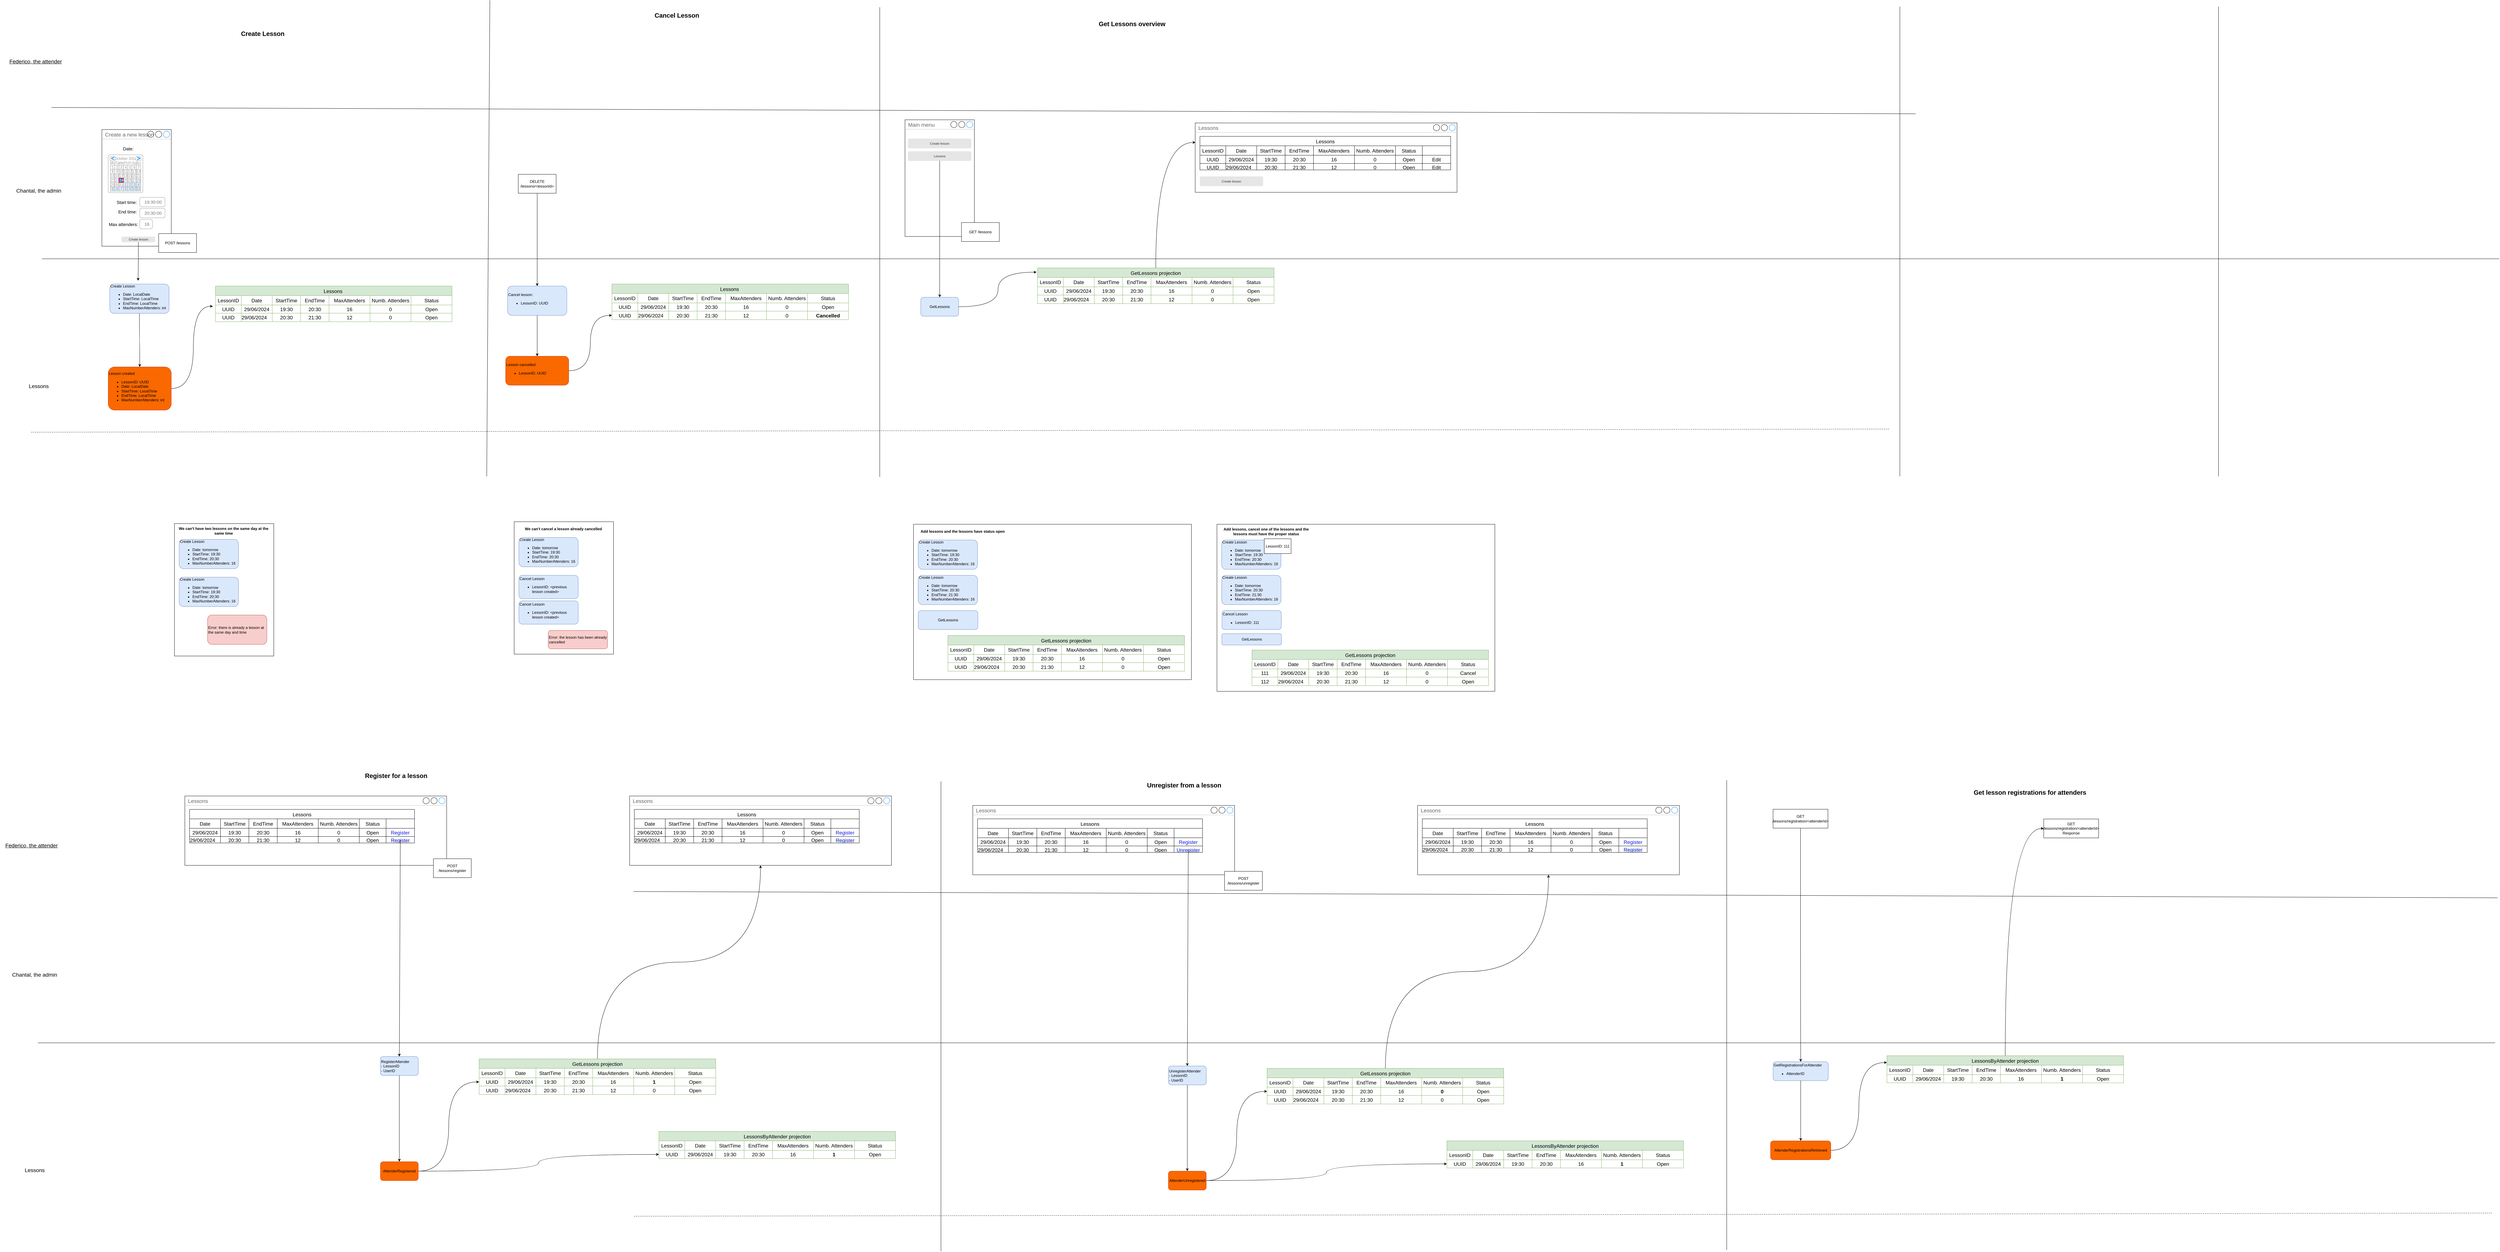 <mxfile version="24.7.8">
  <diagram name="Page-1" id="_SDO8nhmoOXQYO2rX4mI">
    <mxGraphModel dx="6586" dy="4956" grid="0" gridSize="10" guides="1" tooltips="1" connect="1" arrows="1" fold="1" page="1" pageScale="1" pageWidth="850" pageHeight="1100" math="0" shadow="0">
      <root>
        <mxCell id="0" />
        <mxCell id="1" parent="0" />
        <mxCell id="U3dkyzCxHfoXuDJUo3gk-603" value="" style="rounded=0;whiteSpace=wrap;html=1;fillColor=none;" parent="1" vertex="1">
          <mxGeometry x="1177" y="1174" width="315" height="420" as="geometry" />
        </mxCell>
        <mxCell id="KW_6uNZTxSm8dROTdFoq-82" value="" style="group" parent="1" vertex="1" connectable="0">
          <mxGeometry x="-130" y="-70" width="220" height="370" as="geometry" />
        </mxCell>
        <mxCell id="KW_6uNZTxSm8dROTdFoq-22" value="Create a new lesson" style="strokeWidth=1;shadow=0;dashed=0;align=center;html=1;shape=mxgraph.mockup.containers.window;align=left;verticalAlign=top;spacingLeft=8;strokeColor2=#008cff;strokeColor3=#c4c4c4;fontColor=#666666;mainText=;fontSize=17;labelBackgroundColor=none;whiteSpace=wrap;" parent="KW_6uNZTxSm8dROTdFoq-82" vertex="1">
          <mxGeometry width="220" height="370" as="geometry" />
        </mxCell>
        <mxCell id="KW_6uNZTxSm8dROTdFoq-1" value="Date:" style="fillColor=none;strokeColor=none;align=left;fontSize=14;" parent="KW_6uNZTxSm8dROTdFoq-82" vertex="1">
          <mxGeometry x="65" y="40" width="40" height="40" as="geometry" />
        </mxCell>
        <mxCell id="KW_6uNZTxSm8dROTdFoq-4" value="16" style="html=1;shadow=0;dashed=0;shape=mxgraph.bootstrap.rrect;rSize=5;fillColor=none;strokeColor=#999999;align=left;spacing=15;fontSize=14;fontColor=#6C767D;" parent="KW_6uNZTxSm8dROTdFoq-82" vertex="1">
          <mxGeometry width="40" height="30" relative="1" as="geometry">
            <mxPoint x="120" y="285" as="offset" />
          </mxGeometry>
        </mxCell>
        <mxCell id="KW_6uNZTxSm8dROTdFoq-23" value="" style="strokeWidth=1;shadow=0;dashed=0;align=center;html=1;shape=mxgraph.mockup.forms.rrect;rSize=5;strokeColor=#999999;fillColor=#ffffff;" parent="KW_6uNZTxSm8dROTdFoq-82" vertex="1">
          <mxGeometry x="20" y="80" width="110" height="120" as="geometry" />
        </mxCell>
        <mxCell id="KW_6uNZTxSm8dROTdFoq-24" value="October 2014" style="strokeWidth=1;shadow=0;dashed=0;align=center;html=1;shape=mxgraph.mockup.forms.anchor;fontColor=#999999;" parent="KW_6uNZTxSm8dROTdFoq-23" vertex="1">
          <mxGeometry x="20.625" y="5.486" width="68.75" height="13.714" as="geometry" />
        </mxCell>
        <mxCell id="KW_6uNZTxSm8dROTdFoq-25" value="&lt;" style="strokeWidth=1;shadow=0;dashed=0;align=center;html=1;shape=mxgraph.mockup.forms.rrect;rSize=4;strokeColor=#999999;fontColor=#008cff;fontSize=19;fontStyle=1;" parent="KW_6uNZTxSm8dROTdFoq-23" vertex="1">
          <mxGeometry x="5.5" y="5.486" width="17.188" height="13.714" as="geometry" />
        </mxCell>
        <mxCell id="KW_6uNZTxSm8dROTdFoq-26" value="&gt;" style="strokeWidth=1;shadow=0;dashed=0;align=center;html=1;shape=mxgraph.mockup.forms.rrect;rSize=4;strokeColor=#999999;fontColor=#008cff;fontSize=19;fontStyle=1;" parent="KW_6uNZTxSm8dROTdFoq-23" vertex="1">
          <mxGeometry x="87.312" y="5.486" width="17.188" height="13.714" as="geometry" />
        </mxCell>
        <mxCell id="KW_6uNZTxSm8dROTdFoq-27" value="Mo" style="strokeWidth=1;shadow=0;dashed=0;align=center;html=1;shape=mxgraph.mockup.forms.anchor;fontColor=#999999;" parent="KW_6uNZTxSm8dROTdFoq-23" vertex="1">
          <mxGeometry x="6.875" y="19.2" width="13.75" height="13.714" as="geometry" />
        </mxCell>
        <mxCell id="KW_6uNZTxSm8dROTdFoq-28" value="Tu" style="strokeWidth=1;shadow=0;dashed=0;align=center;html=1;shape=mxgraph.mockup.forms.anchor;fontColor=#999999;" parent="KW_6uNZTxSm8dROTdFoq-23" vertex="1">
          <mxGeometry x="20.625" y="19.2" width="13.75" height="13.714" as="geometry" />
        </mxCell>
        <mxCell id="KW_6uNZTxSm8dROTdFoq-29" value="We" style="strokeWidth=1;shadow=0;dashed=0;align=center;html=1;shape=mxgraph.mockup.forms.anchor;fontColor=#999999;" parent="KW_6uNZTxSm8dROTdFoq-23" vertex="1">
          <mxGeometry x="34.375" y="19.2" width="13.75" height="13.714" as="geometry" />
        </mxCell>
        <mxCell id="KW_6uNZTxSm8dROTdFoq-30" value="Th" style="strokeWidth=1;shadow=0;dashed=0;align=center;html=1;shape=mxgraph.mockup.forms.anchor;fontColor=#999999;" parent="KW_6uNZTxSm8dROTdFoq-23" vertex="1">
          <mxGeometry x="48.125" y="19.2" width="13.75" height="13.714" as="geometry" />
        </mxCell>
        <mxCell id="KW_6uNZTxSm8dROTdFoq-31" value="Fr" style="strokeWidth=1;shadow=0;dashed=0;align=center;html=1;shape=mxgraph.mockup.forms.anchor;fontColor=#999999;" parent="KW_6uNZTxSm8dROTdFoq-23" vertex="1">
          <mxGeometry x="61.875" y="19.2" width="13.75" height="13.714" as="geometry" />
        </mxCell>
        <mxCell id="KW_6uNZTxSm8dROTdFoq-32" value="Sa" style="strokeWidth=1;shadow=0;dashed=0;align=center;html=1;shape=mxgraph.mockup.forms.anchor;fontColor=#999999;" parent="KW_6uNZTxSm8dROTdFoq-23" vertex="1">
          <mxGeometry x="75.625" y="19.2" width="13.75" height="13.714" as="geometry" />
        </mxCell>
        <mxCell id="KW_6uNZTxSm8dROTdFoq-33" value="Su" style="strokeWidth=1;shadow=0;dashed=0;align=center;html=1;shape=mxgraph.mockup.forms.anchor;fontColor=#999999;" parent="KW_6uNZTxSm8dROTdFoq-23" vertex="1">
          <mxGeometry x="89.375" y="19.2" width="13.75" height="13.714" as="geometry" />
        </mxCell>
        <mxCell id="KW_6uNZTxSm8dROTdFoq-34" value="1" style="strokeWidth=1;shadow=0;dashed=0;align=center;html=1;shape=mxgraph.mockup.forms.rrect;rSize=0;strokeColor=#999999;fontColor=#999999;" parent="KW_6uNZTxSm8dROTdFoq-23" vertex="1">
          <mxGeometry x="6.875" y="32.914" width="13.75" height="13.714" as="geometry" />
        </mxCell>
        <mxCell id="KW_6uNZTxSm8dROTdFoq-35" value="2" style="strokeWidth=1;shadow=0;dashed=0;align=center;html=1;shape=mxgraph.mockup.forms.rrect;rSize=0;strokeColor=#999999;fontColor=#999999;" parent="KW_6uNZTxSm8dROTdFoq-23" vertex="1">
          <mxGeometry x="20.625" y="32.914" width="13.75" height="13.714" as="geometry" />
        </mxCell>
        <mxCell id="KW_6uNZTxSm8dROTdFoq-36" value="3" style="strokeWidth=1;shadow=0;dashed=0;align=center;html=1;shape=mxgraph.mockup.forms.rrect;rSize=0;strokeColor=#999999;fontColor=#999999;" parent="KW_6uNZTxSm8dROTdFoq-23" vertex="1">
          <mxGeometry x="34.375" y="32.914" width="13.75" height="13.714" as="geometry" />
        </mxCell>
        <mxCell id="KW_6uNZTxSm8dROTdFoq-37" value="4" style="strokeWidth=1;shadow=0;dashed=0;align=center;html=1;shape=mxgraph.mockup.forms.rrect;rSize=0;strokeColor=#999999;fontColor=#999999;" parent="KW_6uNZTxSm8dROTdFoq-23" vertex="1">
          <mxGeometry x="48.125" y="32.914" width="13.75" height="13.714" as="geometry" />
        </mxCell>
        <mxCell id="KW_6uNZTxSm8dROTdFoq-38" value="5" style="strokeWidth=1;shadow=0;dashed=0;align=center;html=1;shape=mxgraph.mockup.forms.rrect;rSize=0;strokeColor=#999999;fontColor=#999999;" parent="KW_6uNZTxSm8dROTdFoq-23" vertex="1">
          <mxGeometry x="61.875" y="32.914" width="13.75" height="13.714" as="geometry" />
        </mxCell>
        <mxCell id="KW_6uNZTxSm8dROTdFoq-39" value="6" style="strokeWidth=1;shadow=0;dashed=0;align=center;html=1;shape=mxgraph.mockup.forms.rrect;rSize=0;strokeColor=#999999;fontColor=#999999;" parent="KW_6uNZTxSm8dROTdFoq-23" vertex="1">
          <mxGeometry x="75.625" y="32.914" width="13.75" height="13.714" as="geometry" />
        </mxCell>
        <mxCell id="KW_6uNZTxSm8dROTdFoq-40" value="7" style="strokeWidth=1;shadow=0;dashed=0;align=center;html=1;shape=mxgraph.mockup.forms.rrect;rSize=0;strokeColor=#999999;fontColor=#999999;" parent="KW_6uNZTxSm8dROTdFoq-23" vertex="1">
          <mxGeometry x="89.375" y="32.914" width="13.75" height="13.714" as="geometry" />
        </mxCell>
        <mxCell id="KW_6uNZTxSm8dROTdFoq-41" value="8" style="strokeWidth=1;shadow=0;dashed=0;align=center;html=1;shape=mxgraph.mockup.forms.rrect;rSize=0;strokeColor=#999999;fontColor=#999999;" parent="KW_6uNZTxSm8dROTdFoq-23" vertex="1">
          <mxGeometry x="6.875" y="46.629" width="13.75" height="13.714" as="geometry" />
        </mxCell>
        <mxCell id="KW_6uNZTxSm8dROTdFoq-42" value="9" style="strokeWidth=1;shadow=0;dashed=0;align=center;html=1;shape=mxgraph.mockup.forms.rrect;rSize=0;strokeColor=#999999;fontColor=#999999;" parent="KW_6uNZTxSm8dROTdFoq-23" vertex="1">
          <mxGeometry x="20.625" y="46.629" width="13.75" height="13.714" as="geometry" />
        </mxCell>
        <mxCell id="KW_6uNZTxSm8dROTdFoq-43" value="10" style="strokeWidth=1;shadow=0;dashed=0;align=center;html=1;shape=mxgraph.mockup.forms.rrect;rSize=0;strokeColor=#999999;fontColor=#999999;" parent="KW_6uNZTxSm8dROTdFoq-23" vertex="1">
          <mxGeometry x="34.375" y="46.629" width="13.75" height="13.714" as="geometry" />
        </mxCell>
        <mxCell id="KW_6uNZTxSm8dROTdFoq-44" value="11" style="strokeWidth=1;shadow=0;dashed=0;align=center;html=1;shape=mxgraph.mockup.forms.rrect;rSize=0;strokeColor=#999999;fontColor=#999999;" parent="KW_6uNZTxSm8dROTdFoq-23" vertex="1">
          <mxGeometry x="48.125" y="46.629" width="13.75" height="13.714" as="geometry" />
        </mxCell>
        <mxCell id="KW_6uNZTxSm8dROTdFoq-45" value="12" style="strokeWidth=1;shadow=0;dashed=0;align=center;html=1;shape=mxgraph.mockup.forms.rrect;rSize=0;strokeColor=#999999;fontColor=#999999;" parent="KW_6uNZTxSm8dROTdFoq-23" vertex="1">
          <mxGeometry x="61.875" y="46.629" width="13.75" height="13.714" as="geometry" />
        </mxCell>
        <mxCell id="KW_6uNZTxSm8dROTdFoq-46" value="13" style="strokeWidth=1;shadow=0;dashed=0;align=center;html=1;shape=mxgraph.mockup.forms.rrect;rSize=0;strokeColor=#999999;fontColor=#999999;" parent="KW_6uNZTxSm8dROTdFoq-23" vertex="1">
          <mxGeometry x="75.625" y="46.629" width="13.75" height="13.714" as="geometry" />
        </mxCell>
        <mxCell id="KW_6uNZTxSm8dROTdFoq-47" value="14" style="strokeWidth=1;shadow=0;dashed=0;align=center;html=1;shape=mxgraph.mockup.forms.rrect;rSize=0;strokeColor=#999999;fontColor=#999999;" parent="KW_6uNZTxSm8dROTdFoq-23" vertex="1">
          <mxGeometry x="89.375" y="46.629" width="13.75" height="13.714" as="geometry" />
        </mxCell>
        <mxCell id="KW_6uNZTxSm8dROTdFoq-48" value="15" style="strokeWidth=1;shadow=0;dashed=0;align=center;html=1;shape=mxgraph.mockup.forms.rrect;rSize=0;strokeColor=#999999;fontColor=#999999;" parent="KW_6uNZTxSm8dROTdFoq-23" vertex="1">
          <mxGeometry x="6.875" y="60.343" width="13.75" height="13.714" as="geometry" />
        </mxCell>
        <mxCell id="KW_6uNZTxSm8dROTdFoq-49" value="16" style="strokeWidth=1;shadow=0;dashed=0;align=center;html=1;shape=mxgraph.mockup.forms.rrect;rSize=0;strokeColor=#999999;fontColor=#999999;" parent="KW_6uNZTxSm8dROTdFoq-23" vertex="1">
          <mxGeometry x="20.625" y="60.343" width="13.75" height="13.714" as="geometry" />
        </mxCell>
        <mxCell id="KW_6uNZTxSm8dROTdFoq-50" value="17" style="strokeWidth=1;shadow=0;dashed=0;align=center;html=1;shape=mxgraph.mockup.forms.rrect;rSize=0;strokeColor=#999999;fontColor=#999999;" parent="KW_6uNZTxSm8dROTdFoq-23" vertex="1">
          <mxGeometry x="34.375" y="60.343" width="13.75" height="13.714" as="geometry" />
        </mxCell>
        <mxCell id="KW_6uNZTxSm8dROTdFoq-51" value="18" style="strokeWidth=1;shadow=0;dashed=0;align=center;html=1;shape=mxgraph.mockup.forms.rrect;rSize=0;strokeColor=#999999;fontColor=#999999;" parent="KW_6uNZTxSm8dROTdFoq-23" vertex="1">
          <mxGeometry x="48.125" y="60.343" width="13.75" height="13.714" as="geometry" />
        </mxCell>
        <mxCell id="KW_6uNZTxSm8dROTdFoq-52" value="19" style="strokeWidth=1;shadow=0;dashed=0;align=center;html=1;shape=mxgraph.mockup.forms.rrect;rSize=0;strokeColor=#999999;fontColor=#999999;" parent="KW_6uNZTxSm8dROTdFoq-23" vertex="1">
          <mxGeometry x="61.875" y="60.343" width="13.75" height="13.714" as="geometry" />
        </mxCell>
        <mxCell id="KW_6uNZTxSm8dROTdFoq-53" value="20" style="strokeWidth=1;shadow=0;dashed=0;align=center;html=1;shape=mxgraph.mockup.forms.rrect;rSize=0;strokeColor=#999999;fontColor=#999999;" parent="KW_6uNZTxSm8dROTdFoq-23" vertex="1">
          <mxGeometry x="75.625" y="60.343" width="13.75" height="13.714" as="geometry" />
        </mxCell>
        <mxCell id="KW_6uNZTxSm8dROTdFoq-54" value="21" style="strokeWidth=1;shadow=0;dashed=0;align=center;html=1;shape=mxgraph.mockup.forms.rrect;rSize=0;strokeColor=#999999;fontColor=#999999;" parent="KW_6uNZTxSm8dROTdFoq-23" vertex="1">
          <mxGeometry x="89.375" y="60.343" width="13.75" height="13.714" as="geometry" />
        </mxCell>
        <mxCell id="KW_6uNZTxSm8dROTdFoq-55" value="22" style="strokeWidth=1;shadow=0;dashed=0;align=center;html=1;shape=mxgraph.mockup.forms.rrect;rSize=0;strokeColor=#999999;fontColor=#999999;" parent="KW_6uNZTxSm8dROTdFoq-23" vertex="1">
          <mxGeometry x="6.875" y="74.057" width="13.75" height="13.714" as="geometry" />
        </mxCell>
        <mxCell id="KW_6uNZTxSm8dROTdFoq-56" value="23" style="strokeWidth=1;shadow=0;dashed=0;align=center;html=1;shape=mxgraph.mockup.forms.rrect;rSize=0;strokeColor=#999999;fontColor=#999999;" parent="KW_6uNZTxSm8dROTdFoq-23" vertex="1">
          <mxGeometry x="20.625" y="74.057" width="13.75" height="13.714" as="geometry" />
        </mxCell>
        <mxCell id="KW_6uNZTxSm8dROTdFoq-57" value="25" style="strokeWidth=1;shadow=0;dashed=0;align=center;html=1;shape=mxgraph.mockup.forms.rrect;rSize=0;strokeColor=#999999;fontColor=#999999;" parent="KW_6uNZTxSm8dROTdFoq-23" vertex="1">
          <mxGeometry x="48.125" y="74.057" width="13.75" height="13.714" as="geometry" />
        </mxCell>
        <mxCell id="KW_6uNZTxSm8dROTdFoq-58" value="26" style="strokeWidth=1;shadow=0;dashed=0;align=center;html=1;shape=mxgraph.mockup.forms.rrect;rSize=0;strokeColor=#999999;fontColor=#999999;" parent="KW_6uNZTxSm8dROTdFoq-23" vertex="1">
          <mxGeometry x="61.875" y="74.057" width="13.75" height="13.714" as="geometry" />
        </mxCell>
        <mxCell id="KW_6uNZTxSm8dROTdFoq-59" value="27" style="strokeWidth=1;shadow=0;dashed=0;align=center;html=1;shape=mxgraph.mockup.forms.rrect;rSize=0;strokeColor=#999999;fontColor=#999999;" parent="KW_6uNZTxSm8dROTdFoq-23" vertex="1">
          <mxGeometry x="75.625" y="74.057" width="13.75" height="13.714" as="geometry" />
        </mxCell>
        <mxCell id="KW_6uNZTxSm8dROTdFoq-60" value="28" style="strokeWidth=1;shadow=0;dashed=0;align=center;html=1;shape=mxgraph.mockup.forms.rrect;rSize=0;strokeColor=#999999;fontColor=#999999;" parent="KW_6uNZTxSm8dROTdFoq-23" vertex="1">
          <mxGeometry x="89.375" y="74.057" width="13.75" height="13.714" as="geometry" />
        </mxCell>
        <mxCell id="KW_6uNZTxSm8dROTdFoq-61" value="29" style="strokeWidth=1;shadow=0;dashed=0;align=center;html=1;shape=mxgraph.mockup.forms.rrect;rSize=0;strokeColor=#999999;fontColor=#999999;" parent="KW_6uNZTxSm8dROTdFoq-23" vertex="1">
          <mxGeometry x="6.875" y="87.771" width="13.75" height="13.714" as="geometry" />
        </mxCell>
        <mxCell id="KW_6uNZTxSm8dROTdFoq-62" value="30" style="strokeWidth=1;shadow=0;dashed=0;align=center;html=1;shape=mxgraph.mockup.forms.rrect;rSize=0;strokeColor=#999999;fontColor=#999999;" parent="KW_6uNZTxSm8dROTdFoq-23" vertex="1">
          <mxGeometry x="20.625" y="87.771" width="13.75" height="13.714" as="geometry" />
        </mxCell>
        <mxCell id="KW_6uNZTxSm8dROTdFoq-63" value="31" style="strokeWidth=1;shadow=0;dashed=0;align=center;html=1;shape=mxgraph.mockup.forms.rrect;rSize=0;strokeColor=#999999;fontColor=#999999;" parent="KW_6uNZTxSm8dROTdFoq-23" vertex="1">
          <mxGeometry x="34.375" y="87.771" width="13.75" height="13.714" as="geometry" />
        </mxCell>
        <mxCell id="KW_6uNZTxSm8dROTdFoq-64" value="1" style="strokeWidth=1;shadow=0;dashed=0;align=center;html=1;shape=mxgraph.mockup.forms.rrect;rSize=0;strokeColor=#999999;fontColor=#999999;fillColor=#ddeeff;" parent="KW_6uNZTxSm8dROTdFoq-23" vertex="1">
          <mxGeometry x="48.125" y="87.771" width="13.75" height="13.714" as="geometry" />
        </mxCell>
        <mxCell id="KW_6uNZTxSm8dROTdFoq-65" value="2" style="strokeWidth=1;shadow=0;dashed=0;align=center;html=1;shape=mxgraph.mockup.forms.rrect;rSize=0;strokeColor=#999999;fontColor=#999999;fillColor=#ddeeff;" parent="KW_6uNZTxSm8dROTdFoq-23" vertex="1">
          <mxGeometry x="61.875" y="87.771" width="13.75" height="13.714" as="geometry" />
        </mxCell>
        <mxCell id="KW_6uNZTxSm8dROTdFoq-66" value="3" style="strokeWidth=1;shadow=0;dashed=0;align=center;html=1;shape=mxgraph.mockup.forms.rrect;rSize=0;strokeColor=#999999;fontColor=#999999;fillColor=#ddeeff;" parent="KW_6uNZTxSm8dROTdFoq-23" vertex="1">
          <mxGeometry x="75.625" y="87.771" width="13.75" height="13.714" as="geometry" />
        </mxCell>
        <mxCell id="KW_6uNZTxSm8dROTdFoq-67" value="4" style="strokeWidth=1;shadow=0;dashed=0;align=center;html=1;shape=mxgraph.mockup.forms.rrect;rSize=0;strokeColor=#999999;fontColor=#999999;fillColor=#ddeeff;" parent="KW_6uNZTxSm8dROTdFoq-23" vertex="1">
          <mxGeometry x="89.375" y="87.771" width="13.75" height="13.714" as="geometry" />
        </mxCell>
        <mxCell id="KW_6uNZTxSm8dROTdFoq-68" value="5" style="strokeWidth=1;shadow=0;dashed=0;align=center;html=1;shape=mxgraph.mockup.forms.rrect;rSize=0;strokeColor=#999999;fontColor=#999999;fillColor=#ddeeff;" parent="KW_6uNZTxSm8dROTdFoq-23" vertex="1">
          <mxGeometry x="6.875" y="101.486" width="13.75" height="13.714" as="geometry" />
        </mxCell>
        <mxCell id="KW_6uNZTxSm8dROTdFoq-69" value="6" style="strokeWidth=1;shadow=0;dashed=0;align=center;html=1;shape=mxgraph.mockup.forms.rrect;rSize=0;strokeColor=#999999;fontColor=#999999;fillColor=#ddeeff;" parent="KW_6uNZTxSm8dROTdFoq-23" vertex="1">
          <mxGeometry x="20.625" y="101.486" width="13.75" height="13.714" as="geometry" />
        </mxCell>
        <mxCell id="KW_6uNZTxSm8dROTdFoq-70" value="7" style="strokeWidth=1;shadow=0;dashed=0;align=center;html=1;shape=mxgraph.mockup.forms.rrect;rSize=0;strokeColor=#999999;fontColor=#999999;fillColor=#ddeeff;" parent="KW_6uNZTxSm8dROTdFoq-23" vertex="1">
          <mxGeometry x="34.375" y="101.486" width="13.75" height="13.714" as="geometry" />
        </mxCell>
        <mxCell id="KW_6uNZTxSm8dROTdFoq-71" value="8" style="strokeWidth=1;shadow=0;dashed=0;align=center;html=1;shape=mxgraph.mockup.forms.rrect;rSize=0;strokeColor=#999999;fontColor=#999999;fillColor=#ddeeff;" parent="KW_6uNZTxSm8dROTdFoq-23" vertex="1">
          <mxGeometry x="48.125" y="101.486" width="13.75" height="13.714" as="geometry" />
        </mxCell>
        <mxCell id="KW_6uNZTxSm8dROTdFoq-72" value="9" style="strokeWidth=1;shadow=0;dashed=0;align=center;html=1;shape=mxgraph.mockup.forms.rrect;rSize=0;strokeColor=#999999;fontColor=#999999;fillColor=#ddeeff;" parent="KW_6uNZTxSm8dROTdFoq-23" vertex="1">
          <mxGeometry x="61.875" y="101.486" width="13.75" height="13.714" as="geometry" />
        </mxCell>
        <mxCell id="KW_6uNZTxSm8dROTdFoq-73" value="10" style="strokeWidth=1;shadow=0;dashed=0;align=center;html=1;shape=mxgraph.mockup.forms.rrect;rSize=0;strokeColor=#999999;fontColor=#999999;fillColor=#ddeeff;" parent="KW_6uNZTxSm8dROTdFoq-23" vertex="1">
          <mxGeometry x="75.625" y="101.486" width="13.75" height="13.714" as="geometry" />
        </mxCell>
        <mxCell id="KW_6uNZTxSm8dROTdFoq-74" value="11" style="strokeWidth=1;shadow=0;dashed=0;align=center;html=1;shape=mxgraph.mockup.forms.rrect;rSize=0;strokeColor=#999999;fontColor=#999999;fillColor=#ddeeff;" parent="KW_6uNZTxSm8dROTdFoq-23" vertex="1">
          <mxGeometry x="89.375" y="101.486" width="13.75" height="13.714" as="geometry" />
        </mxCell>
        <mxCell id="KW_6uNZTxSm8dROTdFoq-75" value="24" style="strokeWidth=1;shadow=0;dashed=0;align=center;html=1;shape=mxgraph.mockup.forms.rrect;rSize=0;strokeColor=#ff0000;fontColor=#ffffff;strokeWidth=2;fillColor=#008cff;" parent="KW_6uNZTxSm8dROTdFoq-23" vertex="1">
          <mxGeometry x="34.375" y="74.057" width="13.75" height="13.714" as="geometry" />
        </mxCell>
        <mxCell id="KW_6uNZTxSm8dROTdFoq-76" value="Start time:" style="fillColor=none;strokeColor=none;align=left;fontSize=14;" parent="KW_6uNZTxSm8dROTdFoq-82" vertex="1">
          <mxGeometry x="45" y="210" width="80" height="40" as="geometry" />
        </mxCell>
        <mxCell id="KW_6uNZTxSm8dROTdFoq-77" value="End time:" style="fillColor=none;strokeColor=none;align=left;fontSize=14;" parent="KW_6uNZTxSm8dROTdFoq-82" vertex="1">
          <mxGeometry x="50" y="240" width="70" height="40" as="geometry" />
        </mxCell>
        <mxCell id="KW_6uNZTxSm8dROTdFoq-78" value="Max attenders:" style="fillColor=none;strokeColor=none;align=left;fontSize=14;" parent="KW_6uNZTxSm8dROTdFoq-82" vertex="1">
          <mxGeometry x="20" y="280" width="100" height="40" as="geometry" />
        </mxCell>
        <mxCell id="KW_6uNZTxSm8dROTdFoq-79" value="19:30:00" style="html=1;shadow=0;dashed=0;shape=mxgraph.bootstrap.rrect;rSize=5;fillColor=none;strokeColor=#999999;align=left;spacing=15;fontSize=14;fontColor=#6C767D;" parent="KW_6uNZTxSm8dROTdFoq-82" vertex="1">
          <mxGeometry x="120" y="215" width="80" height="30" as="geometry" />
        </mxCell>
        <mxCell id="KW_6uNZTxSm8dROTdFoq-80" value="20:30:00" style="html=1;shadow=0;dashed=0;shape=mxgraph.bootstrap.rrect;rSize=5;fillColor=none;strokeColor=#999999;align=left;spacing=15;fontSize=14;fontColor=#6C767D;" parent="KW_6uNZTxSm8dROTdFoq-82" vertex="1">
          <mxGeometry x="120" y="250" width="80" height="30" as="geometry" />
        </mxCell>
        <mxCell id="KW_6uNZTxSm8dROTdFoq-81" value="Create lesson" style="rounded=1;html=1;shadow=0;dashed=0;whiteSpace=wrap;fontSize=10;fillColor=#E6E6E6;align=center;strokeColor=#E6E6E6;fontColor=#333333;" parent="KW_6uNZTxSm8dROTdFoq-82" vertex="1">
          <mxGeometry x="63" y="340" width="105.5" height="16.88" as="geometry" />
        </mxCell>
        <mxCell id="aQ6_t0R-1uX_8wqprl2X-2" style="edgeStyle=orthogonalEdgeStyle;rounded=0;orthogonalLoop=1;jettySize=auto;html=1;entryX=0.5;entryY=0;entryDx=0;entryDy=0;curved=1;" parent="1" source="KW_6uNZTxSm8dROTdFoq-83" target="aQ6_t0R-1uX_8wqprl2X-1" edge="1">
          <mxGeometry relative="1" as="geometry" />
        </mxCell>
        <mxCell id="KW_6uNZTxSm8dROTdFoq-83" value="Create Lesson&lt;div&gt;&lt;div style=&quot;&quot;&gt;&lt;ul&gt;&lt;li&gt;Date: LocalDate&lt;/li&gt;&lt;li&gt;StartTime: LocalTime&lt;/li&gt;&lt;li&gt;EndTime: LocalTime&lt;/li&gt;&lt;li&gt;MaxNumberAttenders: int&lt;/li&gt;&lt;/ul&gt;&lt;/div&gt;&lt;/div&gt;" style="rounded=1;whiteSpace=wrap;html=1;fillColor=#dae8fc;strokeColor=#6c8ebf;align=left;" parent="1" vertex="1">
          <mxGeometry x="-105" y="420" width="188" height="93" as="geometry" />
        </mxCell>
        <mxCell id="KW_6uNZTxSm8dROTdFoq-84" style="edgeStyle=orthogonalEdgeStyle;rounded=0;orthogonalLoop=1;jettySize=auto;html=1;entryX=0.478;entryY=-0.112;entryDx=0;entryDy=0;entryPerimeter=0;curved=1;" parent="1" source="KW_6uNZTxSm8dROTdFoq-81" target="KW_6uNZTxSm8dROTdFoq-83" edge="1">
          <mxGeometry relative="1" as="geometry" />
        </mxCell>
        <mxCell id="aQ6_t0R-1uX_8wqprl2X-1" value="Lesson created&lt;div&gt;&lt;ul&gt;&lt;li&gt;LessonID: UUID&lt;/li&gt;&lt;li&gt;Date: LocalDate&lt;/li&gt;&lt;li&gt;StartTime: LocalTime&lt;/li&gt;&lt;li&gt;EndTime: LocalTime&lt;/li&gt;&lt;li&gt;MaxNumberAttenders: int&lt;/li&gt;&lt;/ul&gt;&lt;/div&gt;" style="rounded=1;whiteSpace=wrap;html=1;fillColor=#fa6800;strokeColor=#C73500;fontColor=#000000;align=left;" parent="1" vertex="1">
          <mxGeometry x="-110" y="683" width="200" height="137" as="geometry" />
        </mxCell>
        <mxCell id="aQ6_t0R-1uX_8wqprl2X-22" style="edgeStyle=orthogonalEdgeStyle;rounded=0;orthogonalLoop=1;jettySize=auto;html=1;entryX=-0.011;entryY=0.154;entryDx=0;entryDy=0;entryPerimeter=0;curved=1;exitX=1;exitY=0.5;exitDx=0;exitDy=0;" parent="1" source="aQ6_t0R-1uX_8wqprl2X-1" target="K_hNaQmidkHyGO2jgWwB-172" edge="1">
          <mxGeometry relative="1" as="geometry">
            <mxPoint x="380.2" y="456.51" as="targetPoint" />
          </mxGeometry>
        </mxCell>
        <mxCell id="K_hNaQmidkHyGO2jgWwB-1" value="" style="group" parent="1" vertex="1" connectable="0">
          <mxGeometry x="2416" y="-101" width="220" height="370" as="geometry" />
        </mxCell>
        <mxCell id="K_hNaQmidkHyGO2jgWwB-2" value="Main menu" style="strokeWidth=1;shadow=0;dashed=0;align=center;html=1;shape=mxgraph.mockup.containers.window;align=left;verticalAlign=top;spacingLeft=8;strokeColor2=#008cff;strokeColor3=#c4c4c4;fontColor=#666666;mainText=;fontSize=17;labelBackgroundColor=none;whiteSpace=wrap;" parent="K_hNaQmidkHyGO2jgWwB-1" vertex="1">
          <mxGeometry width="220" height="370" as="geometry" />
        </mxCell>
        <mxCell id="K_hNaQmidkHyGO2jgWwB-63" value="Create lesson" style="rounded=1;html=1;shadow=0;dashed=0;whiteSpace=wrap;fontSize=10;fillColor=#E6E6E6;align=center;strokeColor=#E6E6E6;fontColor=#333333;" parent="K_hNaQmidkHyGO2jgWwB-1" vertex="1">
          <mxGeometry x="10" y="60" width="200" height="30" as="geometry" />
        </mxCell>
        <mxCell id="K_hNaQmidkHyGO2jgWwB-65" value="Lessons" style="rounded=1;html=1;shadow=0;dashed=0;whiteSpace=wrap;fontSize=10;fillColor=#E6E6E6;align=center;strokeColor=#E6E6E6;fontColor=#333333;" parent="K_hNaQmidkHyGO2jgWwB-1" vertex="1">
          <mxGeometry x="10" y="100" width="200" height="30" as="geometry" />
        </mxCell>
        <mxCell id="K_hNaQmidkHyGO2jgWwB-67" value="GetLessons" style="rounded=1;whiteSpace=wrap;html=1;fillColor=#dae8fc;strokeColor=#6c8ebf;" parent="1" vertex="1">
          <mxGeometry x="2466" y="462" width="120" height="60" as="geometry" />
        </mxCell>
        <mxCell id="K_hNaQmidkHyGO2jgWwB-69" value="GetLessons projection" style="shape=table;startSize=30;container=1;collapsible=0;childLayout=tableLayout;strokeColor=#82b366;fontSize=16;align=center;fillColor=#d5e8d4;" parent="1" vertex="1">
          <mxGeometry x="2836" y="369" width="750" height="113" as="geometry" />
        </mxCell>
        <mxCell id="K_hNaQmidkHyGO2jgWwB-70" value="" style="shape=tableRow;horizontal=0;startSize=0;swimlaneHead=0;swimlaneBody=0;strokeColor=inherit;top=0;left=0;bottom=0;right=0;collapsible=0;dropTarget=0;fillColor=none;points=[[0,0.5],[1,0.5]];portConstraint=eastwest;fontSize=16;" parent="K_hNaQmidkHyGO2jgWwB-69" vertex="1">
          <mxGeometry y="30" width="750" height="30" as="geometry" />
        </mxCell>
        <mxCell id="K_hNaQmidkHyGO2jgWwB-71" value="LessonID" style="shape=partialRectangle;html=1;whiteSpace=wrap;connectable=0;strokeColor=inherit;overflow=hidden;fillColor=none;top=0;left=0;bottom=0;right=0;pointerEvents=1;fontSize=16;" parent="K_hNaQmidkHyGO2jgWwB-70" vertex="1">
          <mxGeometry width="82" height="30" as="geometry">
            <mxRectangle width="82" height="30" as="alternateBounds" />
          </mxGeometry>
        </mxCell>
        <mxCell id="K_hNaQmidkHyGO2jgWwB-72" value="Date" style="shape=partialRectangle;html=1;whiteSpace=wrap;connectable=0;strokeColor=inherit;overflow=hidden;fillColor=none;top=0;left=0;bottom=0;right=0;pointerEvents=1;fontSize=16;" parent="K_hNaQmidkHyGO2jgWwB-70" vertex="1">
          <mxGeometry x="82" width="98" height="30" as="geometry">
            <mxRectangle width="98" height="30" as="alternateBounds" />
          </mxGeometry>
        </mxCell>
        <mxCell id="K_hNaQmidkHyGO2jgWwB-73" value="StartTime" style="shape=partialRectangle;html=1;whiteSpace=wrap;connectable=0;strokeColor=inherit;overflow=hidden;fillColor=none;top=0;left=0;bottom=0;right=0;pointerEvents=1;fontSize=16;" parent="K_hNaQmidkHyGO2jgWwB-70" vertex="1">
          <mxGeometry x="180" width="90" height="30" as="geometry">
            <mxRectangle width="90" height="30" as="alternateBounds" />
          </mxGeometry>
        </mxCell>
        <mxCell id="K_hNaQmidkHyGO2jgWwB-74" value="EndTime" style="shape=partialRectangle;html=1;whiteSpace=wrap;connectable=0;strokeColor=inherit;overflow=hidden;fillColor=none;top=0;left=0;bottom=0;right=0;pointerEvents=1;fontSize=16;" parent="K_hNaQmidkHyGO2jgWwB-70" vertex="1">
          <mxGeometry x="270" width="90" height="30" as="geometry">
            <mxRectangle width="90" height="30" as="alternateBounds" />
          </mxGeometry>
        </mxCell>
        <mxCell id="K_hNaQmidkHyGO2jgWwB-75" value="MaxAttenders" style="shape=partialRectangle;html=1;whiteSpace=wrap;connectable=0;strokeColor=inherit;overflow=hidden;fillColor=none;top=0;left=0;bottom=0;right=0;pointerEvents=1;fontSize=16;" parent="K_hNaQmidkHyGO2jgWwB-70" vertex="1">
          <mxGeometry x="360" width="130" height="30" as="geometry">
            <mxRectangle width="130" height="30" as="alternateBounds" />
          </mxGeometry>
        </mxCell>
        <mxCell id="K_hNaQmidkHyGO2jgWwB-134" value="Numb. Attenders" style="shape=partialRectangle;html=1;whiteSpace=wrap;connectable=0;strokeColor=inherit;overflow=hidden;fillColor=none;top=0;left=0;bottom=0;right=0;pointerEvents=1;fontSize=16;" parent="K_hNaQmidkHyGO2jgWwB-70" vertex="1">
          <mxGeometry x="490" width="130" height="30" as="geometry">
            <mxRectangle width="130" height="30" as="alternateBounds" />
          </mxGeometry>
        </mxCell>
        <mxCell id="VQDIqkRrvKzMmotTSn38-4" value="Status" style="shape=partialRectangle;html=1;whiteSpace=wrap;connectable=0;strokeColor=inherit;overflow=hidden;fillColor=none;top=0;left=0;bottom=0;right=0;pointerEvents=1;fontSize=16;" parent="K_hNaQmidkHyGO2jgWwB-70" vertex="1">
          <mxGeometry x="620" width="130" height="30" as="geometry">
            <mxRectangle width="130" height="30" as="alternateBounds" />
          </mxGeometry>
        </mxCell>
        <mxCell id="K_hNaQmidkHyGO2jgWwB-76" value="" style="shape=tableRow;horizontal=0;startSize=0;swimlaneHead=0;swimlaneBody=0;strokeColor=inherit;top=0;left=0;bottom=0;right=0;collapsible=0;dropTarget=0;fillColor=none;points=[[0,0.5],[1,0.5]];portConstraint=eastwest;fontSize=16;" parent="K_hNaQmidkHyGO2jgWwB-69" vertex="1">
          <mxGeometry y="60" width="750" height="26" as="geometry" />
        </mxCell>
        <mxCell id="K_hNaQmidkHyGO2jgWwB-77" value="UUID" style="shape=partialRectangle;html=1;whiteSpace=wrap;connectable=0;strokeColor=inherit;overflow=hidden;fillColor=none;top=0;left=0;bottom=0;right=0;pointerEvents=1;fontSize=16;" parent="K_hNaQmidkHyGO2jgWwB-76" vertex="1">
          <mxGeometry width="82" height="26" as="geometry">
            <mxRectangle width="82" height="26" as="alternateBounds" />
          </mxGeometry>
        </mxCell>
        <mxCell id="K_hNaQmidkHyGO2jgWwB-78" value="29/06/2024" style="shape=partialRectangle;html=1;whiteSpace=wrap;connectable=0;strokeColor=inherit;overflow=hidden;fillColor=none;top=0;left=0;bottom=0;right=0;pointerEvents=1;fontSize=16;" parent="K_hNaQmidkHyGO2jgWwB-76" vertex="1">
          <mxGeometry x="82" width="98" height="26" as="geometry">
            <mxRectangle width="98" height="26" as="alternateBounds" />
          </mxGeometry>
        </mxCell>
        <mxCell id="K_hNaQmidkHyGO2jgWwB-79" value="19:30" style="shape=partialRectangle;html=1;whiteSpace=wrap;connectable=0;strokeColor=inherit;overflow=hidden;fillColor=none;top=0;left=0;bottom=0;right=0;pointerEvents=1;fontSize=16;" parent="K_hNaQmidkHyGO2jgWwB-76" vertex="1">
          <mxGeometry x="180" width="90" height="26" as="geometry">
            <mxRectangle width="90" height="26" as="alternateBounds" />
          </mxGeometry>
        </mxCell>
        <mxCell id="K_hNaQmidkHyGO2jgWwB-80" value="20:30" style="shape=partialRectangle;html=1;whiteSpace=wrap;connectable=0;strokeColor=inherit;overflow=hidden;fillColor=none;top=0;left=0;bottom=0;right=0;pointerEvents=1;fontSize=16;" parent="K_hNaQmidkHyGO2jgWwB-76" vertex="1">
          <mxGeometry x="270" width="90" height="26" as="geometry">
            <mxRectangle width="90" height="26" as="alternateBounds" />
          </mxGeometry>
        </mxCell>
        <mxCell id="K_hNaQmidkHyGO2jgWwB-81" value="16" style="shape=partialRectangle;html=1;whiteSpace=wrap;connectable=0;strokeColor=inherit;overflow=hidden;fillColor=none;top=0;left=0;bottom=0;right=0;pointerEvents=1;fontSize=16;" parent="K_hNaQmidkHyGO2jgWwB-76" vertex="1">
          <mxGeometry x="360" width="130" height="26" as="geometry">
            <mxRectangle width="130" height="26" as="alternateBounds" />
          </mxGeometry>
        </mxCell>
        <mxCell id="K_hNaQmidkHyGO2jgWwB-135" value="0" style="shape=partialRectangle;html=1;whiteSpace=wrap;connectable=0;strokeColor=inherit;overflow=hidden;fillColor=none;top=0;left=0;bottom=0;right=0;pointerEvents=1;fontSize=16;" parent="K_hNaQmidkHyGO2jgWwB-76" vertex="1">
          <mxGeometry x="490" width="130" height="26" as="geometry">
            <mxRectangle width="130" height="26" as="alternateBounds" />
          </mxGeometry>
        </mxCell>
        <mxCell id="VQDIqkRrvKzMmotTSn38-5" value="Open" style="shape=partialRectangle;html=1;whiteSpace=wrap;connectable=0;strokeColor=inherit;overflow=hidden;fillColor=none;top=0;left=0;bottom=0;right=0;pointerEvents=1;fontSize=16;" parent="K_hNaQmidkHyGO2jgWwB-76" vertex="1">
          <mxGeometry x="620" width="130" height="26" as="geometry">
            <mxRectangle width="130" height="26" as="alternateBounds" />
          </mxGeometry>
        </mxCell>
        <mxCell id="K_hNaQmidkHyGO2jgWwB-82" value="" style="shape=tableRow;horizontal=0;startSize=0;swimlaneHead=0;swimlaneBody=0;strokeColor=inherit;top=0;left=0;bottom=0;right=0;collapsible=0;dropTarget=0;fillColor=none;points=[[0,0.5],[1,0.5]];portConstraint=eastwest;fontSize=16;" parent="K_hNaQmidkHyGO2jgWwB-69" vertex="1">
          <mxGeometry y="86" width="750" height="27" as="geometry" />
        </mxCell>
        <mxCell id="K_hNaQmidkHyGO2jgWwB-83" value="UUID" style="shape=partialRectangle;html=1;whiteSpace=wrap;connectable=0;strokeColor=inherit;overflow=hidden;fillColor=none;top=0;left=0;bottom=0;right=0;pointerEvents=1;fontSize=16;" parent="K_hNaQmidkHyGO2jgWwB-82" vertex="1">
          <mxGeometry width="82" height="27" as="geometry">
            <mxRectangle width="82" height="27" as="alternateBounds" />
          </mxGeometry>
        </mxCell>
        <mxCell id="K_hNaQmidkHyGO2jgWwB-84" value="29/06/2024&lt;span style=&quot;white-space: pre;&quot;&gt;&#x9;&lt;/span&gt;&lt;span style=&quot;white-space: pre;&quot;&gt;&#x9;&lt;/span&gt;" style="shape=partialRectangle;html=1;whiteSpace=wrap;connectable=0;strokeColor=inherit;overflow=hidden;fillColor=none;top=0;left=0;bottom=0;right=0;pointerEvents=1;fontSize=16;align=center;" parent="K_hNaQmidkHyGO2jgWwB-82" vertex="1">
          <mxGeometry x="82" width="98" height="27" as="geometry">
            <mxRectangle width="98" height="27" as="alternateBounds" />
          </mxGeometry>
        </mxCell>
        <mxCell id="K_hNaQmidkHyGO2jgWwB-85" value="20:30" style="shape=partialRectangle;html=1;whiteSpace=wrap;connectable=0;strokeColor=inherit;overflow=hidden;fillColor=none;top=0;left=0;bottom=0;right=0;pointerEvents=1;fontSize=16;" parent="K_hNaQmidkHyGO2jgWwB-82" vertex="1">
          <mxGeometry x="180" width="90" height="27" as="geometry">
            <mxRectangle width="90" height="27" as="alternateBounds" />
          </mxGeometry>
        </mxCell>
        <mxCell id="K_hNaQmidkHyGO2jgWwB-86" value="21:30" style="shape=partialRectangle;html=1;whiteSpace=wrap;connectable=0;strokeColor=inherit;overflow=hidden;fillColor=none;top=0;left=0;bottom=0;right=0;pointerEvents=1;fontSize=16;" parent="K_hNaQmidkHyGO2jgWwB-82" vertex="1">
          <mxGeometry x="270" width="90" height="27" as="geometry">
            <mxRectangle width="90" height="27" as="alternateBounds" />
          </mxGeometry>
        </mxCell>
        <mxCell id="K_hNaQmidkHyGO2jgWwB-87" value="12" style="shape=partialRectangle;html=1;whiteSpace=wrap;connectable=0;strokeColor=inherit;overflow=hidden;fillColor=none;top=0;left=0;bottom=0;right=0;pointerEvents=1;fontSize=16;" parent="K_hNaQmidkHyGO2jgWwB-82" vertex="1">
          <mxGeometry x="360" width="130" height="27" as="geometry">
            <mxRectangle width="130" height="27" as="alternateBounds" />
          </mxGeometry>
        </mxCell>
        <mxCell id="K_hNaQmidkHyGO2jgWwB-136" value="0" style="shape=partialRectangle;html=1;whiteSpace=wrap;connectable=0;strokeColor=inherit;overflow=hidden;fillColor=none;top=0;left=0;bottom=0;right=0;pointerEvents=1;fontSize=16;" parent="K_hNaQmidkHyGO2jgWwB-82" vertex="1">
          <mxGeometry x="490" width="130" height="27" as="geometry">
            <mxRectangle width="130" height="27" as="alternateBounds" />
          </mxGeometry>
        </mxCell>
        <mxCell id="VQDIqkRrvKzMmotTSn38-6" value="Open" style="shape=partialRectangle;html=1;whiteSpace=wrap;connectable=0;strokeColor=inherit;overflow=hidden;fillColor=none;top=0;left=0;bottom=0;right=0;pointerEvents=1;fontSize=16;" parent="K_hNaQmidkHyGO2jgWwB-82" vertex="1">
          <mxGeometry x="620" width="130" height="27" as="geometry">
            <mxRectangle width="130" height="27" as="alternateBounds" />
          </mxGeometry>
        </mxCell>
        <mxCell id="K_hNaQmidkHyGO2jgWwB-90" style="edgeStyle=orthogonalEdgeStyle;rounded=0;orthogonalLoop=1;jettySize=auto;html=1;entryX=0.5;entryY=0;entryDx=0;entryDy=0;curved=1;" parent="1" source="K_hNaQmidkHyGO2jgWwB-65" target="K_hNaQmidkHyGO2jgWwB-67" edge="1">
          <mxGeometry relative="1" as="geometry" />
        </mxCell>
        <mxCell id="K_hNaQmidkHyGO2jgWwB-92" value="" style="group" parent="1" vertex="1" connectable="0">
          <mxGeometry x="3336" y="-91" width="910" height="370" as="geometry" />
        </mxCell>
        <mxCell id="K_hNaQmidkHyGO2jgWwB-93" value="Lessons" style="strokeWidth=1;shadow=0;dashed=0;align=center;html=1;shape=mxgraph.mockup.containers.window;align=left;verticalAlign=top;spacingLeft=8;strokeColor2=#008cff;strokeColor3=#c4c4c4;fontColor=#666666;mainText=;fontSize=17;labelBackgroundColor=none;whiteSpace=wrap;" parent="K_hNaQmidkHyGO2jgWwB-92" vertex="1">
          <mxGeometry width="830" height="220" as="geometry" />
        </mxCell>
        <mxCell id="K_hNaQmidkHyGO2jgWwB-137" value="Lessons" style="shape=table;startSize=30;container=1;collapsible=0;childLayout=tableLayout;strokeColor=default;fontSize=16;align=center;" parent="K_hNaQmidkHyGO2jgWwB-92" vertex="1">
          <mxGeometry x="15" y="42.5" width="795" height="106.5" as="geometry" />
        </mxCell>
        <mxCell id="K_hNaQmidkHyGO2jgWwB-138" value="" style="shape=tableRow;horizontal=0;startSize=0;swimlaneHead=0;swimlaneBody=0;strokeColor=inherit;top=0;left=0;bottom=0;right=0;collapsible=0;dropTarget=0;fillColor=none;points=[[0,0.5],[1,0.5]];portConstraint=eastwest;fontSize=16;" parent="K_hNaQmidkHyGO2jgWwB-137" vertex="1">
          <mxGeometry y="30" width="795" height="30" as="geometry" />
        </mxCell>
        <mxCell id="K_hNaQmidkHyGO2jgWwB-139" value="LessonID" style="shape=partialRectangle;html=1;whiteSpace=wrap;connectable=0;strokeColor=inherit;overflow=hidden;fillColor=none;top=0;left=0;bottom=0;right=0;pointerEvents=1;fontSize=16;" parent="K_hNaQmidkHyGO2jgWwB-138" vertex="1">
          <mxGeometry width="82" height="30" as="geometry">
            <mxRectangle width="82" height="30" as="alternateBounds" />
          </mxGeometry>
        </mxCell>
        <mxCell id="K_hNaQmidkHyGO2jgWwB-140" value="Date" style="shape=partialRectangle;html=1;whiteSpace=wrap;connectable=0;strokeColor=inherit;overflow=hidden;fillColor=none;top=0;left=0;bottom=0;right=0;pointerEvents=1;fontSize=16;" parent="K_hNaQmidkHyGO2jgWwB-138" vertex="1">
          <mxGeometry x="82" width="98" height="30" as="geometry">
            <mxRectangle width="98" height="30" as="alternateBounds" />
          </mxGeometry>
        </mxCell>
        <mxCell id="K_hNaQmidkHyGO2jgWwB-141" value="StartTime" style="shape=partialRectangle;html=1;whiteSpace=wrap;connectable=0;strokeColor=inherit;overflow=hidden;fillColor=none;top=0;left=0;bottom=0;right=0;pointerEvents=1;fontSize=16;" parent="K_hNaQmidkHyGO2jgWwB-138" vertex="1">
          <mxGeometry x="180" width="90" height="30" as="geometry">
            <mxRectangle width="90" height="30" as="alternateBounds" />
          </mxGeometry>
        </mxCell>
        <mxCell id="K_hNaQmidkHyGO2jgWwB-142" value="EndTime" style="shape=partialRectangle;html=1;whiteSpace=wrap;connectable=0;strokeColor=inherit;overflow=hidden;fillColor=none;top=0;left=0;bottom=0;right=0;pointerEvents=1;fontSize=16;" parent="K_hNaQmidkHyGO2jgWwB-138" vertex="1">
          <mxGeometry x="270" width="90" height="30" as="geometry">
            <mxRectangle width="90" height="30" as="alternateBounds" />
          </mxGeometry>
        </mxCell>
        <mxCell id="K_hNaQmidkHyGO2jgWwB-143" value="MaxAttenders" style="shape=partialRectangle;html=1;whiteSpace=wrap;connectable=0;strokeColor=inherit;overflow=hidden;fillColor=none;top=0;left=0;bottom=0;right=0;pointerEvents=1;fontSize=16;" parent="K_hNaQmidkHyGO2jgWwB-138" vertex="1">
          <mxGeometry x="360" width="130" height="30" as="geometry">
            <mxRectangle width="130" height="30" as="alternateBounds" />
          </mxGeometry>
        </mxCell>
        <mxCell id="K_hNaQmidkHyGO2jgWwB-144" value="Numb. Attenders" style="shape=partialRectangle;html=1;whiteSpace=wrap;connectable=0;strokeColor=inherit;overflow=hidden;fillColor=none;top=0;left=0;bottom=0;right=0;pointerEvents=1;fontSize=16;" parent="K_hNaQmidkHyGO2jgWwB-138" vertex="1">
          <mxGeometry x="490" width="130" height="30" as="geometry">
            <mxRectangle width="130" height="30" as="alternateBounds" />
          </mxGeometry>
        </mxCell>
        <mxCell id="gIEl-Ca-HnemkYDDDpGm-4" value="Status" style="shape=partialRectangle;html=1;whiteSpace=wrap;connectable=0;strokeColor=inherit;overflow=hidden;fillColor=none;top=0;left=0;bottom=0;right=0;pointerEvents=1;fontSize=16;" parent="K_hNaQmidkHyGO2jgWwB-138" vertex="1">
          <mxGeometry x="620" width="85" height="30" as="geometry">
            <mxRectangle width="85" height="30" as="alternateBounds" />
          </mxGeometry>
        </mxCell>
        <mxCell id="K_hNaQmidkHyGO2jgWwB-159" style="shape=partialRectangle;html=1;whiteSpace=wrap;connectable=0;strokeColor=inherit;overflow=hidden;fillColor=none;top=0;left=0;bottom=0;right=0;pointerEvents=1;fontSize=16;" parent="K_hNaQmidkHyGO2jgWwB-138" vertex="1">
          <mxGeometry x="705" width="90" height="30" as="geometry">
            <mxRectangle width="90" height="30" as="alternateBounds" />
          </mxGeometry>
        </mxCell>
        <mxCell id="K_hNaQmidkHyGO2jgWwB-145" value="" style="shape=tableRow;horizontal=0;startSize=0;swimlaneHead=0;swimlaneBody=0;strokeColor=inherit;top=0;left=0;bottom=0;right=0;collapsible=0;dropTarget=0;fillColor=none;points=[[0,0.5],[1,0.5]];portConstraint=eastwest;fontSize=16;" parent="K_hNaQmidkHyGO2jgWwB-137" vertex="1">
          <mxGeometry y="60" width="795" height="26" as="geometry" />
        </mxCell>
        <mxCell id="K_hNaQmidkHyGO2jgWwB-146" value="UUID" style="shape=partialRectangle;html=1;whiteSpace=wrap;connectable=0;strokeColor=inherit;overflow=hidden;fillColor=none;top=0;left=0;bottom=0;right=0;pointerEvents=1;fontSize=16;" parent="K_hNaQmidkHyGO2jgWwB-145" vertex="1">
          <mxGeometry width="82" height="26" as="geometry">
            <mxRectangle width="82" height="26" as="alternateBounds" />
          </mxGeometry>
        </mxCell>
        <mxCell id="K_hNaQmidkHyGO2jgWwB-147" value="29/06/2024" style="shape=partialRectangle;html=1;whiteSpace=wrap;connectable=0;strokeColor=inherit;overflow=hidden;fillColor=none;top=0;left=0;bottom=0;right=0;pointerEvents=1;fontSize=16;" parent="K_hNaQmidkHyGO2jgWwB-145" vertex="1">
          <mxGeometry x="82" width="98" height="26" as="geometry">
            <mxRectangle width="98" height="26" as="alternateBounds" />
          </mxGeometry>
        </mxCell>
        <mxCell id="K_hNaQmidkHyGO2jgWwB-148" value="19:30" style="shape=partialRectangle;html=1;whiteSpace=wrap;connectable=0;strokeColor=inherit;overflow=hidden;fillColor=none;top=0;left=0;bottom=0;right=0;pointerEvents=1;fontSize=16;" parent="K_hNaQmidkHyGO2jgWwB-145" vertex="1">
          <mxGeometry x="180" width="90" height="26" as="geometry">
            <mxRectangle width="90" height="26" as="alternateBounds" />
          </mxGeometry>
        </mxCell>
        <mxCell id="K_hNaQmidkHyGO2jgWwB-149" value="20:30" style="shape=partialRectangle;html=1;whiteSpace=wrap;connectable=0;strokeColor=inherit;overflow=hidden;fillColor=none;top=0;left=0;bottom=0;right=0;pointerEvents=1;fontSize=16;" parent="K_hNaQmidkHyGO2jgWwB-145" vertex="1">
          <mxGeometry x="270" width="90" height="26" as="geometry">
            <mxRectangle width="90" height="26" as="alternateBounds" />
          </mxGeometry>
        </mxCell>
        <mxCell id="K_hNaQmidkHyGO2jgWwB-150" value="16" style="shape=partialRectangle;html=1;whiteSpace=wrap;connectable=0;strokeColor=inherit;overflow=hidden;fillColor=none;top=0;left=0;bottom=0;right=0;pointerEvents=1;fontSize=16;" parent="K_hNaQmidkHyGO2jgWwB-145" vertex="1">
          <mxGeometry x="360" width="130" height="26" as="geometry">
            <mxRectangle width="130" height="26" as="alternateBounds" />
          </mxGeometry>
        </mxCell>
        <mxCell id="K_hNaQmidkHyGO2jgWwB-151" value="0" style="shape=partialRectangle;html=1;whiteSpace=wrap;connectable=0;strokeColor=inherit;overflow=hidden;fillColor=none;top=0;left=0;bottom=0;right=0;pointerEvents=1;fontSize=16;" parent="K_hNaQmidkHyGO2jgWwB-145" vertex="1">
          <mxGeometry x="490" width="130" height="26" as="geometry">
            <mxRectangle width="130" height="26" as="alternateBounds" />
          </mxGeometry>
        </mxCell>
        <mxCell id="gIEl-Ca-HnemkYDDDpGm-5" value="Open" style="shape=partialRectangle;html=1;whiteSpace=wrap;connectable=0;strokeColor=inherit;overflow=hidden;fillColor=none;top=0;left=0;bottom=0;right=0;pointerEvents=1;fontSize=16;" parent="K_hNaQmidkHyGO2jgWwB-145" vertex="1">
          <mxGeometry x="620" width="85" height="26" as="geometry">
            <mxRectangle width="85" height="26" as="alternateBounds" />
          </mxGeometry>
        </mxCell>
        <mxCell id="K_hNaQmidkHyGO2jgWwB-160" value="Edit" style="shape=partialRectangle;html=1;whiteSpace=wrap;connectable=0;strokeColor=inherit;overflow=hidden;fillColor=none;top=0;left=0;bottom=0;right=0;pointerEvents=1;fontSize=16;" parent="K_hNaQmidkHyGO2jgWwB-145" vertex="1">
          <mxGeometry x="705" width="90" height="26" as="geometry">
            <mxRectangle width="90" height="26" as="alternateBounds" />
          </mxGeometry>
        </mxCell>
        <mxCell id="K_hNaQmidkHyGO2jgWwB-152" value="" style="shape=tableRow;horizontal=0;startSize=0;swimlaneHead=0;swimlaneBody=0;strokeColor=inherit;top=0;left=0;bottom=0;right=0;collapsible=0;dropTarget=0;fillColor=none;points=[[0,0.5],[1,0.5]];portConstraint=eastwest;fontSize=16;" parent="K_hNaQmidkHyGO2jgWwB-137" vertex="1">
          <mxGeometry y="86" width="795" height="20" as="geometry" />
        </mxCell>
        <mxCell id="K_hNaQmidkHyGO2jgWwB-153" value="UUID" style="shape=partialRectangle;html=1;whiteSpace=wrap;connectable=0;strokeColor=inherit;overflow=hidden;fillColor=none;top=0;left=0;bottom=0;right=0;pointerEvents=1;fontSize=16;" parent="K_hNaQmidkHyGO2jgWwB-152" vertex="1">
          <mxGeometry width="82" height="20" as="geometry">
            <mxRectangle width="82" height="20" as="alternateBounds" />
          </mxGeometry>
        </mxCell>
        <mxCell id="K_hNaQmidkHyGO2jgWwB-154" value="29/06/2024&lt;span style=&quot;white-space: pre;&quot;&gt;&#x9;&lt;/span&gt;&lt;span style=&quot;white-space: pre;&quot;&gt;&#x9;&lt;/span&gt;" style="shape=partialRectangle;html=1;whiteSpace=wrap;connectable=0;strokeColor=inherit;overflow=hidden;fillColor=none;top=0;left=0;bottom=0;right=0;pointerEvents=1;fontSize=16;align=center;" parent="K_hNaQmidkHyGO2jgWwB-152" vertex="1">
          <mxGeometry x="82" width="98" height="20" as="geometry">
            <mxRectangle width="98" height="20" as="alternateBounds" />
          </mxGeometry>
        </mxCell>
        <mxCell id="K_hNaQmidkHyGO2jgWwB-155" value="20:30" style="shape=partialRectangle;html=1;whiteSpace=wrap;connectable=0;strokeColor=inherit;overflow=hidden;fillColor=none;top=0;left=0;bottom=0;right=0;pointerEvents=1;fontSize=16;" parent="K_hNaQmidkHyGO2jgWwB-152" vertex="1">
          <mxGeometry x="180" width="90" height="20" as="geometry">
            <mxRectangle width="90" height="20" as="alternateBounds" />
          </mxGeometry>
        </mxCell>
        <mxCell id="K_hNaQmidkHyGO2jgWwB-156" value="21:30" style="shape=partialRectangle;html=1;whiteSpace=wrap;connectable=0;strokeColor=inherit;overflow=hidden;fillColor=none;top=0;left=0;bottom=0;right=0;pointerEvents=1;fontSize=16;" parent="K_hNaQmidkHyGO2jgWwB-152" vertex="1">
          <mxGeometry x="270" width="90" height="20" as="geometry">
            <mxRectangle width="90" height="20" as="alternateBounds" />
          </mxGeometry>
        </mxCell>
        <mxCell id="K_hNaQmidkHyGO2jgWwB-157" value="12" style="shape=partialRectangle;html=1;whiteSpace=wrap;connectable=0;strokeColor=inherit;overflow=hidden;fillColor=none;top=0;left=0;bottom=0;right=0;pointerEvents=1;fontSize=16;" parent="K_hNaQmidkHyGO2jgWwB-152" vertex="1">
          <mxGeometry x="360" width="130" height="20" as="geometry">
            <mxRectangle width="130" height="20" as="alternateBounds" />
          </mxGeometry>
        </mxCell>
        <mxCell id="K_hNaQmidkHyGO2jgWwB-158" value="0" style="shape=partialRectangle;html=1;whiteSpace=wrap;connectable=0;strokeColor=inherit;overflow=hidden;fillColor=none;top=0;left=0;bottom=0;right=0;pointerEvents=1;fontSize=16;" parent="K_hNaQmidkHyGO2jgWwB-152" vertex="1">
          <mxGeometry x="490" width="130" height="20" as="geometry">
            <mxRectangle width="130" height="20" as="alternateBounds" />
          </mxGeometry>
        </mxCell>
        <mxCell id="gIEl-Ca-HnemkYDDDpGm-6" value="Open" style="shape=partialRectangle;html=1;whiteSpace=wrap;connectable=0;strokeColor=inherit;overflow=hidden;fillColor=none;top=0;left=0;bottom=0;right=0;pointerEvents=1;fontSize=16;" parent="K_hNaQmidkHyGO2jgWwB-152" vertex="1">
          <mxGeometry x="620" width="85" height="20" as="geometry">
            <mxRectangle width="85" height="20" as="alternateBounds" />
          </mxGeometry>
        </mxCell>
        <mxCell id="K_hNaQmidkHyGO2jgWwB-161" value="Edit" style="shape=partialRectangle;html=1;whiteSpace=wrap;connectable=0;strokeColor=inherit;overflow=hidden;fillColor=none;top=0;left=0;bottom=0;right=0;pointerEvents=1;fontSize=16;" parent="K_hNaQmidkHyGO2jgWwB-152" vertex="1">
          <mxGeometry x="705" width="90" height="20" as="geometry">
            <mxRectangle width="90" height="20" as="alternateBounds" />
          </mxGeometry>
        </mxCell>
        <mxCell id="K_hNaQmidkHyGO2jgWwB-163" value="Create lesson" style="rounded=1;html=1;shadow=0;dashed=0;whiteSpace=wrap;fontSize=10;fillColor=#E6E6E6;align=center;strokeColor=#E6E6E6;fontColor=#333333;" parent="K_hNaQmidkHyGO2jgWwB-92" vertex="1">
          <mxGeometry x="15" y="170" width="200" height="30" as="geometry" />
        </mxCell>
        <mxCell id="K_hNaQmidkHyGO2jgWwB-162" style="edgeStyle=orthogonalEdgeStyle;rounded=0;orthogonalLoop=1;jettySize=auto;html=1;entryX=0.001;entryY=0.281;entryDx=0;entryDy=0;entryPerimeter=0;exitX=0.5;exitY=0;exitDx=0;exitDy=0;curved=1;" parent="1" source="K_hNaQmidkHyGO2jgWwB-69" target="K_hNaQmidkHyGO2jgWwB-93" edge="1">
          <mxGeometry relative="1" as="geometry" />
        </mxCell>
        <mxCell id="K_hNaQmidkHyGO2jgWwB-164" value="Lessons " style="shape=table;startSize=30;container=1;collapsible=0;childLayout=tableLayout;strokeColor=#82b366;fontSize=16;align=center;fillColor=#d5e8d4;" parent="1" vertex="1">
          <mxGeometry x="230" y="426.5" width="750" height="113" as="geometry" />
        </mxCell>
        <mxCell id="K_hNaQmidkHyGO2jgWwB-165" value="" style="shape=tableRow;horizontal=0;startSize=0;swimlaneHead=0;swimlaneBody=0;strokeColor=inherit;top=0;left=0;bottom=0;right=0;collapsible=0;dropTarget=0;fillColor=none;points=[[0,0.5],[1,0.5]];portConstraint=eastwest;fontSize=16;" parent="K_hNaQmidkHyGO2jgWwB-164" vertex="1">
          <mxGeometry y="30" width="750" height="30" as="geometry" />
        </mxCell>
        <mxCell id="K_hNaQmidkHyGO2jgWwB-166" value="LessonID" style="shape=partialRectangle;html=1;whiteSpace=wrap;connectable=0;strokeColor=inherit;overflow=hidden;fillColor=none;top=0;left=0;bottom=0;right=0;pointerEvents=1;fontSize=16;" parent="K_hNaQmidkHyGO2jgWwB-165" vertex="1">
          <mxGeometry width="82" height="30" as="geometry">
            <mxRectangle width="82" height="30" as="alternateBounds" />
          </mxGeometry>
        </mxCell>
        <mxCell id="K_hNaQmidkHyGO2jgWwB-167" value="Date" style="shape=partialRectangle;html=1;whiteSpace=wrap;connectable=0;strokeColor=inherit;overflow=hidden;fillColor=none;top=0;left=0;bottom=0;right=0;pointerEvents=1;fontSize=16;" parent="K_hNaQmidkHyGO2jgWwB-165" vertex="1">
          <mxGeometry x="82" width="98" height="30" as="geometry">
            <mxRectangle width="98" height="30" as="alternateBounds" />
          </mxGeometry>
        </mxCell>
        <mxCell id="K_hNaQmidkHyGO2jgWwB-168" value="StartTime" style="shape=partialRectangle;html=1;whiteSpace=wrap;connectable=0;strokeColor=inherit;overflow=hidden;fillColor=none;top=0;left=0;bottom=0;right=0;pointerEvents=1;fontSize=16;" parent="K_hNaQmidkHyGO2jgWwB-165" vertex="1">
          <mxGeometry x="180" width="90" height="30" as="geometry">
            <mxRectangle width="90" height="30" as="alternateBounds" />
          </mxGeometry>
        </mxCell>
        <mxCell id="K_hNaQmidkHyGO2jgWwB-169" value="EndTime" style="shape=partialRectangle;html=1;whiteSpace=wrap;connectable=0;strokeColor=inherit;overflow=hidden;fillColor=none;top=0;left=0;bottom=0;right=0;pointerEvents=1;fontSize=16;" parent="K_hNaQmidkHyGO2jgWwB-165" vertex="1">
          <mxGeometry x="270" width="90" height="30" as="geometry">
            <mxRectangle width="90" height="30" as="alternateBounds" />
          </mxGeometry>
        </mxCell>
        <mxCell id="K_hNaQmidkHyGO2jgWwB-170" value="MaxAttenders" style="shape=partialRectangle;html=1;whiteSpace=wrap;connectable=0;strokeColor=inherit;overflow=hidden;fillColor=none;top=0;left=0;bottom=0;right=0;pointerEvents=1;fontSize=16;" parent="K_hNaQmidkHyGO2jgWwB-165" vertex="1">
          <mxGeometry x="360" width="130" height="30" as="geometry">
            <mxRectangle width="130" height="30" as="alternateBounds" />
          </mxGeometry>
        </mxCell>
        <mxCell id="K_hNaQmidkHyGO2jgWwB-171" value="Numb. Attenders" style="shape=partialRectangle;html=1;whiteSpace=wrap;connectable=0;strokeColor=inherit;overflow=hidden;fillColor=none;top=0;left=0;bottom=0;right=0;pointerEvents=1;fontSize=16;" parent="K_hNaQmidkHyGO2jgWwB-165" vertex="1">
          <mxGeometry x="490" width="130" height="30" as="geometry">
            <mxRectangle width="130" height="30" as="alternateBounds" />
          </mxGeometry>
        </mxCell>
        <mxCell id="VQDIqkRrvKzMmotTSn38-1" value="Status" style="shape=partialRectangle;html=1;whiteSpace=wrap;connectable=0;strokeColor=inherit;overflow=hidden;fillColor=none;top=0;left=0;bottom=0;right=0;pointerEvents=1;fontSize=16;" parent="K_hNaQmidkHyGO2jgWwB-165" vertex="1">
          <mxGeometry x="620" width="130" height="30" as="geometry">
            <mxRectangle width="130" height="30" as="alternateBounds" />
          </mxGeometry>
        </mxCell>
        <mxCell id="K_hNaQmidkHyGO2jgWwB-172" value="" style="shape=tableRow;horizontal=0;startSize=0;swimlaneHead=0;swimlaneBody=0;strokeColor=inherit;top=0;left=0;bottom=0;right=0;collapsible=0;dropTarget=0;fillColor=none;points=[[0,0.5],[1,0.5]];portConstraint=eastwest;fontSize=16;" parent="K_hNaQmidkHyGO2jgWwB-164" vertex="1">
          <mxGeometry y="60" width="750" height="26" as="geometry" />
        </mxCell>
        <mxCell id="K_hNaQmidkHyGO2jgWwB-173" value="UUID" style="shape=partialRectangle;html=1;whiteSpace=wrap;connectable=0;strokeColor=inherit;overflow=hidden;fillColor=none;top=0;left=0;bottom=0;right=0;pointerEvents=1;fontSize=16;" parent="K_hNaQmidkHyGO2jgWwB-172" vertex="1">
          <mxGeometry width="82" height="26" as="geometry">
            <mxRectangle width="82" height="26" as="alternateBounds" />
          </mxGeometry>
        </mxCell>
        <mxCell id="K_hNaQmidkHyGO2jgWwB-174" value="29/06/2024" style="shape=partialRectangle;html=1;whiteSpace=wrap;connectable=0;strokeColor=inherit;overflow=hidden;fillColor=none;top=0;left=0;bottom=0;right=0;pointerEvents=1;fontSize=16;" parent="K_hNaQmidkHyGO2jgWwB-172" vertex="1">
          <mxGeometry x="82" width="98" height="26" as="geometry">
            <mxRectangle width="98" height="26" as="alternateBounds" />
          </mxGeometry>
        </mxCell>
        <mxCell id="K_hNaQmidkHyGO2jgWwB-175" value="19:30" style="shape=partialRectangle;html=1;whiteSpace=wrap;connectable=0;strokeColor=inherit;overflow=hidden;fillColor=none;top=0;left=0;bottom=0;right=0;pointerEvents=1;fontSize=16;" parent="K_hNaQmidkHyGO2jgWwB-172" vertex="1">
          <mxGeometry x="180" width="90" height="26" as="geometry">
            <mxRectangle width="90" height="26" as="alternateBounds" />
          </mxGeometry>
        </mxCell>
        <mxCell id="K_hNaQmidkHyGO2jgWwB-176" value="20:30" style="shape=partialRectangle;html=1;whiteSpace=wrap;connectable=0;strokeColor=inherit;overflow=hidden;fillColor=none;top=0;left=0;bottom=0;right=0;pointerEvents=1;fontSize=16;" parent="K_hNaQmidkHyGO2jgWwB-172" vertex="1">
          <mxGeometry x="270" width="90" height="26" as="geometry">
            <mxRectangle width="90" height="26" as="alternateBounds" />
          </mxGeometry>
        </mxCell>
        <mxCell id="K_hNaQmidkHyGO2jgWwB-177" value="16" style="shape=partialRectangle;html=1;whiteSpace=wrap;connectable=0;strokeColor=inherit;overflow=hidden;fillColor=none;top=0;left=0;bottom=0;right=0;pointerEvents=1;fontSize=16;" parent="K_hNaQmidkHyGO2jgWwB-172" vertex="1">
          <mxGeometry x="360" width="130" height="26" as="geometry">
            <mxRectangle width="130" height="26" as="alternateBounds" />
          </mxGeometry>
        </mxCell>
        <mxCell id="K_hNaQmidkHyGO2jgWwB-178" value="0" style="shape=partialRectangle;html=1;whiteSpace=wrap;connectable=0;strokeColor=inherit;overflow=hidden;fillColor=none;top=0;left=0;bottom=0;right=0;pointerEvents=1;fontSize=16;" parent="K_hNaQmidkHyGO2jgWwB-172" vertex="1">
          <mxGeometry x="490" width="130" height="26" as="geometry">
            <mxRectangle width="130" height="26" as="alternateBounds" />
          </mxGeometry>
        </mxCell>
        <mxCell id="VQDIqkRrvKzMmotTSn38-2" value="Open" style="shape=partialRectangle;html=1;whiteSpace=wrap;connectable=0;strokeColor=inherit;overflow=hidden;fillColor=none;top=0;left=0;bottom=0;right=0;pointerEvents=1;fontSize=16;" parent="K_hNaQmidkHyGO2jgWwB-172" vertex="1">
          <mxGeometry x="620" width="130" height="26" as="geometry">
            <mxRectangle width="130" height="26" as="alternateBounds" />
          </mxGeometry>
        </mxCell>
        <mxCell id="K_hNaQmidkHyGO2jgWwB-179" value="" style="shape=tableRow;horizontal=0;startSize=0;swimlaneHead=0;swimlaneBody=0;strokeColor=inherit;top=0;left=0;bottom=0;right=0;collapsible=0;dropTarget=0;fillColor=none;points=[[0,0.5],[1,0.5]];portConstraint=eastwest;fontSize=16;" parent="K_hNaQmidkHyGO2jgWwB-164" vertex="1">
          <mxGeometry y="86" width="750" height="27" as="geometry" />
        </mxCell>
        <mxCell id="K_hNaQmidkHyGO2jgWwB-180" value="UUID" style="shape=partialRectangle;html=1;whiteSpace=wrap;connectable=0;strokeColor=inherit;overflow=hidden;fillColor=none;top=0;left=0;bottom=0;right=0;pointerEvents=1;fontSize=16;" parent="K_hNaQmidkHyGO2jgWwB-179" vertex="1">
          <mxGeometry width="82" height="27" as="geometry">
            <mxRectangle width="82" height="27" as="alternateBounds" />
          </mxGeometry>
        </mxCell>
        <mxCell id="K_hNaQmidkHyGO2jgWwB-181" value="29/06/2024&lt;span style=&quot;white-space: pre;&quot;&gt;&#x9;&lt;/span&gt;&lt;span style=&quot;white-space: pre;&quot;&gt;&#x9;&lt;/span&gt;" style="shape=partialRectangle;html=1;whiteSpace=wrap;connectable=0;strokeColor=inherit;overflow=hidden;fillColor=none;top=0;left=0;bottom=0;right=0;pointerEvents=1;fontSize=16;align=center;" parent="K_hNaQmidkHyGO2jgWwB-179" vertex="1">
          <mxGeometry x="82" width="98" height="27" as="geometry">
            <mxRectangle width="98" height="27" as="alternateBounds" />
          </mxGeometry>
        </mxCell>
        <mxCell id="K_hNaQmidkHyGO2jgWwB-182" value="20:30" style="shape=partialRectangle;html=1;whiteSpace=wrap;connectable=0;strokeColor=inherit;overflow=hidden;fillColor=none;top=0;left=0;bottom=0;right=0;pointerEvents=1;fontSize=16;" parent="K_hNaQmidkHyGO2jgWwB-179" vertex="1">
          <mxGeometry x="180" width="90" height="27" as="geometry">
            <mxRectangle width="90" height="27" as="alternateBounds" />
          </mxGeometry>
        </mxCell>
        <mxCell id="K_hNaQmidkHyGO2jgWwB-183" value="21:30" style="shape=partialRectangle;html=1;whiteSpace=wrap;connectable=0;strokeColor=inherit;overflow=hidden;fillColor=none;top=0;left=0;bottom=0;right=0;pointerEvents=1;fontSize=16;" parent="K_hNaQmidkHyGO2jgWwB-179" vertex="1">
          <mxGeometry x="270" width="90" height="27" as="geometry">
            <mxRectangle width="90" height="27" as="alternateBounds" />
          </mxGeometry>
        </mxCell>
        <mxCell id="K_hNaQmidkHyGO2jgWwB-184" value="12" style="shape=partialRectangle;html=1;whiteSpace=wrap;connectable=0;strokeColor=inherit;overflow=hidden;fillColor=none;top=0;left=0;bottom=0;right=0;pointerEvents=1;fontSize=16;" parent="K_hNaQmidkHyGO2jgWwB-179" vertex="1">
          <mxGeometry x="360" width="130" height="27" as="geometry">
            <mxRectangle width="130" height="27" as="alternateBounds" />
          </mxGeometry>
        </mxCell>
        <mxCell id="K_hNaQmidkHyGO2jgWwB-185" value="0" style="shape=partialRectangle;html=1;whiteSpace=wrap;connectable=0;strokeColor=inherit;overflow=hidden;fillColor=none;top=0;left=0;bottom=0;right=0;pointerEvents=1;fontSize=16;" parent="K_hNaQmidkHyGO2jgWwB-179" vertex="1">
          <mxGeometry x="490" width="130" height="27" as="geometry">
            <mxRectangle width="130" height="27" as="alternateBounds" />
          </mxGeometry>
        </mxCell>
        <mxCell id="VQDIqkRrvKzMmotTSn38-3" value="Open" style="shape=partialRectangle;html=1;whiteSpace=wrap;connectable=0;strokeColor=inherit;overflow=hidden;fillColor=none;top=0;left=0;bottom=0;right=0;pointerEvents=1;fontSize=16;" parent="K_hNaQmidkHyGO2jgWwB-179" vertex="1">
          <mxGeometry x="620" width="130" height="27" as="geometry">
            <mxRectangle width="130" height="27" as="alternateBounds" />
          </mxGeometry>
        </mxCell>
        <mxCell id="K_hNaQmidkHyGO2jgWwB-188" value="Lessons" style="text;html=1;align=center;verticalAlign=middle;whiteSpace=wrap;rounded=0;fontSize=17;" parent="1" vertex="1">
          <mxGeometry x="-360" y="730" width="60" height="30" as="geometry" />
        </mxCell>
        <mxCell id="K_hNaQmidkHyGO2jgWwB-190" style="edgeStyle=orthogonalEdgeStyle;rounded=0;orthogonalLoop=1;jettySize=auto;html=1;entryX=-0.004;entryY=0.118;entryDx=0;entryDy=0;entryPerimeter=0;curved=1;" parent="1" source="K_hNaQmidkHyGO2jgWwB-67" target="K_hNaQmidkHyGO2jgWwB-69" edge="1">
          <mxGeometry relative="1" as="geometry" />
        </mxCell>
        <mxCell id="K_hNaQmidkHyGO2jgWwB-197" value="" style="endArrow=none;html=1;rounded=0;" parent="1" edge="1">
          <mxGeometry width="50" height="50" relative="1" as="geometry">
            <mxPoint x="-320" y="340" as="sourcePoint" />
            <mxPoint x="4800" y="340" as="targetPoint" />
          </mxGeometry>
        </mxCell>
        <mxCell id="K_hNaQmidkHyGO2jgWwB-199" value="Chantal, the admin" style="text;html=1;align=center;verticalAlign=middle;whiteSpace=wrap;rounded=0;fontSize=17;" parent="1" vertex="1">
          <mxGeometry x="-420" y="110" width="180" height="30" as="geometry" />
        </mxCell>
        <mxCell id="K_hNaQmidkHyGO2jgWwB-200" value="&lt;u style=&quot;font-size: 17px;&quot;&gt;Federico, the attender&lt;/u&gt;" style="text;html=1;align=center;verticalAlign=middle;whiteSpace=wrap;rounded=0;fontSize=17;" parent="1" vertex="1">
          <mxGeometry x="-440" y="-300" width="200" height="30" as="geometry" />
        </mxCell>
        <mxCell id="HA1ot9lvhziufV7eDGHD-40" value="Cancel Lesson" style="text;html=1;align=center;verticalAlign=middle;whiteSpace=wrap;rounded=0;fontSize=20;fontStyle=1" parent="1" vertex="1">
          <mxGeometry x="1603" y="-448" width="180" height="30" as="geometry" />
        </mxCell>
        <mxCell id="HA1ot9lvhziufV7eDGHD-42" value="" style="endArrow=none;html=1;rounded=0;" parent="1" edge="1">
          <mxGeometry width="50" height="50" relative="1" as="geometry">
            <mxPoint x="1090" y="1030" as="sourcePoint" />
            <mxPoint x="1100" y="-480" as="targetPoint" />
          </mxGeometry>
        </mxCell>
        <mxCell id="HA1ot9lvhziufV7eDGHD-43" value="" style="endArrow=none;html=1;rounded=0;" parent="1" edge="1">
          <mxGeometry width="50" height="50" relative="1" as="geometry">
            <mxPoint x="2336" y="1032" as="sourcePoint" />
            <mxPoint x="2336" y="-458" as="targetPoint" />
          </mxGeometry>
        </mxCell>
        <mxCell id="HA1ot9lvhziufV7eDGHD-44" value="Get Lessons overview" style="text;html=1;align=center;verticalAlign=middle;whiteSpace=wrap;rounded=0;fontSize=20;fontStyle=1" parent="1" vertex="1">
          <mxGeometry x="2996" y="-421" width="280" height="30" as="geometry" />
        </mxCell>
        <mxCell id="Y_fyV_vxrEpBVYRtcQlb-1" value="" style="endArrow=none;html=1;rounded=0;" parent="1" edge="1">
          <mxGeometry width="50" height="50" relative="1" as="geometry">
            <mxPoint x="-290" y="-140" as="sourcePoint" />
            <mxPoint x="5620" y="-120" as="targetPoint" />
          </mxGeometry>
        </mxCell>
        <mxCell id="Y_fyV_vxrEpBVYRtcQlb-2" value="" style="endArrow=none;html=1;rounded=0;" parent="1" edge="1">
          <mxGeometry width="50" height="50" relative="1" as="geometry">
            <mxPoint x="1510" y="340" as="sourcePoint" />
            <mxPoint x="7470" y="340" as="targetPoint" />
          </mxGeometry>
        </mxCell>
        <mxCell id="Y_fyV_vxrEpBVYRtcQlb-3" value="" style="endArrow=none;dashed=1;html=1;rounded=0;" parent="1" edge="1">
          <mxGeometry width="50" height="50" relative="1" as="geometry">
            <mxPoint x="-354" y="890" as="sourcePoint" />
            <mxPoint x="5536" y="880" as="targetPoint" />
          </mxGeometry>
        </mxCell>
        <mxCell id="Y_fyV_vxrEpBVYRtcQlb-30" value="" style="endArrow=none;html=1;rounded=0;" parent="1" edge="1">
          <mxGeometry width="50" height="50" relative="1" as="geometry">
            <mxPoint x="5570" y="1030" as="sourcePoint" />
            <mxPoint x="5570" y="-460" as="targetPoint" />
          </mxGeometry>
        </mxCell>
        <mxCell id="Y_fyV_vxrEpBVYRtcQlb-32" value="" style="endArrow=none;html=1;rounded=0;" parent="1" edge="1">
          <mxGeometry width="50" height="50" relative="1" as="geometry">
            <mxPoint x="6580" y="1030" as="sourcePoint" />
            <mxPoint x="6580" y="-460" as="targetPoint" />
          </mxGeometry>
        </mxCell>
        <mxCell id="U3dkyzCxHfoXuDJUo3gk-1" value="POST /lessons" style="rounded=0;whiteSpace=wrap;html=1;" parent="1" vertex="1">
          <mxGeometry x="50" y="260" width="120" height="60" as="geometry" />
        </mxCell>
        <mxCell id="U3dkyzCxHfoXuDJUo3gk-442" value="Lessons" style="text;html=1;align=center;verticalAlign=middle;whiteSpace=wrap;rounded=0;fontSize=17;" parent="1" vertex="1">
          <mxGeometry x="-373" y="3217" width="60" height="30" as="geometry" />
        </mxCell>
        <mxCell id="U3dkyzCxHfoXuDJUo3gk-444" style="edgeStyle=orthogonalEdgeStyle;rounded=0;orthogonalLoop=1;jettySize=auto;html=1;entryX=0;entryY=0.5;entryDx=0;entryDy=0;curved=1;exitX=1;exitY=0.5;exitDx=0;exitDy=0;" parent="1" source="U3dkyzCxHfoXuDJUo3gk-445" target="U3dkyzCxHfoXuDJUo3gk-550" edge="1">
          <mxGeometry relative="1" as="geometry" />
        </mxCell>
        <mxCell id="U3dkyzCxHfoXuDJUo3gk-445" value="AttenderRegistered" style="rounded=1;whiteSpace=wrap;html=1;fillColor=#fa6800;strokeColor=#C73500;fontColor=#000000;" parent="1" vertex="1">
          <mxGeometry x="753" y="3204" width="120" height="60" as="geometry" />
        </mxCell>
        <mxCell id="U3dkyzCxHfoXuDJUo3gk-446" value="" style="endArrow=none;html=1;rounded=0;" parent="1" edge="1">
          <mxGeometry width="50" height="50" relative="1" as="geometry">
            <mxPoint x="-333" y="2827" as="sourcePoint" />
            <mxPoint x="4787" y="2827" as="targetPoint" />
          </mxGeometry>
        </mxCell>
        <mxCell id="U3dkyzCxHfoXuDJUo3gk-447" value="Chantal, the admin" style="text;html=1;align=center;verticalAlign=middle;whiteSpace=wrap;rounded=0;fontSize=17;" parent="1" vertex="1">
          <mxGeometry x="-433" y="2597" width="180" height="30" as="geometry" />
        </mxCell>
        <mxCell id="U3dkyzCxHfoXuDJUo3gk-448" value="&lt;u style=&quot;font-size: 17px;&quot;&gt;Federico, the attender&lt;/u&gt;" style="text;html=1;align=center;verticalAlign=middle;whiteSpace=wrap;rounded=0;fontSize=17;" parent="1" vertex="1">
          <mxGeometry x="-453" y="2187" width="200" height="30" as="geometry" />
        </mxCell>
        <mxCell id="U3dkyzCxHfoXuDJUo3gk-449" value="" style="group" parent="1" vertex="1" connectable="0">
          <mxGeometry x="133" y="2044" width="830" height="220" as="geometry" />
        </mxCell>
        <mxCell id="U3dkyzCxHfoXuDJUo3gk-450" value="Lessons" style="strokeWidth=1;shadow=0;dashed=0;align=center;html=1;shape=mxgraph.mockup.containers.window;align=left;verticalAlign=top;spacingLeft=8;strokeColor2=#008cff;strokeColor3=#c4c4c4;fontColor=#666666;mainText=;fontSize=17;labelBackgroundColor=none;whiteSpace=wrap;" parent="U3dkyzCxHfoXuDJUo3gk-449" vertex="1">
          <mxGeometry width="830" height="220" as="geometry" />
        </mxCell>
        <mxCell id="U3dkyzCxHfoXuDJUo3gk-451" value="Lessons" style="shape=table;startSize=30;container=1;collapsible=0;childLayout=tableLayout;strokeColor=default;fontSize=16;align=center;" parent="U3dkyzCxHfoXuDJUo3gk-449" vertex="1">
          <mxGeometry x="15" y="42.5" width="713" height="106.5" as="geometry" />
        </mxCell>
        <mxCell id="U3dkyzCxHfoXuDJUo3gk-452" value="" style="shape=tableRow;horizontal=0;startSize=0;swimlaneHead=0;swimlaneBody=0;strokeColor=inherit;top=0;left=0;bottom=0;right=0;collapsible=0;dropTarget=0;fillColor=none;points=[[0,0.5],[1,0.5]];portConstraint=eastwest;fontSize=16;" parent="U3dkyzCxHfoXuDJUo3gk-451" vertex="1">
          <mxGeometry y="30" width="713" height="30" as="geometry" />
        </mxCell>
        <mxCell id="U3dkyzCxHfoXuDJUo3gk-453" value="Date" style="shape=partialRectangle;html=1;whiteSpace=wrap;connectable=0;strokeColor=inherit;overflow=hidden;fillColor=none;top=0;left=0;bottom=0;right=0;pointerEvents=1;fontSize=16;" parent="U3dkyzCxHfoXuDJUo3gk-452" vertex="1">
          <mxGeometry width="98" height="30" as="geometry">
            <mxRectangle width="98" height="30" as="alternateBounds" />
          </mxGeometry>
        </mxCell>
        <mxCell id="U3dkyzCxHfoXuDJUo3gk-454" value="StartTime" style="shape=partialRectangle;html=1;whiteSpace=wrap;connectable=0;strokeColor=inherit;overflow=hidden;fillColor=none;top=0;left=0;bottom=0;right=0;pointerEvents=1;fontSize=16;" parent="U3dkyzCxHfoXuDJUo3gk-452" vertex="1">
          <mxGeometry x="98" width="90" height="30" as="geometry">
            <mxRectangle width="90" height="30" as="alternateBounds" />
          </mxGeometry>
        </mxCell>
        <mxCell id="U3dkyzCxHfoXuDJUo3gk-455" value="EndTime" style="shape=partialRectangle;html=1;whiteSpace=wrap;connectable=0;strokeColor=inherit;overflow=hidden;fillColor=none;top=0;left=0;bottom=0;right=0;pointerEvents=1;fontSize=16;" parent="U3dkyzCxHfoXuDJUo3gk-452" vertex="1">
          <mxGeometry x="188" width="90" height="30" as="geometry">
            <mxRectangle width="90" height="30" as="alternateBounds" />
          </mxGeometry>
        </mxCell>
        <mxCell id="U3dkyzCxHfoXuDJUo3gk-456" value="MaxAttenders" style="shape=partialRectangle;html=1;whiteSpace=wrap;connectable=0;strokeColor=inherit;overflow=hidden;fillColor=none;top=0;left=0;bottom=0;right=0;pointerEvents=1;fontSize=16;" parent="U3dkyzCxHfoXuDJUo3gk-452" vertex="1">
          <mxGeometry x="278" width="130" height="30" as="geometry">
            <mxRectangle width="130" height="30" as="alternateBounds" />
          </mxGeometry>
        </mxCell>
        <mxCell id="U3dkyzCxHfoXuDJUo3gk-457" value="Numb. Attenders" style="shape=partialRectangle;html=1;whiteSpace=wrap;connectable=0;strokeColor=inherit;overflow=hidden;fillColor=none;top=0;left=0;bottom=0;right=0;pointerEvents=1;fontSize=16;" parent="U3dkyzCxHfoXuDJUo3gk-452" vertex="1">
          <mxGeometry x="408" width="130" height="30" as="geometry">
            <mxRectangle width="130" height="30" as="alternateBounds" />
          </mxGeometry>
        </mxCell>
        <mxCell id="U3dkyzCxHfoXuDJUo3gk-458" value="Status" style="shape=partialRectangle;html=1;whiteSpace=wrap;connectable=0;strokeColor=inherit;overflow=hidden;fillColor=none;top=0;left=0;bottom=0;right=0;pointerEvents=1;fontSize=16;" parent="U3dkyzCxHfoXuDJUo3gk-452" vertex="1">
          <mxGeometry x="538" width="85" height="30" as="geometry">
            <mxRectangle width="85" height="30" as="alternateBounds" />
          </mxGeometry>
        </mxCell>
        <mxCell id="U3dkyzCxHfoXuDJUo3gk-459" style="shape=partialRectangle;html=1;whiteSpace=wrap;connectable=0;strokeColor=inherit;overflow=hidden;fillColor=none;top=0;left=0;bottom=0;right=0;pointerEvents=1;fontSize=16;" parent="U3dkyzCxHfoXuDJUo3gk-452" vertex="1">
          <mxGeometry x="623" width="90" height="30" as="geometry">
            <mxRectangle width="90" height="30" as="alternateBounds" />
          </mxGeometry>
        </mxCell>
        <mxCell id="U3dkyzCxHfoXuDJUo3gk-460" value="" style="shape=tableRow;horizontal=0;startSize=0;swimlaneHead=0;swimlaneBody=0;strokeColor=inherit;top=0;left=0;bottom=0;right=0;collapsible=0;dropTarget=0;fillColor=none;points=[[0,0.5],[1,0.5]];portConstraint=eastwest;fontSize=16;" parent="U3dkyzCxHfoXuDJUo3gk-451" vertex="1">
          <mxGeometry y="60" width="713" height="26" as="geometry" />
        </mxCell>
        <mxCell id="U3dkyzCxHfoXuDJUo3gk-461" value="29/06/2024" style="shape=partialRectangle;html=1;whiteSpace=wrap;connectable=0;strokeColor=inherit;overflow=hidden;fillColor=none;top=0;left=0;bottom=0;right=0;pointerEvents=1;fontSize=16;" parent="U3dkyzCxHfoXuDJUo3gk-460" vertex="1">
          <mxGeometry width="98" height="26" as="geometry">
            <mxRectangle width="98" height="26" as="alternateBounds" />
          </mxGeometry>
        </mxCell>
        <mxCell id="U3dkyzCxHfoXuDJUo3gk-462" value="19:30" style="shape=partialRectangle;html=1;whiteSpace=wrap;connectable=0;strokeColor=inherit;overflow=hidden;fillColor=none;top=0;left=0;bottom=0;right=0;pointerEvents=1;fontSize=16;" parent="U3dkyzCxHfoXuDJUo3gk-460" vertex="1">
          <mxGeometry x="98" width="90" height="26" as="geometry">
            <mxRectangle width="90" height="26" as="alternateBounds" />
          </mxGeometry>
        </mxCell>
        <mxCell id="U3dkyzCxHfoXuDJUo3gk-463" value="20:30" style="shape=partialRectangle;html=1;whiteSpace=wrap;connectable=0;strokeColor=inherit;overflow=hidden;fillColor=none;top=0;left=0;bottom=0;right=0;pointerEvents=1;fontSize=16;" parent="U3dkyzCxHfoXuDJUo3gk-460" vertex="1">
          <mxGeometry x="188" width="90" height="26" as="geometry">
            <mxRectangle width="90" height="26" as="alternateBounds" />
          </mxGeometry>
        </mxCell>
        <mxCell id="U3dkyzCxHfoXuDJUo3gk-464" value="16" style="shape=partialRectangle;html=1;whiteSpace=wrap;connectable=0;strokeColor=inherit;overflow=hidden;fillColor=none;top=0;left=0;bottom=0;right=0;pointerEvents=1;fontSize=16;" parent="U3dkyzCxHfoXuDJUo3gk-460" vertex="1">
          <mxGeometry x="278" width="130" height="26" as="geometry">
            <mxRectangle width="130" height="26" as="alternateBounds" />
          </mxGeometry>
        </mxCell>
        <mxCell id="U3dkyzCxHfoXuDJUo3gk-465" value="0" style="shape=partialRectangle;html=1;whiteSpace=wrap;connectable=0;strokeColor=inherit;overflow=hidden;fillColor=none;top=0;left=0;bottom=0;right=0;pointerEvents=1;fontSize=16;" parent="U3dkyzCxHfoXuDJUo3gk-460" vertex="1">
          <mxGeometry x="408" width="130" height="26" as="geometry">
            <mxRectangle width="130" height="26" as="alternateBounds" />
          </mxGeometry>
        </mxCell>
        <mxCell id="U3dkyzCxHfoXuDJUo3gk-466" value="Open" style="shape=partialRectangle;html=1;whiteSpace=wrap;connectable=0;strokeColor=inherit;overflow=hidden;fillColor=none;top=0;left=0;bottom=0;right=0;pointerEvents=1;fontSize=16;" parent="U3dkyzCxHfoXuDJUo3gk-460" vertex="1">
          <mxGeometry x="538" width="85" height="26" as="geometry">
            <mxRectangle width="85" height="26" as="alternateBounds" />
          </mxGeometry>
        </mxCell>
        <mxCell id="U3dkyzCxHfoXuDJUo3gk-467" value="Register" style="shape=partialRectangle;html=1;whiteSpace=wrap;connectable=0;strokeColor=inherit;overflow=hidden;fillColor=none;top=0;left=0;bottom=0;right=0;pointerEvents=1;fontSize=16;fontColor=#131ae7;" parent="U3dkyzCxHfoXuDJUo3gk-460" vertex="1">
          <mxGeometry x="623" width="90" height="26" as="geometry">
            <mxRectangle width="90" height="26" as="alternateBounds" />
          </mxGeometry>
        </mxCell>
        <mxCell id="U3dkyzCxHfoXuDJUo3gk-468" value="" style="shape=tableRow;horizontal=0;startSize=0;swimlaneHead=0;swimlaneBody=0;strokeColor=inherit;top=0;left=0;bottom=0;right=0;collapsible=0;dropTarget=0;fillColor=none;points=[[0,0.5],[1,0.5]];portConstraint=eastwest;fontSize=16;" parent="U3dkyzCxHfoXuDJUo3gk-451" vertex="1">
          <mxGeometry y="86" width="713" height="21" as="geometry" />
        </mxCell>
        <mxCell id="U3dkyzCxHfoXuDJUo3gk-469" value="29/06/2024&lt;span style=&quot;white-space: pre;&quot;&gt;&#x9;&lt;/span&gt;&lt;span style=&quot;white-space: pre;&quot;&gt;&#x9;&lt;/span&gt;" style="shape=partialRectangle;html=1;whiteSpace=wrap;connectable=0;strokeColor=inherit;overflow=hidden;fillColor=none;top=0;left=0;bottom=0;right=0;pointerEvents=1;fontSize=16;align=center;" parent="U3dkyzCxHfoXuDJUo3gk-468" vertex="1">
          <mxGeometry width="98" height="21" as="geometry">
            <mxRectangle width="98" height="21" as="alternateBounds" />
          </mxGeometry>
        </mxCell>
        <mxCell id="U3dkyzCxHfoXuDJUo3gk-470" value="20:30" style="shape=partialRectangle;html=1;whiteSpace=wrap;connectable=0;strokeColor=inherit;overflow=hidden;fillColor=none;top=0;left=0;bottom=0;right=0;pointerEvents=1;fontSize=16;" parent="U3dkyzCxHfoXuDJUo3gk-468" vertex="1">
          <mxGeometry x="98" width="90" height="21" as="geometry">
            <mxRectangle width="90" height="21" as="alternateBounds" />
          </mxGeometry>
        </mxCell>
        <mxCell id="U3dkyzCxHfoXuDJUo3gk-471" value="21:30" style="shape=partialRectangle;html=1;whiteSpace=wrap;connectable=0;strokeColor=inherit;overflow=hidden;fillColor=none;top=0;left=0;bottom=0;right=0;pointerEvents=1;fontSize=16;" parent="U3dkyzCxHfoXuDJUo3gk-468" vertex="1">
          <mxGeometry x="188" width="90" height="21" as="geometry">
            <mxRectangle width="90" height="21" as="alternateBounds" />
          </mxGeometry>
        </mxCell>
        <mxCell id="U3dkyzCxHfoXuDJUo3gk-472" value="12" style="shape=partialRectangle;html=1;whiteSpace=wrap;connectable=0;strokeColor=inherit;overflow=hidden;fillColor=none;top=0;left=0;bottom=0;right=0;pointerEvents=1;fontSize=16;" parent="U3dkyzCxHfoXuDJUo3gk-468" vertex="1">
          <mxGeometry x="278" width="130" height="21" as="geometry">
            <mxRectangle width="130" height="21" as="alternateBounds" />
          </mxGeometry>
        </mxCell>
        <mxCell id="U3dkyzCxHfoXuDJUo3gk-473" value="0" style="shape=partialRectangle;html=1;whiteSpace=wrap;connectable=0;strokeColor=inherit;overflow=hidden;fillColor=none;top=0;left=0;bottom=0;right=0;pointerEvents=1;fontSize=16;" parent="U3dkyzCxHfoXuDJUo3gk-468" vertex="1">
          <mxGeometry x="408" width="130" height="21" as="geometry">
            <mxRectangle width="130" height="21" as="alternateBounds" />
          </mxGeometry>
        </mxCell>
        <mxCell id="U3dkyzCxHfoXuDJUo3gk-474" value="Open" style="shape=partialRectangle;html=1;whiteSpace=wrap;connectable=0;strokeColor=inherit;overflow=hidden;fillColor=none;top=0;left=0;bottom=0;right=0;pointerEvents=1;fontSize=16;" parent="U3dkyzCxHfoXuDJUo3gk-468" vertex="1">
          <mxGeometry x="538" width="85" height="21" as="geometry">
            <mxRectangle width="85" height="21" as="alternateBounds" />
          </mxGeometry>
        </mxCell>
        <mxCell id="U3dkyzCxHfoXuDJUo3gk-475" value="Register" style="shape=partialRectangle;html=1;whiteSpace=wrap;connectable=0;strokeColor=inherit;overflow=hidden;fillColor=none;top=0;left=0;bottom=0;right=0;pointerEvents=1;fontSize=16;fontColor=#142ce1;textShadow=1;" parent="U3dkyzCxHfoXuDJUo3gk-468" vertex="1">
          <mxGeometry x="623" width="90" height="21" as="geometry">
            <mxRectangle width="90" height="21" as="alternateBounds" />
          </mxGeometry>
        </mxCell>
        <mxCell id="U3dkyzCxHfoXuDJUo3gk-476" style="edgeStyle=orthogonalEdgeStyle;rounded=0;orthogonalLoop=1;jettySize=auto;html=1;entryX=0;entryY=0.5;entryDx=0;entryDy=0;exitX=1;exitY=0.5;exitDx=0;exitDy=0;curved=1;" parent="1" source="U3dkyzCxHfoXuDJUo3gk-445" target="U3dkyzCxHfoXuDJUo3gk-495" edge="1">
          <mxGeometry relative="1" as="geometry" />
        </mxCell>
        <mxCell id="U3dkyzCxHfoXuDJUo3gk-477" style="edgeStyle=orthogonalEdgeStyle;rounded=0;orthogonalLoop=1;jettySize=auto;html=1;entryX=0.5;entryY=0;entryDx=0;entryDy=0;" parent="1" source="U3dkyzCxHfoXuDJUo3gk-478" target="U3dkyzCxHfoXuDJUo3gk-445" edge="1">
          <mxGeometry relative="1" as="geometry" />
        </mxCell>
        <mxCell id="U3dkyzCxHfoXuDJUo3gk-478" value="RegisterAttender&lt;div&gt;- LessonID&lt;/div&gt;&lt;div&gt;- UserID&lt;/div&gt;" style="rounded=1;whiteSpace=wrap;html=1;fillColor=#dae8fc;strokeColor=#6c8ebf;align=left;" parent="1" vertex="1">
          <mxGeometry x="753" y="2870.5" width="120" height="60" as="geometry" />
        </mxCell>
        <mxCell id="U3dkyzCxHfoXuDJUo3gk-479" value="" style="endArrow=classic;html=1;rounded=0;exitX=0.937;exitY=0.5;exitDx=0;exitDy=0;exitPerimeter=0;entryX=0.5;entryY=0;entryDx=0;entryDy=0;" parent="1" source="U3dkyzCxHfoXuDJUo3gk-468" target="U3dkyzCxHfoXuDJUo3gk-478" edge="1">
          <mxGeometry width="50" height="50" relative="1" as="geometry">
            <mxPoint x="713" y="2364" as="sourcePoint" />
            <mxPoint x="903" y="2674" as="targetPoint" />
          </mxGeometry>
        </mxCell>
        <mxCell id="U3dkyzCxHfoXuDJUo3gk-480" value="Get lesson registrations for attenders" style="text;html=1;align=center;verticalAlign=middle;whiteSpace=wrap;rounded=0;fontSize=20;fontStyle=1" parent="1" vertex="1">
          <mxGeometry x="5768" y="2017" width="429" height="30" as="geometry" />
        </mxCell>
        <mxCell id="U3dkyzCxHfoXuDJUo3gk-483" value="" style="endArrow=none;html=1;rounded=0;" parent="1" edge="1">
          <mxGeometry width="50" height="50" relative="1" as="geometry">
            <mxPoint x="2530" y="3488" as="sourcePoint" />
            <mxPoint x="2530" y="1998" as="targetPoint" />
          </mxGeometry>
        </mxCell>
        <mxCell id="U3dkyzCxHfoXuDJUo3gk-485" style="edgeStyle=orthogonalEdgeStyle;rounded=0;orthogonalLoop=1;jettySize=auto;html=1;curved=1;" parent="1" source="U3dkyzCxHfoXuDJUo3gk-486" target="U3dkyzCxHfoXuDJUo3gk-512" edge="1">
          <mxGeometry relative="1" as="geometry" />
        </mxCell>
        <mxCell id="U3dkyzCxHfoXuDJUo3gk-486" value="GetLessons projection" style="shape=table;startSize=30;container=1;collapsible=0;childLayout=tableLayout;strokeColor=#82b366;fontSize=16;align=center;fillColor=#d5e8d4;" parent="1" vertex="1">
          <mxGeometry x="1066" y="2878" width="750" height="113" as="geometry" />
        </mxCell>
        <mxCell id="U3dkyzCxHfoXuDJUo3gk-487" value="" style="shape=tableRow;horizontal=0;startSize=0;swimlaneHead=0;swimlaneBody=0;strokeColor=inherit;top=0;left=0;bottom=0;right=0;collapsible=0;dropTarget=0;fillColor=none;points=[[0,0.5],[1,0.5]];portConstraint=eastwest;fontSize=16;" parent="U3dkyzCxHfoXuDJUo3gk-486" vertex="1">
          <mxGeometry y="30" width="750" height="30" as="geometry" />
        </mxCell>
        <mxCell id="U3dkyzCxHfoXuDJUo3gk-488" value="LessonID" style="shape=partialRectangle;html=1;whiteSpace=wrap;connectable=0;strokeColor=inherit;overflow=hidden;fillColor=none;top=0;left=0;bottom=0;right=0;pointerEvents=1;fontSize=16;" parent="U3dkyzCxHfoXuDJUo3gk-487" vertex="1">
          <mxGeometry width="82" height="30" as="geometry">
            <mxRectangle width="82" height="30" as="alternateBounds" />
          </mxGeometry>
        </mxCell>
        <mxCell id="U3dkyzCxHfoXuDJUo3gk-489" value="Date" style="shape=partialRectangle;html=1;whiteSpace=wrap;connectable=0;strokeColor=inherit;overflow=hidden;fillColor=none;top=0;left=0;bottom=0;right=0;pointerEvents=1;fontSize=16;" parent="U3dkyzCxHfoXuDJUo3gk-487" vertex="1">
          <mxGeometry x="82" width="98" height="30" as="geometry">
            <mxRectangle width="98" height="30" as="alternateBounds" />
          </mxGeometry>
        </mxCell>
        <mxCell id="U3dkyzCxHfoXuDJUo3gk-490" value="StartTime" style="shape=partialRectangle;html=1;whiteSpace=wrap;connectable=0;strokeColor=inherit;overflow=hidden;fillColor=none;top=0;left=0;bottom=0;right=0;pointerEvents=1;fontSize=16;" parent="U3dkyzCxHfoXuDJUo3gk-487" vertex="1">
          <mxGeometry x="180" width="90" height="30" as="geometry">
            <mxRectangle width="90" height="30" as="alternateBounds" />
          </mxGeometry>
        </mxCell>
        <mxCell id="U3dkyzCxHfoXuDJUo3gk-491" value="EndTime" style="shape=partialRectangle;html=1;whiteSpace=wrap;connectable=0;strokeColor=inherit;overflow=hidden;fillColor=none;top=0;left=0;bottom=0;right=0;pointerEvents=1;fontSize=16;" parent="U3dkyzCxHfoXuDJUo3gk-487" vertex="1">
          <mxGeometry x="270" width="90" height="30" as="geometry">
            <mxRectangle width="90" height="30" as="alternateBounds" />
          </mxGeometry>
        </mxCell>
        <mxCell id="U3dkyzCxHfoXuDJUo3gk-492" value="MaxAttenders" style="shape=partialRectangle;html=1;whiteSpace=wrap;connectable=0;strokeColor=inherit;overflow=hidden;fillColor=none;top=0;left=0;bottom=0;right=0;pointerEvents=1;fontSize=16;" parent="U3dkyzCxHfoXuDJUo3gk-487" vertex="1">
          <mxGeometry x="360" width="130" height="30" as="geometry">
            <mxRectangle width="130" height="30" as="alternateBounds" />
          </mxGeometry>
        </mxCell>
        <mxCell id="U3dkyzCxHfoXuDJUo3gk-493" value="Numb. Attenders" style="shape=partialRectangle;html=1;whiteSpace=wrap;connectable=0;strokeColor=inherit;overflow=hidden;fillColor=none;top=0;left=0;bottom=0;right=0;pointerEvents=1;fontSize=16;" parent="U3dkyzCxHfoXuDJUo3gk-487" vertex="1">
          <mxGeometry x="490" width="130" height="30" as="geometry">
            <mxRectangle width="130" height="30" as="alternateBounds" />
          </mxGeometry>
        </mxCell>
        <mxCell id="U3dkyzCxHfoXuDJUo3gk-494" value="Status" style="shape=partialRectangle;html=1;whiteSpace=wrap;connectable=0;strokeColor=inherit;overflow=hidden;fillColor=none;top=0;left=0;bottom=0;right=0;pointerEvents=1;fontSize=16;" parent="U3dkyzCxHfoXuDJUo3gk-487" vertex="1">
          <mxGeometry x="620" width="130" height="30" as="geometry">
            <mxRectangle width="130" height="30" as="alternateBounds" />
          </mxGeometry>
        </mxCell>
        <mxCell id="U3dkyzCxHfoXuDJUo3gk-495" value="" style="shape=tableRow;horizontal=0;startSize=0;swimlaneHead=0;swimlaneBody=0;strokeColor=inherit;top=0;left=0;bottom=0;right=0;collapsible=0;dropTarget=0;fillColor=none;points=[[0,0.5],[1,0.5]];portConstraint=eastwest;fontSize=16;" parent="U3dkyzCxHfoXuDJUo3gk-486" vertex="1">
          <mxGeometry y="60" width="750" height="26" as="geometry" />
        </mxCell>
        <mxCell id="U3dkyzCxHfoXuDJUo3gk-496" value="UUID" style="shape=partialRectangle;html=1;whiteSpace=wrap;connectable=0;strokeColor=inherit;overflow=hidden;fillColor=none;top=0;left=0;bottom=0;right=0;pointerEvents=1;fontSize=16;" parent="U3dkyzCxHfoXuDJUo3gk-495" vertex="1">
          <mxGeometry width="82" height="26" as="geometry">
            <mxRectangle width="82" height="26" as="alternateBounds" />
          </mxGeometry>
        </mxCell>
        <mxCell id="U3dkyzCxHfoXuDJUo3gk-497" value="29/06/2024" style="shape=partialRectangle;html=1;whiteSpace=wrap;connectable=0;strokeColor=inherit;overflow=hidden;fillColor=none;top=0;left=0;bottom=0;right=0;pointerEvents=1;fontSize=16;" parent="U3dkyzCxHfoXuDJUo3gk-495" vertex="1">
          <mxGeometry x="82" width="98" height="26" as="geometry">
            <mxRectangle width="98" height="26" as="alternateBounds" />
          </mxGeometry>
        </mxCell>
        <mxCell id="U3dkyzCxHfoXuDJUo3gk-498" value="19:30" style="shape=partialRectangle;html=1;whiteSpace=wrap;connectable=0;strokeColor=inherit;overflow=hidden;fillColor=none;top=0;left=0;bottom=0;right=0;pointerEvents=1;fontSize=16;" parent="U3dkyzCxHfoXuDJUo3gk-495" vertex="1">
          <mxGeometry x="180" width="90" height="26" as="geometry">
            <mxRectangle width="90" height="26" as="alternateBounds" />
          </mxGeometry>
        </mxCell>
        <mxCell id="U3dkyzCxHfoXuDJUo3gk-499" value="20:30" style="shape=partialRectangle;html=1;whiteSpace=wrap;connectable=0;strokeColor=inherit;overflow=hidden;fillColor=none;top=0;left=0;bottom=0;right=0;pointerEvents=1;fontSize=16;" parent="U3dkyzCxHfoXuDJUo3gk-495" vertex="1">
          <mxGeometry x="270" width="90" height="26" as="geometry">
            <mxRectangle width="90" height="26" as="alternateBounds" />
          </mxGeometry>
        </mxCell>
        <mxCell id="U3dkyzCxHfoXuDJUo3gk-500" value="16" style="shape=partialRectangle;html=1;whiteSpace=wrap;connectable=0;strokeColor=inherit;overflow=hidden;fillColor=none;top=0;left=0;bottom=0;right=0;pointerEvents=1;fontSize=16;" parent="U3dkyzCxHfoXuDJUo3gk-495" vertex="1">
          <mxGeometry x="360" width="130" height="26" as="geometry">
            <mxRectangle width="130" height="26" as="alternateBounds" />
          </mxGeometry>
        </mxCell>
        <mxCell id="U3dkyzCxHfoXuDJUo3gk-501" value="1" style="shape=partialRectangle;html=1;whiteSpace=wrap;connectable=0;strokeColor=inherit;overflow=hidden;fillColor=none;top=0;left=0;bottom=0;right=0;pointerEvents=1;fontSize=16;fontStyle=1" parent="U3dkyzCxHfoXuDJUo3gk-495" vertex="1">
          <mxGeometry x="490" width="130" height="26" as="geometry">
            <mxRectangle width="130" height="26" as="alternateBounds" />
          </mxGeometry>
        </mxCell>
        <mxCell id="U3dkyzCxHfoXuDJUo3gk-502" value="Open" style="shape=partialRectangle;html=1;whiteSpace=wrap;connectable=0;strokeColor=inherit;overflow=hidden;fillColor=none;top=0;left=0;bottom=0;right=0;pointerEvents=1;fontSize=16;" parent="U3dkyzCxHfoXuDJUo3gk-495" vertex="1">
          <mxGeometry x="620" width="130" height="26" as="geometry">
            <mxRectangle width="130" height="26" as="alternateBounds" />
          </mxGeometry>
        </mxCell>
        <mxCell id="U3dkyzCxHfoXuDJUo3gk-503" value="" style="shape=tableRow;horizontal=0;startSize=0;swimlaneHead=0;swimlaneBody=0;strokeColor=inherit;top=0;left=0;bottom=0;right=0;collapsible=0;dropTarget=0;fillColor=none;points=[[0,0.5],[1,0.5]];portConstraint=eastwest;fontSize=16;" parent="U3dkyzCxHfoXuDJUo3gk-486" vertex="1">
          <mxGeometry y="86" width="750" height="27" as="geometry" />
        </mxCell>
        <mxCell id="U3dkyzCxHfoXuDJUo3gk-504" value="UUID" style="shape=partialRectangle;html=1;whiteSpace=wrap;connectable=0;strokeColor=inherit;overflow=hidden;fillColor=none;top=0;left=0;bottom=0;right=0;pointerEvents=1;fontSize=16;" parent="U3dkyzCxHfoXuDJUo3gk-503" vertex="1">
          <mxGeometry width="82" height="27" as="geometry">
            <mxRectangle width="82" height="27" as="alternateBounds" />
          </mxGeometry>
        </mxCell>
        <mxCell id="U3dkyzCxHfoXuDJUo3gk-505" value="29/06/2024&lt;span style=&quot;white-space: pre;&quot;&gt;&#x9;&lt;/span&gt;&lt;span style=&quot;white-space: pre;&quot;&gt;&#x9;&lt;/span&gt;" style="shape=partialRectangle;html=1;whiteSpace=wrap;connectable=0;strokeColor=inherit;overflow=hidden;fillColor=none;top=0;left=0;bottom=0;right=0;pointerEvents=1;fontSize=16;align=center;" parent="U3dkyzCxHfoXuDJUo3gk-503" vertex="1">
          <mxGeometry x="82" width="98" height="27" as="geometry">
            <mxRectangle width="98" height="27" as="alternateBounds" />
          </mxGeometry>
        </mxCell>
        <mxCell id="U3dkyzCxHfoXuDJUo3gk-506" value="20:30" style="shape=partialRectangle;html=1;whiteSpace=wrap;connectable=0;strokeColor=inherit;overflow=hidden;fillColor=none;top=0;left=0;bottom=0;right=0;pointerEvents=1;fontSize=16;" parent="U3dkyzCxHfoXuDJUo3gk-503" vertex="1">
          <mxGeometry x="180" width="90" height="27" as="geometry">
            <mxRectangle width="90" height="27" as="alternateBounds" />
          </mxGeometry>
        </mxCell>
        <mxCell id="U3dkyzCxHfoXuDJUo3gk-507" value="21:30" style="shape=partialRectangle;html=1;whiteSpace=wrap;connectable=0;strokeColor=inherit;overflow=hidden;fillColor=none;top=0;left=0;bottom=0;right=0;pointerEvents=1;fontSize=16;" parent="U3dkyzCxHfoXuDJUo3gk-503" vertex="1">
          <mxGeometry x="270" width="90" height="27" as="geometry">
            <mxRectangle width="90" height="27" as="alternateBounds" />
          </mxGeometry>
        </mxCell>
        <mxCell id="U3dkyzCxHfoXuDJUo3gk-508" value="12" style="shape=partialRectangle;html=1;whiteSpace=wrap;connectable=0;strokeColor=inherit;overflow=hidden;fillColor=none;top=0;left=0;bottom=0;right=0;pointerEvents=1;fontSize=16;" parent="U3dkyzCxHfoXuDJUo3gk-503" vertex="1">
          <mxGeometry x="360" width="130" height="27" as="geometry">
            <mxRectangle width="130" height="27" as="alternateBounds" />
          </mxGeometry>
        </mxCell>
        <mxCell id="U3dkyzCxHfoXuDJUo3gk-509" value="0" style="shape=partialRectangle;html=1;whiteSpace=wrap;connectable=0;strokeColor=inherit;overflow=hidden;fillColor=none;top=0;left=0;bottom=0;right=0;pointerEvents=1;fontSize=16;" parent="U3dkyzCxHfoXuDJUo3gk-503" vertex="1">
          <mxGeometry x="490" width="130" height="27" as="geometry">
            <mxRectangle width="130" height="27" as="alternateBounds" />
          </mxGeometry>
        </mxCell>
        <mxCell id="U3dkyzCxHfoXuDJUo3gk-510" value="Open" style="shape=partialRectangle;html=1;whiteSpace=wrap;connectable=0;strokeColor=inherit;overflow=hidden;fillColor=none;top=0;left=0;bottom=0;right=0;pointerEvents=1;fontSize=16;" parent="U3dkyzCxHfoXuDJUo3gk-503" vertex="1">
          <mxGeometry x="620" width="130" height="27" as="geometry">
            <mxRectangle width="130" height="27" as="alternateBounds" />
          </mxGeometry>
        </mxCell>
        <mxCell id="U3dkyzCxHfoXuDJUo3gk-511" value="" style="group" parent="1" vertex="1" connectable="0">
          <mxGeometry x="1543" y="2044" width="830" height="220" as="geometry" />
        </mxCell>
        <mxCell id="U3dkyzCxHfoXuDJUo3gk-512" value="Lessons" style="strokeWidth=1;shadow=0;dashed=0;align=center;html=1;shape=mxgraph.mockup.containers.window;align=left;verticalAlign=top;spacingLeft=8;strokeColor2=#008cff;strokeColor3=#c4c4c4;fontColor=#666666;mainText=;fontSize=17;labelBackgroundColor=none;whiteSpace=wrap;" parent="U3dkyzCxHfoXuDJUo3gk-511" vertex="1">
          <mxGeometry width="830" height="220" as="geometry" />
        </mxCell>
        <mxCell id="U3dkyzCxHfoXuDJUo3gk-513" value="Lessons" style="shape=table;startSize=30;container=1;collapsible=0;childLayout=tableLayout;strokeColor=default;fontSize=16;align=center;" parent="U3dkyzCxHfoXuDJUo3gk-511" vertex="1">
          <mxGeometry x="15" y="42.5" width="713" height="106.5" as="geometry" />
        </mxCell>
        <mxCell id="U3dkyzCxHfoXuDJUo3gk-514" value="" style="shape=tableRow;horizontal=0;startSize=0;swimlaneHead=0;swimlaneBody=0;strokeColor=inherit;top=0;left=0;bottom=0;right=0;collapsible=0;dropTarget=0;fillColor=none;points=[[0,0.5],[1,0.5]];portConstraint=eastwest;fontSize=16;" parent="U3dkyzCxHfoXuDJUo3gk-513" vertex="1">
          <mxGeometry y="30" width="713" height="30" as="geometry" />
        </mxCell>
        <mxCell id="U3dkyzCxHfoXuDJUo3gk-515" value="Date" style="shape=partialRectangle;html=1;whiteSpace=wrap;connectable=0;strokeColor=inherit;overflow=hidden;fillColor=none;top=0;left=0;bottom=0;right=0;pointerEvents=1;fontSize=16;" parent="U3dkyzCxHfoXuDJUo3gk-514" vertex="1">
          <mxGeometry width="98" height="30" as="geometry">
            <mxRectangle width="98" height="30" as="alternateBounds" />
          </mxGeometry>
        </mxCell>
        <mxCell id="U3dkyzCxHfoXuDJUo3gk-516" value="StartTime" style="shape=partialRectangle;html=1;whiteSpace=wrap;connectable=0;strokeColor=inherit;overflow=hidden;fillColor=none;top=0;left=0;bottom=0;right=0;pointerEvents=1;fontSize=16;" parent="U3dkyzCxHfoXuDJUo3gk-514" vertex="1">
          <mxGeometry x="98" width="90" height="30" as="geometry">
            <mxRectangle width="90" height="30" as="alternateBounds" />
          </mxGeometry>
        </mxCell>
        <mxCell id="U3dkyzCxHfoXuDJUo3gk-517" value="EndTime" style="shape=partialRectangle;html=1;whiteSpace=wrap;connectable=0;strokeColor=inherit;overflow=hidden;fillColor=none;top=0;left=0;bottom=0;right=0;pointerEvents=1;fontSize=16;" parent="U3dkyzCxHfoXuDJUo3gk-514" vertex="1">
          <mxGeometry x="188" width="90" height="30" as="geometry">
            <mxRectangle width="90" height="30" as="alternateBounds" />
          </mxGeometry>
        </mxCell>
        <mxCell id="U3dkyzCxHfoXuDJUo3gk-518" value="MaxAttenders" style="shape=partialRectangle;html=1;whiteSpace=wrap;connectable=0;strokeColor=inherit;overflow=hidden;fillColor=none;top=0;left=0;bottom=0;right=0;pointerEvents=1;fontSize=16;" parent="U3dkyzCxHfoXuDJUo3gk-514" vertex="1">
          <mxGeometry x="278" width="130" height="30" as="geometry">
            <mxRectangle width="130" height="30" as="alternateBounds" />
          </mxGeometry>
        </mxCell>
        <mxCell id="U3dkyzCxHfoXuDJUo3gk-519" value="Numb. Attenders" style="shape=partialRectangle;html=1;whiteSpace=wrap;connectable=0;strokeColor=inherit;overflow=hidden;fillColor=none;top=0;left=0;bottom=0;right=0;pointerEvents=1;fontSize=16;" parent="U3dkyzCxHfoXuDJUo3gk-514" vertex="1">
          <mxGeometry x="408" width="130" height="30" as="geometry">
            <mxRectangle width="130" height="30" as="alternateBounds" />
          </mxGeometry>
        </mxCell>
        <mxCell id="U3dkyzCxHfoXuDJUo3gk-520" value="Status" style="shape=partialRectangle;html=1;whiteSpace=wrap;connectable=0;strokeColor=inherit;overflow=hidden;fillColor=none;top=0;left=0;bottom=0;right=0;pointerEvents=1;fontSize=16;" parent="U3dkyzCxHfoXuDJUo3gk-514" vertex="1">
          <mxGeometry x="538" width="85" height="30" as="geometry">
            <mxRectangle width="85" height="30" as="alternateBounds" />
          </mxGeometry>
        </mxCell>
        <mxCell id="U3dkyzCxHfoXuDJUo3gk-521" style="shape=partialRectangle;html=1;whiteSpace=wrap;connectable=0;strokeColor=inherit;overflow=hidden;fillColor=none;top=0;left=0;bottom=0;right=0;pointerEvents=1;fontSize=16;" parent="U3dkyzCxHfoXuDJUo3gk-514" vertex="1">
          <mxGeometry x="623" width="90" height="30" as="geometry">
            <mxRectangle width="90" height="30" as="alternateBounds" />
          </mxGeometry>
        </mxCell>
        <mxCell id="U3dkyzCxHfoXuDJUo3gk-522" value="" style="shape=tableRow;horizontal=0;startSize=0;swimlaneHead=0;swimlaneBody=0;strokeColor=inherit;top=0;left=0;bottom=0;right=0;collapsible=0;dropTarget=0;fillColor=none;points=[[0,0.5],[1,0.5]];portConstraint=eastwest;fontSize=16;" parent="U3dkyzCxHfoXuDJUo3gk-513" vertex="1">
          <mxGeometry y="60" width="713" height="26" as="geometry" />
        </mxCell>
        <mxCell id="U3dkyzCxHfoXuDJUo3gk-523" value="29/06/2024" style="shape=partialRectangle;html=1;whiteSpace=wrap;connectable=0;strokeColor=inherit;overflow=hidden;fillColor=none;top=0;left=0;bottom=0;right=0;pointerEvents=1;fontSize=16;" parent="U3dkyzCxHfoXuDJUo3gk-522" vertex="1">
          <mxGeometry width="98" height="26" as="geometry">
            <mxRectangle width="98" height="26" as="alternateBounds" />
          </mxGeometry>
        </mxCell>
        <mxCell id="U3dkyzCxHfoXuDJUo3gk-524" value="19:30" style="shape=partialRectangle;html=1;whiteSpace=wrap;connectable=0;strokeColor=inherit;overflow=hidden;fillColor=none;top=0;left=0;bottom=0;right=0;pointerEvents=1;fontSize=16;" parent="U3dkyzCxHfoXuDJUo3gk-522" vertex="1">
          <mxGeometry x="98" width="90" height="26" as="geometry">
            <mxRectangle width="90" height="26" as="alternateBounds" />
          </mxGeometry>
        </mxCell>
        <mxCell id="U3dkyzCxHfoXuDJUo3gk-525" value="20:30" style="shape=partialRectangle;html=1;whiteSpace=wrap;connectable=0;strokeColor=inherit;overflow=hidden;fillColor=none;top=0;left=0;bottom=0;right=0;pointerEvents=1;fontSize=16;" parent="U3dkyzCxHfoXuDJUo3gk-522" vertex="1">
          <mxGeometry x="188" width="90" height="26" as="geometry">
            <mxRectangle width="90" height="26" as="alternateBounds" />
          </mxGeometry>
        </mxCell>
        <mxCell id="U3dkyzCxHfoXuDJUo3gk-526" value="16" style="shape=partialRectangle;html=1;whiteSpace=wrap;connectable=0;strokeColor=inherit;overflow=hidden;fillColor=none;top=0;left=0;bottom=0;right=0;pointerEvents=1;fontSize=16;" parent="U3dkyzCxHfoXuDJUo3gk-522" vertex="1">
          <mxGeometry x="278" width="130" height="26" as="geometry">
            <mxRectangle width="130" height="26" as="alternateBounds" />
          </mxGeometry>
        </mxCell>
        <mxCell id="U3dkyzCxHfoXuDJUo3gk-527" value="0" style="shape=partialRectangle;html=1;whiteSpace=wrap;connectable=0;strokeColor=inherit;overflow=hidden;fillColor=none;top=0;left=0;bottom=0;right=0;pointerEvents=1;fontSize=16;" parent="U3dkyzCxHfoXuDJUo3gk-522" vertex="1">
          <mxGeometry x="408" width="130" height="26" as="geometry">
            <mxRectangle width="130" height="26" as="alternateBounds" />
          </mxGeometry>
        </mxCell>
        <mxCell id="U3dkyzCxHfoXuDJUo3gk-528" value="Open" style="shape=partialRectangle;html=1;whiteSpace=wrap;connectable=0;strokeColor=inherit;overflow=hidden;fillColor=none;top=0;left=0;bottom=0;right=0;pointerEvents=1;fontSize=16;" parent="U3dkyzCxHfoXuDJUo3gk-522" vertex="1">
          <mxGeometry x="538" width="85" height="26" as="geometry">
            <mxRectangle width="85" height="26" as="alternateBounds" />
          </mxGeometry>
        </mxCell>
        <mxCell id="U3dkyzCxHfoXuDJUo3gk-529" value="Register" style="shape=partialRectangle;html=1;whiteSpace=wrap;connectable=0;strokeColor=inherit;overflow=hidden;fillColor=none;top=0;left=0;bottom=0;right=0;pointerEvents=1;fontSize=16;fontColor=#131ae7;" parent="U3dkyzCxHfoXuDJUo3gk-522" vertex="1">
          <mxGeometry x="623" width="90" height="26" as="geometry">
            <mxRectangle width="90" height="26" as="alternateBounds" />
          </mxGeometry>
        </mxCell>
        <mxCell id="U3dkyzCxHfoXuDJUo3gk-530" value="" style="shape=tableRow;horizontal=0;startSize=0;swimlaneHead=0;swimlaneBody=0;strokeColor=inherit;top=0;left=0;bottom=0;right=0;collapsible=0;dropTarget=0;fillColor=none;points=[[0,0.5],[1,0.5]];portConstraint=eastwest;fontSize=16;" parent="U3dkyzCxHfoXuDJUo3gk-513" vertex="1">
          <mxGeometry y="86" width="713" height="21" as="geometry" />
        </mxCell>
        <mxCell id="U3dkyzCxHfoXuDJUo3gk-531" value="29/06/2024&lt;span style=&quot;white-space: pre;&quot;&gt;&#x9;&lt;/span&gt;&lt;span style=&quot;white-space: pre;&quot;&gt;&#x9;&lt;/span&gt;" style="shape=partialRectangle;html=1;whiteSpace=wrap;connectable=0;strokeColor=inherit;overflow=hidden;fillColor=none;top=0;left=0;bottom=0;right=0;pointerEvents=1;fontSize=16;align=center;" parent="U3dkyzCxHfoXuDJUo3gk-530" vertex="1">
          <mxGeometry width="98" height="21" as="geometry">
            <mxRectangle width="98" height="21" as="alternateBounds" />
          </mxGeometry>
        </mxCell>
        <mxCell id="U3dkyzCxHfoXuDJUo3gk-532" value="20:30" style="shape=partialRectangle;html=1;whiteSpace=wrap;connectable=0;strokeColor=inherit;overflow=hidden;fillColor=none;top=0;left=0;bottom=0;right=0;pointerEvents=1;fontSize=16;" parent="U3dkyzCxHfoXuDJUo3gk-530" vertex="1">
          <mxGeometry x="98" width="90" height="21" as="geometry">
            <mxRectangle width="90" height="21" as="alternateBounds" />
          </mxGeometry>
        </mxCell>
        <mxCell id="U3dkyzCxHfoXuDJUo3gk-533" value="21:30" style="shape=partialRectangle;html=1;whiteSpace=wrap;connectable=0;strokeColor=inherit;overflow=hidden;fillColor=none;top=0;left=0;bottom=0;right=0;pointerEvents=1;fontSize=16;" parent="U3dkyzCxHfoXuDJUo3gk-530" vertex="1">
          <mxGeometry x="188" width="90" height="21" as="geometry">
            <mxRectangle width="90" height="21" as="alternateBounds" />
          </mxGeometry>
        </mxCell>
        <mxCell id="U3dkyzCxHfoXuDJUo3gk-534" value="12" style="shape=partialRectangle;html=1;whiteSpace=wrap;connectable=0;strokeColor=inherit;overflow=hidden;fillColor=none;top=0;left=0;bottom=0;right=0;pointerEvents=1;fontSize=16;" parent="U3dkyzCxHfoXuDJUo3gk-530" vertex="1">
          <mxGeometry x="278" width="130" height="21" as="geometry">
            <mxRectangle width="130" height="21" as="alternateBounds" />
          </mxGeometry>
        </mxCell>
        <mxCell id="U3dkyzCxHfoXuDJUo3gk-535" value="0" style="shape=partialRectangle;html=1;whiteSpace=wrap;connectable=0;strokeColor=inherit;overflow=hidden;fillColor=none;top=0;left=0;bottom=0;right=0;pointerEvents=1;fontSize=16;" parent="U3dkyzCxHfoXuDJUo3gk-530" vertex="1">
          <mxGeometry x="408" width="130" height="21" as="geometry">
            <mxRectangle width="130" height="21" as="alternateBounds" />
          </mxGeometry>
        </mxCell>
        <mxCell id="U3dkyzCxHfoXuDJUo3gk-536" value="Open" style="shape=partialRectangle;html=1;whiteSpace=wrap;connectable=0;strokeColor=inherit;overflow=hidden;fillColor=none;top=0;left=0;bottom=0;right=0;pointerEvents=1;fontSize=16;" parent="U3dkyzCxHfoXuDJUo3gk-530" vertex="1">
          <mxGeometry x="538" width="85" height="21" as="geometry">
            <mxRectangle width="85" height="21" as="alternateBounds" />
          </mxGeometry>
        </mxCell>
        <mxCell id="U3dkyzCxHfoXuDJUo3gk-537" value="Register" style="shape=partialRectangle;html=1;whiteSpace=wrap;connectable=0;strokeColor=inherit;overflow=hidden;fillColor=none;top=0;left=0;bottom=0;right=0;pointerEvents=1;fontSize=16;fontColor=#142ce1;textShadow=1;" parent="U3dkyzCxHfoXuDJUo3gk-530" vertex="1">
          <mxGeometry x="623" width="90" height="21" as="geometry">
            <mxRectangle width="90" height="21" as="alternateBounds" />
          </mxGeometry>
        </mxCell>
        <mxCell id="U3dkyzCxHfoXuDJUo3gk-538" value="" style="endArrow=none;html=1;rounded=0;" parent="1" edge="1">
          <mxGeometry width="50" height="50" relative="1" as="geometry">
            <mxPoint x="1555" y="2347" as="sourcePoint" />
            <mxPoint x="7465" y="2367" as="targetPoint" />
          </mxGeometry>
        </mxCell>
        <mxCell id="U3dkyzCxHfoXuDJUo3gk-539" value="" style="endArrow=none;html=1;rounded=0;" parent="1" edge="1">
          <mxGeometry width="50" height="50" relative="1" as="geometry">
            <mxPoint x="1497" y="2827" as="sourcePoint" />
            <mxPoint x="7457" y="2827" as="targetPoint" />
          </mxGeometry>
        </mxCell>
        <mxCell id="U3dkyzCxHfoXuDJUo3gk-540" value="" style="endArrow=none;dashed=1;html=1;rounded=0;" parent="1" edge="1">
          <mxGeometry width="50" height="50" relative="1" as="geometry">
            <mxPoint x="1557" y="3377" as="sourcePoint" />
            <mxPoint x="7447" y="3367" as="targetPoint" />
          </mxGeometry>
        </mxCell>
        <mxCell id="U3dkyzCxHfoXuDJUo3gk-541" value="LessonsByAttender projection" style="shape=table;startSize=30;container=1;collapsible=0;childLayout=tableLayout;strokeColor=#82b366;fontSize=16;align=center;fillColor=#d5e8d4;" parent="1" vertex="1">
          <mxGeometry x="1636" y="3108" width="750" height="86" as="geometry" />
        </mxCell>
        <mxCell id="U3dkyzCxHfoXuDJUo3gk-542" value="" style="shape=tableRow;horizontal=0;startSize=0;swimlaneHead=0;swimlaneBody=0;strokeColor=inherit;top=0;left=0;bottom=0;right=0;collapsible=0;dropTarget=0;fillColor=none;points=[[0,0.5],[1,0.5]];portConstraint=eastwest;fontSize=16;" parent="U3dkyzCxHfoXuDJUo3gk-541" vertex="1">
          <mxGeometry y="30" width="750" height="30" as="geometry" />
        </mxCell>
        <mxCell id="U3dkyzCxHfoXuDJUo3gk-543" value="LessonID" style="shape=partialRectangle;html=1;whiteSpace=wrap;connectable=0;strokeColor=inherit;overflow=hidden;fillColor=none;top=0;left=0;bottom=0;right=0;pointerEvents=1;fontSize=16;" parent="U3dkyzCxHfoXuDJUo3gk-542" vertex="1">
          <mxGeometry width="82" height="30" as="geometry">
            <mxRectangle width="82" height="30" as="alternateBounds" />
          </mxGeometry>
        </mxCell>
        <mxCell id="U3dkyzCxHfoXuDJUo3gk-544" value="Date" style="shape=partialRectangle;html=1;whiteSpace=wrap;connectable=0;strokeColor=inherit;overflow=hidden;fillColor=none;top=0;left=0;bottom=0;right=0;pointerEvents=1;fontSize=16;" parent="U3dkyzCxHfoXuDJUo3gk-542" vertex="1">
          <mxGeometry x="82" width="98" height="30" as="geometry">
            <mxRectangle width="98" height="30" as="alternateBounds" />
          </mxGeometry>
        </mxCell>
        <mxCell id="U3dkyzCxHfoXuDJUo3gk-545" value="StartTime" style="shape=partialRectangle;html=1;whiteSpace=wrap;connectable=0;strokeColor=inherit;overflow=hidden;fillColor=none;top=0;left=0;bottom=0;right=0;pointerEvents=1;fontSize=16;" parent="U3dkyzCxHfoXuDJUo3gk-542" vertex="1">
          <mxGeometry x="180" width="90" height="30" as="geometry">
            <mxRectangle width="90" height="30" as="alternateBounds" />
          </mxGeometry>
        </mxCell>
        <mxCell id="U3dkyzCxHfoXuDJUo3gk-546" value="EndTime" style="shape=partialRectangle;html=1;whiteSpace=wrap;connectable=0;strokeColor=inherit;overflow=hidden;fillColor=none;top=0;left=0;bottom=0;right=0;pointerEvents=1;fontSize=16;" parent="U3dkyzCxHfoXuDJUo3gk-542" vertex="1">
          <mxGeometry x="270" width="90" height="30" as="geometry">
            <mxRectangle width="90" height="30" as="alternateBounds" />
          </mxGeometry>
        </mxCell>
        <mxCell id="U3dkyzCxHfoXuDJUo3gk-547" value="MaxAttenders" style="shape=partialRectangle;html=1;whiteSpace=wrap;connectable=0;strokeColor=inherit;overflow=hidden;fillColor=none;top=0;left=0;bottom=0;right=0;pointerEvents=1;fontSize=16;" parent="U3dkyzCxHfoXuDJUo3gk-542" vertex="1">
          <mxGeometry x="360" width="130" height="30" as="geometry">
            <mxRectangle width="130" height="30" as="alternateBounds" />
          </mxGeometry>
        </mxCell>
        <mxCell id="U3dkyzCxHfoXuDJUo3gk-548" value="Numb. Attenders" style="shape=partialRectangle;html=1;whiteSpace=wrap;connectable=0;strokeColor=inherit;overflow=hidden;fillColor=none;top=0;left=0;bottom=0;right=0;pointerEvents=1;fontSize=16;" parent="U3dkyzCxHfoXuDJUo3gk-542" vertex="1">
          <mxGeometry x="490" width="130" height="30" as="geometry">
            <mxRectangle width="130" height="30" as="alternateBounds" />
          </mxGeometry>
        </mxCell>
        <mxCell id="U3dkyzCxHfoXuDJUo3gk-549" value="Status" style="shape=partialRectangle;html=1;whiteSpace=wrap;connectable=0;strokeColor=inherit;overflow=hidden;fillColor=none;top=0;left=0;bottom=0;right=0;pointerEvents=1;fontSize=16;" parent="U3dkyzCxHfoXuDJUo3gk-542" vertex="1">
          <mxGeometry x="620" width="130" height="30" as="geometry">
            <mxRectangle width="130" height="30" as="alternateBounds" />
          </mxGeometry>
        </mxCell>
        <mxCell id="U3dkyzCxHfoXuDJUo3gk-550" value="" style="shape=tableRow;horizontal=0;startSize=0;swimlaneHead=0;swimlaneBody=0;strokeColor=inherit;top=0;left=0;bottom=0;right=0;collapsible=0;dropTarget=0;fillColor=none;points=[[0,0.5],[1,0.5]];portConstraint=eastwest;fontSize=16;" parent="U3dkyzCxHfoXuDJUo3gk-541" vertex="1">
          <mxGeometry y="60" width="750" height="26" as="geometry" />
        </mxCell>
        <mxCell id="U3dkyzCxHfoXuDJUo3gk-551" value="UUID" style="shape=partialRectangle;html=1;whiteSpace=wrap;connectable=0;strokeColor=inherit;overflow=hidden;fillColor=none;top=0;left=0;bottom=0;right=0;pointerEvents=1;fontSize=16;" parent="U3dkyzCxHfoXuDJUo3gk-550" vertex="1">
          <mxGeometry width="82" height="26" as="geometry">
            <mxRectangle width="82" height="26" as="alternateBounds" />
          </mxGeometry>
        </mxCell>
        <mxCell id="U3dkyzCxHfoXuDJUo3gk-552" value="29/06/2024" style="shape=partialRectangle;html=1;whiteSpace=wrap;connectable=0;strokeColor=inherit;overflow=hidden;fillColor=none;top=0;left=0;bottom=0;right=0;pointerEvents=1;fontSize=16;" parent="U3dkyzCxHfoXuDJUo3gk-550" vertex="1">
          <mxGeometry x="82" width="98" height="26" as="geometry">
            <mxRectangle width="98" height="26" as="alternateBounds" />
          </mxGeometry>
        </mxCell>
        <mxCell id="U3dkyzCxHfoXuDJUo3gk-553" value="19:30" style="shape=partialRectangle;html=1;whiteSpace=wrap;connectable=0;strokeColor=inherit;overflow=hidden;fillColor=none;top=0;left=0;bottom=0;right=0;pointerEvents=1;fontSize=16;" parent="U3dkyzCxHfoXuDJUo3gk-550" vertex="1">
          <mxGeometry x="180" width="90" height="26" as="geometry">
            <mxRectangle width="90" height="26" as="alternateBounds" />
          </mxGeometry>
        </mxCell>
        <mxCell id="U3dkyzCxHfoXuDJUo3gk-554" value="20:30" style="shape=partialRectangle;html=1;whiteSpace=wrap;connectable=0;strokeColor=inherit;overflow=hidden;fillColor=none;top=0;left=0;bottom=0;right=0;pointerEvents=1;fontSize=16;" parent="U3dkyzCxHfoXuDJUo3gk-550" vertex="1">
          <mxGeometry x="270" width="90" height="26" as="geometry">
            <mxRectangle width="90" height="26" as="alternateBounds" />
          </mxGeometry>
        </mxCell>
        <mxCell id="U3dkyzCxHfoXuDJUo3gk-555" value="16" style="shape=partialRectangle;html=1;whiteSpace=wrap;connectable=0;strokeColor=inherit;overflow=hidden;fillColor=none;top=0;left=0;bottom=0;right=0;pointerEvents=1;fontSize=16;" parent="U3dkyzCxHfoXuDJUo3gk-550" vertex="1">
          <mxGeometry x="360" width="130" height="26" as="geometry">
            <mxRectangle width="130" height="26" as="alternateBounds" />
          </mxGeometry>
        </mxCell>
        <mxCell id="U3dkyzCxHfoXuDJUo3gk-556" value="1" style="shape=partialRectangle;html=1;whiteSpace=wrap;connectable=0;strokeColor=inherit;overflow=hidden;fillColor=none;top=0;left=0;bottom=0;right=0;pointerEvents=1;fontSize=16;fontStyle=1" parent="U3dkyzCxHfoXuDJUo3gk-550" vertex="1">
          <mxGeometry x="490" width="130" height="26" as="geometry">
            <mxRectangle width="130" height="26" as="alternateBounds" />
          </mxGeometry>
        </mxCell>
        <mxCell id="U3dkyzCxHfoXuDJUo3gk-557" value="Open" style="shape=partialRectangle;html=1;whiteSpace=wrap;connectable=0;strokeColor=inherit;overflow=hidden;fillColor=none;top=0;left=0;bottom=0;right=0;pointerEvents=1;fontSize=16;" parent="U3dkyzCxHfoXuDJUo3gk-550" vertex="1">
          <mxGeometry x="620" width="130" height="26" as="geometry">
            <mxRectangle width="130" height="26" as="alternateBounds" />
          </mxGeometry>
        </mxCell>
        <mxCell id="U3dkyzCxHfoXuDJUo3gk-558" value="" style="endArrow=none;html=1;rounded=0;" parent="1" edge="1">
          <mxGeometry width="50" height="50" relative="1" as="geometry">
            <mxPoint x="5021" y="3484" as="sourcePoint" />
            <mxPoint x="5021" y="1994" as="targetPoint" />
          </mxGeometry>
        </mxCell>
        <mxCell id="U3dkyzCxHfoXuDJUo3gk-559" value="Register for a lesson" style="text;html=1;align=center;verticalAlign=middle;whiteSpace=wrap;rounded=0;fontSize=20;fontStyle=1" parent="1" vertex="1">
          <mxGeometry x="663" y="1964" width="280" height="30" as="geometry" />
        </mxCell>
        <mxCell id="U3dkyzCxHfoXuDJUo3gk-563" value="GET /lessons" style="rounded=0;whiteSpace=wrap;html=1;" parent="1" vertex="1">
          <mxGeometry x="2595" y="225" width="120" height="60" as="geometry" />
        </mxCell>
        <mxCell id="U3dkyzCxHfoXuDJUo3gk-564" value="POST /lessons/register" style="rounded=0;whiteSpace=wrap;html=1;" parent="1" vertex="1">
          <mxGeometry x="921" y="2243" width="120" height="60" as="geometry" />
        </mxCell>
        <mxCell id="U3dkyzCxHfoXuDJUo3gk-565" value="Create Lesson" style="text;html=1;align=center;verticalAlign=middle;whiteSpace=wrap;rounded=0;fontSize=20;fontStyle=1" parent="1" vertex="1">
          <mxGeometry x="290" y="-390" width="180" height="30" as="geometry" />
        </mxCell>
        <mxCell id="U3dkyzCxHfoXuDJUo3gk-568" style="edgeStyle=orthogonalEdgeStyle;rounded=0;orthogonalLoop=1;jettySize=auto;html=1;entryX=0.5;entryY=0;entryDx=0;entryDy=0;" parent="1" source="U3dkyzCxHfoXuDJUo3gk-566" target="U3dkyzCxHfoXuDJUo3gk-567" edge="1">
          <mxGeometry relative="1" as="geometry" />
        </mxCell>
        <mxCell id="U3dkyzCxHfoXuDJUo3gk-566" value="DELETE /lessons/&amp;lt;lessonId&amp;gt;" style="rounded=0;whiteSpace=wrap;html=1;" parent="1" vertex="1">
          <mxGeometry x="1190" y="72" width="120" height="60" as="geometry" />
        </mxCell>
        <mxCell id="U3dkyzCxHfoXuDJUo3gk-570" style="edgeStyle=orthogonalEdgeStyle;rounded=0;orthogonalLoop=1;jettySize=auto;html=1;entryX=0.5;entryY=0;entryDx=0;entryDy=0;" parent="1" source="U3dkyzCxHfoXuDJUo3gk-567" target="U3dkyzCxHfoXuDJUo3gk-569" edge="1">
          <mxGeometry relative="1" as="geometry" />
        </mxCell>
        <mxCell id="U3dkyzCxHfoXuDJUo3gk-567" value="Cancel lesson:&lt;div&gt;&lt;ul&gt;&lt;li&gt;LessonID: UUID&lt;/li&gt;&lt;/ul&gt;&lt;/div&gt;" style="rounded=1;whiteSpace=wrap;html=1;fillColor=#dae8fc;strokeColor=#6c8ebf;align=left;" parent="1" vertex="1">
          <mxGeometry x="1156" y="426.5" width="188" height="93" as="geometry" />
        </mxCell>
        <mxCell id="U3dkyzCxHfoXuDJUo3gk-596" style="edgeStyle=orthogonalEdgeStyle;rounded=0;orthogonalLoop=1;jettySize=auto;html=1;entryX=0;entryY=0.5;entryDx=0;entryDy=0;curved=1;exitX=1;exitY=0.5;exitDx=0;exitDy=0;" parent="1" source="U3dkyzCxHfoXuDJUo3gk-569" target="U3dkyzCxHfoXuDJUo3gk-588" edge="1">
          <mxGeometry relative="1" as="geometry" />
        </mxCell>
        <mxCell id="U3dkyzCxHfoXuDJUo3gk-569" value="Lesson cancelled&lt;div&gt;&lt;ul&gt;&lt;li&gt;LessonID: UUID&lt;/li&gt;&lt;/ul&gt;&lt;/div&gt;" style="rounded=1;whiteSpace=wrap;html=1;fillColor=#fa6800;strokeColor=#C73500;fontColor=#000000;align=left;" parent="1" vertex="1">
          <mxGeometry x="1150" y="649" width="200" height="92" as="geometry" />
        </mxCell>
        <mxCell id="U3dkyzCxHfoXuDJUo3gk-571" value="Lessons " style="shape=table;startSize=30;container=1;collapsible=0;childLayout=tableLayout;strokeColor=#82b366;fontSize=16;align=center;fillColor=#d5e8d4;" parent="1" vertex="1">
          <mxGeometry x="1487" y="420" width="750" height="113" as="geometry" />
        </mxCell>
        <mxCell id="U3dkyzCxHfoXuDJUo3gk-572" value="" style="shape=tableRow;horizontal=0;startSize=0;swimlaneHead=0;swimlaneBody=0;strokeColor=inherit;top=0;left=0;bottom=0;right=0;collapsible=0;dropTarget=0;fillColor=none;points=[[0,0.5],[1,0.5]];portConstraint=eastwest;fontSize=16;" parent="U3dkyzCxHfoXuDJUo3gk-571" vertex="1">
          <mxGeometry y="30" width="750" height="30" as="geometry" />
        </mxCell>
        <mxCell id="U3dkyzCxHfoXuDJUo3gk-573" value="LessonID" style="shape=partialRectangle;html=1;whiteSpace=wrap;connectable=0;strokeColor=inherit;overflow=hidden;fillColor=none;top=0;left=0;bottom=0;right=0;pointerEvents=1;fontSize=16;" parent="U3dkyzCxHfoXuDJUo3gk-572" vertex="1">
          <mxGeometry width="82" height="30" as="geometry">
            <mxRectangle width="82" height="30" as="alternateBounds" />
          </mxGeometry>
        </mxCell>
        <mxCell id="U3dkyzCxHfoXuDJUo3gk-574" value="Date" style="shape=partialRectangle;html=1;whiteSpace=wrap;connectable=0;strokeColor=inherit;overflow=hidden;fillColor=none;top=0;left=0;bottom=0;right=0;pointerEvents=1;fontSize=16;" parent="U3dkyzCxHfoXuDJUo3gk-572" vertex="1">
          <mxGeometry x="82" width="98" height="30" as="geometry">
            <mxRectangle width="98" height="30" as="alternateBounds" />
          </mxGeometry>
        </mxCell>
        <mxCell id="U3dkyzCxHfoXuDJUo3gk-575" value="StartTime" style="shape=partialRectangle;html=1;whiteSpace=wrap;connectable=0;strokeColor=inherit;overflow=hidden;fillColor=none;top=0;left=0;bottom=0;right=0;pointerEvents=1;fontSize=16;" parent="U3dkyzCxHfoXuDJUo3gk-572" vertex="1">
          <mxGeometry x="180" width="90" height="30" as="geometry">
            <mxRectangle width="90" height="30" as="alternateBounds" />
          </mxGeometry>
        </mxCell>
        <mxCell id="U3dkyzCxHfoXuDJUo3gk-576" value="EndTime" style="shape=partialRectangle;html=1;whiteSpace=wrap;connectable=0;strokeColor=inherit;overflow=hidden;fillColor=none;top=0;left=0;bottom=0;right=0;pointerEvents=1;fontSize=16;" parent="U3dkyzCxHfoXuDJUo3gk-572" vertex="1">
          <mxGeometry x="270" width="90" height="30" as="geometry">
            <mxRectangle width="90" height="30" as="alternateBounds" />
          </mxGeometry>
        </mxCell>
        <mxCell id="U3dkyzCxHfoXuDJUo3gk-577" value="MaxAttenders" style="shape=partialRectangle;html=1;whiteSpace=wrap;connectable=0;strokeColor=inherit;overflow=hidden;fillColor=none;top=0;left=0;bottom=0;right=0;pointerEvents=1;fontSize=16;" parent="U3dkyzCxHfoXuDJUo3gk-572" vertex="1">
          <mxGeometry x="360" width="130" height="30" as="geometry">
            <mxRectangle width="130" height="30" as="alternateBounds" />
          </mxGeometry>
        </mxCell>
        <mxCell id="U3dkyzCxHfoXuDJUo3gk-578" value="Numb. Attenders" style="shape=partialRectangle;html=1;whiteSpace=wrap;connectable=0;strokeColor=inherit;overflow=hidden;fillColor=none;top=0;left=0;bottom=0;right=0;pointerEvents=1;fontSize=16;" parent="U3dkyzCxHfoXuDJUo3gk-572" vertex="1">
          <mxGeometry x="490" width="130" height="30" as="geometry">
            <mxRectangle width="130" height="30" as="alternateBounds" />
          </mxGeometry>
        </mxCell>
        <mxCell id="U3dkyzCxHfoXuDJUo3gk-579" value="Status" style="shape=partialRectangle;html=1;whiteSpace=wrap;connectable=0;strokeColor=inherit;overflow=hidden;fillColor=none;top=0;left=0;bottom=0;right=0;pointerEvents=1;fontSize=16;" parent="U3dkyzCxHfoXuDJUo3gk-572" vertex="1">
          <mxGeometry x="620" width="130" height="30" as="geometry">
            <mxRectangle width="130" height="30" as="alternateBounds" />
          </mxGeometry>
        </mxCell>
        <mxCell id="U3dkyzCxHfoXuDJUo3gk-580" value="" style="shape=tableRow;horizontal=0;startSize=0;swimlaneHead=0;swimlaneBody=0;strokeColor=inherit;top=0;left=0;bottom=0;right=0;collapsible=0;dropTarget=0;fillColor=none;points=[[0,0.5],[1,0.5]];portConstraint=eastwest;fontSize=16;" parent="U3dkyzCxHfoXuDJUo3gk-571" vertex="1">
          <mxGeometry y="60" width="750" height="26" as="geometry" />
        </mxCell>
        <mxCell id="U3dkyzCxHfoXuDJUo3gk-581" value="UUID" style="shape=partialRectangle;html=1;whiteSpace=wrap;connectable=0;strokeColor=inherit;overflow=hidden;fillColor=none;top=0;left=0;bottom=0;right=0;pointerEvents=1;fontSize=16;" parent="U3dkyzCxHfoXuDJUo3gk-580" vertex="1">
          <mxGeometry width="82" height="26" as="geometry">
            <mxRectangle width="82" height="26" as="alternateBounds" />
          </mxGeometry>
        </mxCell>
        <mxCell id="U3dkyzCxHfoXuDJUo3gk-582" value="29/06/2024" style="shape=partialRectangle;html=1;whiteSpace=wrap;connectable=0;strokeColor=inherit;overflow=hidden;fillColor=none;top=0;left=0;bottom=0;right=0;pointerEvents=1;fontSize=16;" parent="U3dkyzCxHfoXuDJUo3gk-580" vertex="1">
          <mxGeometry x="82" width="98" height="26" as="geometry">
            <mxRectangle width="98" height="26" as="alternateBounds" />
          </mxGeometry>
        </mxCell>
        <mxCell id="U3dkyzCxHfoXuDJUo3gk-583" value="19:30" style="shape=partialRectangle;html=1;whiteSpace=wrap;connectable=0;strokeColor=inherit;overflow=hidden;fillColor=none;top=0;left=0;bottom=0;right=0;pointerEvents=1;fontSize=16;" parent="U3dkyzCxHfoXuDJUo3gk-580" vertex="1">
          <mxGeometry x="180" width="90" height="26" as="geometry">
            <mxRectangle width="90" height="26" as="alternateBounds" />
          </mxGeometry>
        </mxCell>
        <mxCell id="U3dkyzCxHfoXuDJUo3gk-584" value="20:30" style="shape=partialRectangle;html=1;whiteSpace=wrap;connectable=0;strokeColor=inherit;overflow=hidden;fillColor=none;top=0;left=0;bottom=0;right=0;pointerEvents=1;fontSize=16;" parent="U3dkyzCxHfoXuDJUo3gk-580" vertex="1">
          <mxGeometry x="270" width="90" height="26" as="geometry">
            <mxRectangle width="90" height="26" as="alternateBounds" />
          </mxGeometry>
        </mxCell>
        <mxCell id="U3dkyzCxHfoXuDJUo3gk-585" value="16" style="shape=partialRectangle;html=1;whiteSpace=wrap;connectable=0;strokeColor=inherit;overflow=hidden;fillColor=none;top=0;left=0;bottom=0;right=0;pointerEvents=1;fontSize=16;" parent="U3dkyzCxHfoXuDJUo3gk-580" vertex="1">
          <mxGeometry x="360" width="130" height="26" as="geometry">
            <mxRectangle width="130" height="26" as="alternateBounds" />
          </mxGeometry>
        </mxCell>
        <mxCell id="U3dkyzCxHfoXuDJUo3gk-586" value="0" style="shape=partialRectangle;html=1;whiteSpace=wrap;connectable=0;strokeColor=inherit;overflow=hidden;fillColor=none;top=0;left=0;bottom=0;right=0;pointerEvents=1;fontSize=16;" parent="U3dkyzCxHfoXuDJUo3gk-580" vertex="1">
          <mxGeometry x="490" width="130" height="26" as="geometry">
            <mxRectangle width="130" height="26" as="alternateBounds" />
          </mxGeometry>
        </mxCell>
        <mxCell id="U3dkyzCxHfoXuDJUo3gk-587" value="Open" style="shape=partialRectangle;html=1;whiteSpace=wrap;connectable=0;strokeColor=inherit;overflow=hidden;fillColor=none;top=0;left=0;bottom=0;right=0;pointerEvents=1;fontSize=16;" parent="U3dkyzCxHfoXuDJUo3gk-580" vertex="1">
          <mxGeometry x="620" width="130" height="26" as="geometry">
            <mxRectangle width="130" height="26" as="alternateBounds" />
          </mxGeometry>
        </mxCell>
        <mxCell id="U3dkyzCxHfoXuDJUo3gk-588" value="" style="shape=tableRow;horizontal=0;startSize=0;swimlaneHead=0;swimlaneBody=0;strokeColor=inherit;top=0;left=0;bottom=0;right=0;collapsible=0;dropTarget=0;fillColor=none;points=[[0,0.5],[1,0.5]];portConstraint=eastwest;fontSize=16;" parent="U3dkyzCxHfoXuDJUo3gk-571" vertex="1">
          <mxGeometry y="86" width="750" height="27" as="geometry" />
        </mxCell>
        <mxCell id="U3dkyzCxHfoXuDJUo3gk-589" value="UUID" style="shape=partialRectangle;html=1;whiteSpace=wrap;connectable=0;strokeColor=inherit;overflow=hidden;fillColor=none;top=0;left=0;bottom=0;right=0;pointerEvents=1;fontSize=16;" parent="U3dkyzCxHfoXuDJUo3gk-588" vertex="1">
          <mxGeometry width="82" height="27" as="geometry">
            <mxRectangle width="82" height="27" as="alternateBounds" />
          </mxGeometry>
        </mxCell>
        <mxCell id="U3dkyzCxHfoXuDJUo3gk-590" value="29/06/2024&lt;span style=&quot;white-space: pre;&quot;&gt;&#x9;&lt;/span&gt;&lt;span style=&quot;white-space: pre;&quot;&gt;&#x9;&lt;/span&gt;" style="shape=partialRectangle;html=1;whiteSpace=wrap;connectable=0;strokeColor=inherit;overflow=hidden;fillColor=none;top=0;left=0;bottom=0;right=0;pointerEvents=1;fontSize=16;align=center;" parent="U3dkyzCxHfoXuDJUo3gk-588" vertex="1">
          <mxGeometry x="82" width="98" height="27" as="geometry">
            <mxRectangle width="98" height="27" as="alternateBounds" />
          </mxGeometry>
        </mxCell>
        <mxCell id="U3dkyzCxHfoXuDJUo3gk-591" value="20:30" style="shape=partialRectangle;html=1;whiteSpace=wrap;connectable=0;strokeColor=inherit;overflow=hidden;fillColor=none;top=0;left=0;bottom=0;right=0;pointerEvents=1;fontSize=16;" parent="U3dkyzCxHfoXuDJUo3gk-588" vertex="1">
          <mxGeometry x="180" width="90" height="27" as="geometry">
            <mxRectangle width="90" height="27" as="alternateBounds" />
          </mxGeometry>
        </mxCell>
        <mxCell id="U3dkyzCxHfoXuDJUo3gk-592" value="21:30" style="shape=partialRectangle;html=1;whiteSpace=wrap;connectable=0;strokeColor=inherit;overflow=hidden;fillColor=none;top=0;left=0;bottom=0;right=0;pointerEvents=1;fontSize=16;" parent="U3dkyzCxHfoXuDJUo3gk-588" vertex="1">
          <mxGeometry x="270" width="90" height="27" as="geometry">
            <mxRectangle width="90" height="27" as="alternateBounds" />
          </mxGeometry>
        </mxCell>
        <mxCell id="U3dkyzCxHfoXuDJUo3gk-593" value="12" style="shape=partialRectangle;html=1;whiteSpace=wrap;connectable=0;strokeColor=inherit;overflow=hidden;fillColor=none;top=0;left=0;bottom=0;right=0;pointerEvents=1;fontSize=16;" parent="U3dkyzCxHfoXuDJUo3gk-588" vertex="1">
          <mxGeometry x="360" width="130" height="27" as="geometry">
            <mxRectangle width="130" height="27" as="alternateBounds" />
          </mxGeometry>
        </mxCell>
        <mxCell id="U3dkyzCxHfoXuDJUo3gk-594" value="0" style="shape=partialRectangle;html=1;whiteSpace=wrap;connectable=0;strokeColor=inherit;overflow=hidden;fillColor=none;top=0;left=0;bottom=0;right=0;pointerEvents=1;fontSize=16;" parent="U3dkyzCxHfoXuDJUo3gk-588" vertex="1">
          <mxGeometry x="490" width="130" height="27" as="geometry">
            <mxRectangle width="130" height="27" as="alternateBounds" />
          </mxGeometry>
        </mxCell>
        <mxCell id="U3dkyzCxHfoXuDJUo3gk-595" value="&lt;b&gt;Cancelled&lt;/b&gt;" style="shape=partialRectangle;html=1;whiteSpace=wrap;connectable=0;strokeColor=inherit;overflow=hidden;fillColor=none;top=0;left=0;bottom=0;right=0;pointerEvents=1;fontSize=16;" parent="U3dkyzCxHfoXuDJUo3gk-588" vertex="1">
          <mxGeometry x="620" width="130" height="27" as="geometry">
            <mxRectangle width="130" height="27" as="alternateBounds" />
          </mxGeometry>
        </mxCell>
        <mxCell id="U3dkyzCxHfoXuDJUo3gk-598" value="" style="group" parent="1" vertex="1" connectable="0">
          <mxGeometry x="100" y="1180" width="315" height="420" as="geometry" />
        </mxCell>
        <mxCell id="U3dkyzCxHfoXuDJUo3gk-2" value="Create Lesson&lt;div&gt;&lt;div style=&quot;&quot;&gt;&lt;ul&gt;&lt;li&gt;Date: tomorrow&lt;/li&gt;&lt;li&gt;StartTime: 19:30&lt;/li&gt;&lt;li&gt;EndTime: 20:30&lt;/li&gt;&lt;li&gt;MaxNumberAttenders: 16&lt;/li&gt;&lt;/ul&gt;&lt;/div&gt;&lt;/div&gt;" style="rounded=1;whiteSpace=wrap;html=1;fillColor=#dae8fc;strokeColor=#6c8ebf;align=left;" parent="U3dkyzCxHfoXuDJUo3gk-598" vertex="1">
          <mxGeometry x="15" y="50" width="188" height="93" as="geometry" />
        </mxCell>
        <mxCell id="U3dkyzCxHfoXuDJUo3gk-3" value="Create Lesson&lt;div&gt;&lt;div style=&quot;&quot;&gt;&lt;ul&gt;&lt;li&gt;Date: tomorrow&lt;/li&gt;&lt;li&gt;StartTime: 19:30&lt;/li&gt;&lt;li&gt;EndTime: 20:30&lt;/li&gt;&lt;li&gt;MaxNumberAttenders: 16&lt;/li&gt;&lt;/ul&gt;&lt;/div&gt;&lt;/div&gt;" style="rounded=1;whiteSpace=wrap;html=1;fillColor=#dae8fc;strokeColor=#6c8ebf;align=left;" parent="U3dkyzCxHfoXuDJUo3gk-598" vertex="1">
          <mxGeometry x="15" y="170" width="188" height="93" as="geometry" />
        </mxCell>
        <mxCell id="U3dkyzCxHfoXuDJUo3gk-4" value="Error: there is already a lesson at the same day and time" style="rounded=1;whiteSpace=wrap;html=1;fillColor=#f8cecc;strokeColor=#b85450;align=left;" parent="U3dkyzCxHfoXuDJUo3gk-598" vertex="1">
          <mxGeometry x="105" y="290" width="188" height="93" as="geometry" />
        </mxCell>
        <mxCell id="U3dkyzCxHfoXuDJUo3gk-6" value="" style="rounded=0;whiteSpace=wrap;html=1;fillColor=none;" parent="U3dkyzCxHfoXuDJUo3gk-598" vertex="1">
          <mxGeometry width="315" height="420" as="geometry" />
        </mxCell>
        <mxCell id="U3dkyzCxHfoXuDJUo3gk-8" value="We can&#39;t have two lessons on the same day at the same time" style="text;html=1;align=center;verticalAlign=middle;whiteSpace=wrap;rounded=0;fontStyle=1" parent="U3dkyzCxHfoXuDJUo3gk-598" vertex="1">
          <mxGeometry x="8" y="8" width="296" height="30" as="geometry" />
        </mxCell>
        <mxCell id="U3dkyzCxHfoXuDJUo3gk-600" value="Create Lesson&lt;div&gt;&lt;div style=&quot;&quot;&gt;&lt;ul&gt;&lt;li&gt;Date: tomorrow&lt;/li&gt;&lt;li&gt;StartTime: 19:30&lt;/li&gt;&lt;li&gt;EndTime: 20:30&lt;/li&gt;&lt;li&gt;MaxNumberAttenders: 16&lt;/li&gt;&lt;/ul&gt;&lt;/div&gt;&lt;/div&gt;" style="rounded=1;whiteSpace=wrap;html=1;fillColor=#dae8fc;strokeColor=#6c8ebf;align=left;" parent="1" vertex="1">
          <mxGeometry x="1192" y="1224" width="188" height="93" as="geometry" />
        </mxCell>
        <mxCell id="U3dkyzCxHfoXuDJUo3gk-601" value="Cancel Lesson&lt;div&gt;&lt;div style=&quot;&quot;&gt;&lt;ul&gt;&lt;li&gt;LessonID: &amp;lt;previous lesson created&amp;gt;&lt;/li&gt;&lt;/ul&gt;&lt;/div&gt;&lt;/div&gt;" style="rounded=1;whiteSpace=wrap;html=1;fillColor=#dae8fc;strokeColor=#6c8ebf;align=left;" parent="1" vertex="1">
          <mxGeometry x="1192" y="1344" width="188" height="74" as="geometry" />
        </mxCell>
        <mxCell id="U3dkyzCxHfoXuDJUo3gk-602" value="Error: the lesson has been already cancelled" style="rounded=1;whiteSpace=wrap;html=1;fillColor=#f8cecc;strokeColor=#b85450;align=left;" parent="1" vertex="1">
          <mxGeometry x="1285" y="1519" width="188" height="58" as="geometry" />
        </mxCell>
        <mxCell id="U3dkyzCxHfoXuDJUo3gk-604" value="We can&#39;t cancel a lesson already cancelled" style="text;html=1;align=center;verticalAlign=middle;whiteSpace=wrap;rounded=0;fontStyle=1" parent="1" vertex="1">
          <mxGeometry x="1185" y="1182" width="296" height="30" as="geometry" />
        </mxCell>
        <mxCell id="U3dkyzCxHfoXuDJUo3gk-605" value="Cancel Lesson&lt;div&gt;&lt;div style=&quot;&quot;&gt;&lt;ul&gt;&lt;li&gt;LessonID: &amp;lt;previous lesson created&amp;gt;&lt;/li&gt;&lt;/ul&gt;&lt;/div&gt;&lt;/div&gt;" style="rounded=1;whiteSpace=wrap;html=1;fillColor=#dae8fc;strokeColor=#6c8ebf;align=left;" parent="1" vertex="1">
          <mxGeometry x="1192" y="1425" width="188" height="74" as="geometry" />
        </mxCell>
        <mxCell id="v49BVm83-waX-WPeCfiL-1" value="" style="rounded=0;whiteSpace=wrap;html=1;fillColor=none;" parent="1" vertex="1">
          <mxGeometry x="2443" y="1182" width="881" height="493" as="geometry" />
        </mxCell>
        <mxCell id="v49BVm83-waX-WPeCfiL-2" value="Create Lesson&lt;div&gt;&lt;div style=&quot;&quot;&gt;&lt;ul&gt;&lt;li&gt;Date: tomorrow&lt;/li&gt;&lt;li&gt;StartTime: 19:30&lt;/li&gt;&lt;li&gt;EndTime: 20:30&lt;/li&gt;&lt;li&gt;MaxNumberAttenders: 16&lt;/li&gt;&lt;/ul&gt;&lt;/div&gt;&lt;/div&gt;" style="rounded=1;whiteSpace=wrap;html=1;fillColor=#dae8fc;strokeColor=#6c8ebf;align=left;" parent="1" vertex="1">
          <mxGeometry x="2458" y="1232" width="188" height="93" as="geometry" />
        </mxCell>
        <mxCell id="v49BVm83-waX-WPeCfiL-5" value="Add lessons and the lessons have status open" style="text;html=1;align=center;verticalAlign=middle;whiteSpace=wrap;rounded=0;fontStyle=1" parent="1" vertex="1">
          <mxGeometry x="2451" y="1190" width="296" height="30" as="geometry" />
        </mxCell>
        <mxCell id="v49BVm83-waX-WPeCfiL-13" value="GetLessons" style="rounded=1;whiteSpace=wrap;html=1;fillColor=#dae8fc;strokeColor=#6c8ebf;" parent="1" vertex="1">
          <mxGeometry x="2458" y="1456" width="189" height="60" as="geometry" />
        </mxCell>
        <mxCell id="v49BVm83-waX-WPeCfiL-14" value="Create Lesson&lt;div&gt;&lt;div style=&quot;&quot;&gt;&lt;ul&gt;&lt;li&gt;Date: tomorrow&lt;/li&gt;&lt;li&gt;StartTime: 20:30&lt;/li&gt;&lt;li&gt;EndTime: 21:30&lt;/li&gt;&lt;li&gt;MaxNumberAttenders: 16&lt;/li&gt;&lt;/ul&gt;&lt;/div&gt;&lt;/div&gt;" style="rounded=1;whiteSpace=wrap;html=1;fillColor=#dae8fc;strokeColor=#6c8ebf;align=left;" parent="1" vertex="1">
          <mxGeometry x="2458" y="1344" width="188" height="93" as="geometry" />
        </mxCell>
        <mxCell id="v49BVm83-waX-WPeCfiL-15" value="GetLessons projection" style="shape=table;startSize=30;container=1;collapsible=0;childLayout=tableLayout;strokeColor=#82b366;fontSize=16;align=center;fillColor=#d5e8d4;" parent="1" vertex="1">
          <mxGeometry x="2552" y="1535" width="750" height="113" as="geometry" />
        </mxCell>
        <mxCell id="v49BVm83-waX-WPeCfiL-16" value="" style="shape=tableRow;horizontal=0;startSize=0;swimlaneHead=0;swimlaneBody=0;strokeColor=inherit;top=0;left=0;bottom=0;right=0;collapsible=0;dropTarget=0;fillColor=none;points=[[0,0.5],[1,0.5]];portConstraint=eastwest;fontSize=16;" parent="v49BVm83-waX-WPeCfiL-15" vertex="1">
          <mxGeometry y="30" width="750" height="30" as="geometry" />
        </mxCell>
        <mxCell id="v49BVm83-waX-WPeCfiL-17" value="LessonID" style="shape=partialRectangle;html=1;whiteSpace=wrap;connectable=0;strokeColor=inherit;overflow=hidden;fillColor=none;top=0;left=0;bottom=0;right=0;pointerEvents=1;fontSize=16;" parent="v49BVm83-waX-WPeCfiL-16" vertex="1">
          <mxGeometry width="82" height="30" as="geometry">
            <mxRectangle width="82" height="30" as="alternateBounds" />
          </mxGeometry>
        </mxCell>
        <mxCell id="v49BVm83-waX-WPeCfiL-18" value="Date" style="shape=partialRectangle;html=1;whiteSpace=wrap;connectable=0;strokeColor=inherit;overflow=hidden;fillColor=none;top=0;left=0;bottom=0;right=0;pointerEvents=1;fontSize=16;" parent="v49BVm83-waX-WPeCfiL-16" vertex="1">
          <mxGeometry x="82" width="98" height="30" as="geometry">
            <mxRectangle width="98" height="30" as="alternateBounds" />
          </mxGeometry>
        </mxCell>
        <mxCell id="v49BVm83-waX-WPeCfiL-19" value="StartTime" style="shape=partialRectangle;html=1;whiteSpace=wrap;connectable=0;strokeColor=inherit;overflow=hidden;fillColor=none;top=0;left=0;bottom=0;right=0;pointerEvents=1;fontSize=16;" parent="v49BVm83-waX-WPeCfiL-16" vertex="1">
          <mxGeometry x="180" width="90" height="30" as="geometry">
            <mxRectangle width="90" height="30" as="alternateBounds" />
          </mxGeometry>
        </mxCell>
        <mxCell id="v49BVm83-waX-WPeCfiL-20" value="EndTime" style="shape=partialRectangle;html=1;whiteSpace=wrap;connectable=0;strokeColor=inherit;overflow=hidden;fillColor=none;top=0;left=0;bottom=0;right=0;pointerEvents=1;fontSize=16;" parent="v49BVm83-waX-WPeCfiL-16" vertex="1">
          <mxGeometry x="270" width="90" height="30" as="geometry">
            <mxRectangle width="90" height="30" as="alternateBounds" />
          </mxGeometry>
        </mxCell>
        <mxCell id="v49BVm83-waX-WPeCfiL-21" value="MaxAttenders" style="shape=partialRectangle;html=1;whiteSpace=wrap;connectable=0;strokeColor=inherit;overflow=hidden;fillColor=none;top=0;left=0;bottom=0;right=0;pointerEvents=1;fontSize=16;" parent="v49BVm83-waX-WPeCfiL-16" vertex="1">
          <mxGeometry x="360" width="130" height="30" as="geometry">
            <mxRectangle width="130" height="30" as="alternateBounds" />
          </mxGeometry>
        </mxCell>
        <mxCell id="v49BVm83-waX-WPeCfiL-22" value="Numb. Attenders" style="shape=partialRectangle;html=1;whiteSpace=wrap;connectable=0;strokeColor=inherit;overflow=hidden;fillColor=none;top=0;left=0;bottom=0;right=0;pointerEvents=1;fontSize=16;" parent="v49BVm83-waX-WPeCfiL-16" vertex="1">
          <mxGeometry x="490" width="130" height="30" as="geometry">
            <mxRectangle width="130" height="30" as="alternateBounds" />
          </mxGeometry>
        </mxCell>
        <mxCell id="v49BVm83-waX-WPeCfiL-23" value="Status" style="shape=partialRectangle;html=1;whiteSpace=wrap;connectable=0;strokeColor=inherit;overflow=hidden;fillColor=none;top=0;left=0;bottom=0;right=0;pointerEvents=1;fontSize=16;" parent="v49BVm83-waX-WPeCfiL-16" vertex="1">
          <mxGeometry x="620" width="130" height="30" as="geometry">
            <mxRectangle width="130" height="30" as="alternateBounds" />
          </mxGeometry>
        </mxCell>
        <mxCell id="v49BVm83-waX-WPeCfiL-24" value="" style="shape=tableRow;horizontal=0;startSize=0;swimlaneHead=0;swimlaneBody=0;strokeColor=inherit;top=0;left=0;bottom=0;right=0;collapsible=0;dropTarget=0;fillColor=none;points=[[0,0.5],[1,0.5]];portConstraint=eastwest;fontSize=16;" parent="v49BVm83-waX-WPeCfiL-15" vertex="1">
          <mxGeometry y="60" width="750" height="26" as="geometry" />
        </mxCell>
        <mxCell id="v49BVm83-waX-WPeCfiL-25" value="UUID" style="shape=partialRectangle;html=1;whiteSpace=wrap;connectable=0;strokeColor=inherit;overflow=hidden;fillColor=none;top=0;left=0;bottom=0;right=0;pointerEvents=1;fontSize=16;" parent="v49BVm83-waX-WPeCfiL-24" vertex="1">
          <mxGeometry width="82" height="26" as="geometry">
            <mxRectangle width="82" height="26" as="alternateBounds" />
          </mxGeometry>
        </mxCell>
        <mxCell id="v49BVm83-waX-WPeCfiL-26" value="29/06/2024" style="shape=partialRectangle;html=1;whiteSpace=wrap;connectable=0;strokeColor=inherit;overflow=hidden;fillColor=none;top=0;left=0;bottom=0;right=0;pointerEvents=1;fontSize=16;" parent="v49BVm83-waX-WPeCfiL-24" vertex="1">
          <mxGeometry x="82" width="98" height="26" as="geometry">
            <mxRectangle width="98" height="26" as="alternateBounds" />
          </mxGeometry>
        </mxCell>
        <mxCell id="v49BVm83-waX-WPeCfiL-27" value="19:30" style="shape=partialRectangle;html=1;whiteSpace=wrap;connectable=0;strokeColor=inherit;overflow=hidden;fillColor=none;top=0;left=0;bottom=0;right=0;pointerEvents=1;fontSize=16;" parent="v49BVm83-waX-WPeCfiL-24" vertex="1">
          <mxGeometry x="180" width="90" height="26" as="geometry">
            <mxRectangle width="90" height="26" as="alternateBounds" />
          </mxGeometry>
        </mxCell>
        <mxCell id="v49BVm83-waX-WPeCfiL-28" value="20:30" style="shape=partialRectangle;html=1;whiteSpace=wrap;connectable=0;strokeColor=inherit;overflow=hidden;fillColor=none;top=0;left=0;bottom=0;right=0;pointerEvents=1;fontSize=16;" parent="v49BVm83-waX-WPeCfiL-24" vertex="1">
          <mxGeometry x="270" width="90" height="26" as="geometry">
            <mxRectangle width="90" height="26" as="alternateBounds" />
          </mxGeometry>
        </mxCell>
        <mxCell id="v49BVm83-waX-WPeCfiL-29" value="16" style="shape=partialRectangle;html=1;whiteSpace=wrap;connectable=0;strokeColor=inherit;overflow=hidden;fillColor=none;top=0;left=0;bottom=0;right=0;pointerEvents=1;fontSize=16;" parent="v49BVm83-waX-WPeCfiL-24" vertex="1">
          <mxGeometry x="360" width="130" height="26" as="geometry">
            <mxRectangle width="130" height="26" as="alternateBounds" />
          </mxGeometry>
        </mxCell>
        <mxCell id="v49BVm83-waX-WPeCfiL-30" value="0" style="shape=partialRectangle;html=1;whiteSpace=wrap;connectable=0;strokeColor=inherit;overflow=hidden;fillColor=none;top=0;left=0;bottom=0;right=0;pointerEvents=1;fontSize=16;" parent="v49BVm83-waX-WPeCfiL-24" vertex="1">
          <mxGeometry x="490" width="130" height="26" as="geometry">
            <mxRectangle width="130" height="26" as="alternateBounds" />
          </mxGeometry>
        </mxCell>
        <mxCell id="v49BVm83-waX-WPeCfiL-31" value="Open" style="shape=partialRectangle;html=1;whiteSpace=wrap;connectable=0;strokeColor=inherit;overflow=hidden;fillColor=none;top=0;left=0;bottom=0;right=0;pointerEvents=1;fontSize=16;" parent="v49BVm83-waX-WPeCfiL-24" vertex="1">
          <mxGeometry x="620" width="130" height="26" as="geometry">
            <mxRectangle width="130" height="26" as="alternateBounds" />
          </mxGeometry>
        </mxCell>
        <mxCell id="v49BVm83-waX-WPeCfiL-32" value="" style="shape=tableRow;horizontal=0;startSize=0;swimlaneHead=0;swimlaneBody=0;strokeColor=inherit;top=0;left=0;bottom=0;right=0;collapsible=0;dropTarget=0;fillColor=none;points=[[0,0.5],[1,0.5]];portConstraint=eastwest;fontSize=16;" parent="v49BVm83-waX-WPeCfiL-15" vertex="1">
          <mxGeometry y="86" width="750" height="27" as="geometry" />
        </mxCell>
        <mxCell id="v49BVm83-waX-WPeCfiL-33" value="UUID" style="shape=partialRectangle;html=1;whiteSpace=wrap;connectable=0;strokeColor=inherit;overflow=hidden;fillColor=none;top=0;left=0;bottom=0;right=0;pointerEvents=1;fontSize=16;" parent="v49BVm83-waX-WPeCfiL-32" vertex="1">
          <mxGeometry width="82" height="27" as="geometry">
            <mxRectangle width="82" height="27" as="alternateBounds" />
          </mxGeometry>
        </mxCell>
        <mxCell id="v49BVm83-waX-WPeCfiL-34" value="29/06/2024&lt;span style=&quot;white-space: pre;&quot;&gt;&#x9;&lt;/span&gt;&lt;span style=&quot;white-space: pre;&quot;&gt;&#x9;&lt;/span&gt;" style="shape=partialRectangle;html=1;whiteSpace=wrap;connectable=0;strokeColor=inherit;overflow=hidden;fillColor=none;top=0;left=0;bottom=0;right=0;pointerEvents=1;fontSize=16;align=center;" parent="v49BVm83-waX-WPeCfiL-32" vertex="1">
          <mxGeometry x="82" width="98" height="27" as="geometry">
            <mxRectangle width="98" height="27" as="alternateBounds" />
          </mxGeometry>
        </mxCell>
        <mxCell id="v49BVm83-waX-WPeCfiL-35" value="20:30" style="shape=partialRectangle;html=1;whiteSpace=wrap;connectable=0;strokeColor=inherit;overflow=hidden;fillColor=none;top=0;left=0;bottom=0;right=0;pointerEvents=1;fontSize=16;" parent="v49BVm83-waX-WPeCfiL-32" vertex="1">
          <mxGeometry x="180" width="90" height="27" as="geometry">
            <mxRectangle width="90" height="27" as="alternateBounds" />
          </mxGeometry>
        </mxCell>
        <mxCell id="v49BVm83-waX-WPeCfiL-36" value="21:30" style="shape=partialRectangle;html=1;whiteSpace=wrap;connectable=0;strokeColor=inherit;overflow=hidden;fillColor=none;top=0;left=0;bottom=0;right=0;pointerEvents=1;fontSize=16;" parent="v49BVm83-waX-WPeCfiL-32" vertex="1">
          <mxGeometry x="270" width="90" height="27" as="geometry">
            <mxRectangle width="90" height="27" as="alternateBounds" />
          </mxGeometry>
        </mxCell>
        <mxCell id="v49BVm83-waX-WPeCfiL-37" value="12" style="shape=partialRectangle;html=1;whiteSpace=wrap;connectable=0;strokeColor=inherit;overflow=hidden;fillColor=none;top=0;left=0;bottom=0;right=0;pointerEvents=1;fontSize=16;" parent="v49BVm83-waX-WPeCfiL-32" vertex="1">
          <mxGeometry x="360" width="130" height="27" as="geometry">
            <mxRectangle width="130" height="27" as="alternateBounds" />
          </mxGeometry>
        </mxCell>
        <mxCell id="v49BVm83-waX-WPeCfiL-38" value="0" style="shape=partialRectangle;html=1;whiteSpace=wrap;connectable=0;strokeColor=inherit;overflow=hidden;fillColor=none;top=0;left=0;bottom=0;right=0;pointerEvents=1;fontSize=16;" parent="v49BVm83-waX-WPeCfiL-32" vertex="1">
          <mxGeometry x="490" width="130" height="27" as="geometry">
            <mxRectangle width="130" height="27" as="alternateBounds" />
          </mxGeometry>
        </mxCell>
        <mxCell id="v49BVm83-waX-WPeCfiL-39" value="Open" style="shape=partialRectangle;html=1;whiteSpace=wrap;connectable=0;strokeColor=inherit;overflow=hidden;fillColor=none;top=0;left=0;bottom=0;right=0;pointerEvents=1;fontSize=16;" parent="v49BVm83-waX-WPeCfiL-32" vertex="1">
          <mxGeometry x="620" width="130" height="27" as="geometry">
            <mxRectangle width="130" height="27" as="alternateBounds" />
          </mxGeometry>
        </mxCell>
        <mxCell id="v49BVm83-waX-WPeCfiL-40" value="" style="rounded=0;whiteSpace=wrap;html=1;fillColor=none;" parent="1" vertex="1">
          <mxGeometry x="3405" y="1182" width="881" height="530" as="geometry" />
        </mxCell>
        <mxCell id="v49BVm83-waX-WPeCfiL-41" value="Create Lesson&lt;div&gt;&lt;div style=&quot;&quot;&gt;&lt;ul&gt;&lt;li&gt;Date: tomorrow&lt;/li&gt;&lt;li&gt;StartTime: 19:30&lt;/li&gt;&lt;li&gt;EndTime: 20:30&lt;/li&gt;&lt;li&gt;MaxNumberAttenders: 16&lt;/li&gt;&lt;/ul&gt;&lt;/div&gt;&lt;/div&gt;" style="rounded=1;whiteSpace=wrap;html=1;fillColor=#dae8fc;strokeColor=#6c8ebf;align=left;" parent="1" vertex="1">
          <mxGeometry x="3420" y="1232" width="188" height="93" as="geometry" />
        </mxCell>
        <mxCell id="v49BVm83-waX-WPeCfiL-42" value="Add lessons, cancel one of the lessons and the lessons must have the proper status" style="text;html=1;align=center;verticalAlign=middle;whiteSpace=wrap;rounded=0;fontStyle=1" parent="1" vertex="1">
          <mxGeometry x="3413" y="1190" width="296" height="30" as="geometry" />
        </mxCell>
        <mxCell id="v49BVm83-waX-WPeCfiL-43" value="GetLessons" style="rounded=1;whiteSpace=wrap;html=1;fillColor=#dae8fc;strokeColor=#6c8ebf;" parent="1" vertex="1">
          <mxGeometry x="3420.5" y="1529" width="189" height="36" as="geometry" />
        </mxCell>
        <mxCell id="v49BVm83-waX-WPeCfiL-44" value="Create Lesson&lt;div&gt;&lt;div style=&quot;&quot;&gt;&lt;ul&gt;&lt;li&gt;Date: tomorrow&lt;/li&gt;&lt;li&gt;StartTime: 20:30&lt;/li&gt;&lt;li&gt;EndTime: 21:30&lt;/li&gt;&lt;li&gt;MaxNumberAttenders: 16&lt;/li&gt;&lt;/ul&gt;&lt;/div&gt;&lt;/div&gt;" style="rounded=1;whiteSpace=wrap;html=1;fillColor=#dae8fc;strokeColor=#6c8ebf;align=left;" parent="1" vertex="1">
          <mxGeometry x="3420" y="1344" width="188" height="93" as="geometry" />
        </mxCell>
        <mxCell id="v49BVm83-waX-WPeCfiL-45" value="GetLessons projection" style="shape=table;startSize=30;container=1;collapsible=0;childLayout=tableLayout;strokeColor=#82b366;fontSize=16;align=center;fillColor=#d5e8d4;" parent="1" vertex="1">
          <mxGeometry x="3516" y="1581" width="750" height="113" as="geometry" />
        </mxCell>
        <mxCell id="v49BVm83-waX-WPeCfiL-46" value="" style="shape=tableRow;horizontal=0;startSize=0;swimlaneHead=0;swimlaneBody=0;strokeColor=inherit;top=0;left=0;bottom=0;right=0;collapsible=0;dropTarget=0;fillColor=none;points=[[0,0.5],[1,0.5]];portConstraint=eastwest;fontSize=16;" parent="v49BVm83-waX-WPeCfiL-45" vertex="1">
          <mxGeometry y="30" width="750" height="30" as="geometry" />
        </mxCell>
        <mxCell id="v49BVm83-waX-WPeCfiL-47" value="LessonID" style="shape=partialRectangle;html=1;whiteSpace=wrap;connectable=0;strokeColor=inherit;overflow=hidden;fillColor=none;top=0;left=0;bottom=0;right=0;pointerEvents=1;fontSize=16;" parent="v49BVm83-waX-WPeCfiL-46" vertex="1">
          <mxGeometry width="82" height="30" as="geometry">
            <mxRectangle width="82" height="30" as="alternateBounds" />
          </mxGeometry>
        </mxCell>
        <mxCell id="v49BVm83-waX-WPeCfiL-48" value="Date" style="shape=partialRectangle;html=1;whiteSpace=wrap;connectable=0;strokeColor=inherit;overflow=hidden;fillColor=none;top=0;left=0;bottom=0;right=0;pointerEvents=1;fontSize=16;" parent="v49BVm83-waX-WPeCfiL-46" vertex="1">
          <mxGeometry x="82" width="98" height="30" as="geometry">
            <mxRectangle width="98" height="30" as="alternateBounds" />
          </mxGeometry>
        </mxCell>
        <mxCell id="v49BVm83-waX-WPeCfiL-49" value="StartTime" style="shape=partialRectangle;html=1;whiteSpace=wrap;connectable=0;strokeColor=inherit;overflow=hidden;fillColor=none;top=0;left=0;bottom=0;right=0;pointerEvents=1;fontSize=16;" parent="v49BVm83-waX-WPeCfiL-46" vertex="1">
          <mxGeometry x="180" width="90" height="30" as="geometry">
            <mxRectangle width="90" height="30" as="alternateBounds" />
          </mxGeometry>
        </mxCell>
        <mxCell id="v49BVm83-waX-WPeCfiL-50" value="EndTime" style="shape=partialRectangle;html=1;whiteSpace=wrap;connectable=0;strokeColor=inherit;overflow=hidden;fillColor=none;top=0;left=0;bottom=0;right=0;pointerEvents=1;fontSize=16;" parent="v49BVm83-waX-WPeCfiL-46" vertex="1">
          <mxGeometry x="270" width="90" height="30" as="geometry">
            <mxRectangle width="90" height="30" as="alternateBounds" />
          </mxGeometry>
        </mxCell>
        <mxCell id="v49BVm83-waX-WPeCfiL-51" value="MaxAttenders" style="shape=partialRectangle;html=1;whiteSpace=wrap;connectable=0;strokeColor=inherit;overflow=hidden;fillColor=none;top=0;left=0;bottom=0;right=0;pointerEvents=1;fontSize=16;" parent="v49BVm83-waX-WPeCfiL-46" vertex="1">
          <mxGeometry x="360" width="130" height="30" as="geometry">
            <mxRectangle width="130" height="30" as="alternateBounds" />
          </mxGeometry>
        </mxCell>
        <mxCell id="v49BVm83-waX-WPeCfiL-52" value="Numb. Attenders" style="shape=partialRectangle;html=1;whiteSpace=wrap;connectable=0;strokeColor=inherit;overflow=hidden;fillColor=none;top=0;left=0;bottom=0;right=0;pointerEvents=1;fontSize=16;" parent="v49BVm83-waX-WPeCfiL-46" vertex="1">
          <mxGeometry x="490" width="130" height="30" as="geometry">
            <mxRectangle width="130" height="30" as="alternateBounds" />
          </mxGeometry>
        </mxCell>
        <mxCell id="v49BVm83-waX-WPeCfiL-53" value="Status" style="shape=partialRectangle;html=1;whiteSpace=wrap;connectable=0;strokeColor=inherit;overflow=hidden;fillColor=none;top=0;left=0;bottom=0;right=0;pointerEvents=1;fontSize=16;" parent="v49BVm83-waX-WPeCfiL-46" vertex="1">
          <mxGeometry x="620" width="130" height="30" as="geometry">
            <mxRectangle width="130" height="30" as="alternateBounds" />
          </mxGeometry>
        </mxCell>
        <mxCell id="v49BVm83-waX-WPeCfiL-54" value="" style="shape=tableRow;horizontal=0;startSize=0;swimlaneHead=0;swimlaneBody=0;strokeColor=inherit;top=0;left=0;bottom=0;right=0;collapsible=0;dropTarget=0;fillColor=none;points=[[0,0.5],[1,0.5]];portConstraint=eastwest;fontSize=16;" parent="v49BVm83-waX-WPeCfiL-45" vertex="1">
          <mxGeometry y="60" width="750" height="26" as="geometry" />
        </mxCell>
        <mxCell id="v49BVm83-waX-WPeCfiL-55" value="111" style="shape=partialRectangle;html=1;whiteSpace=wrap;connectable=0;strokeColor=inherit;overflow=hidden;fillColor=none;top=0;left=0;bottom=0;right=0;pointerEvents=1;fontSize=16;" parent="v49BVm83-waX-WPeCfiL-54" vertex="1">
          <mxGeometry width="82" height="26" as="geometry">
            <mxRectangle width="82" height="26" as="alternateBounds" />
          </mxGeometry>
        </mxCell>
        <mxCell id="v49BVm83-waX-WPeCfiL-56" value="29/06/2024" style="shape=partialRectangle;html=1;whiteSpace=wrap;connectable=0;strokeColor=inherit;overflow=hidden;fillColor=none;top=0;left=0;bottom=0;right=0;pointerEvents=1;fontSize=16;" parent="v49BVm83-waX-WPeCfiL-54" vertex="1">
          <mxGeometry x="82" width="98" height="26" as="geometry">
            <mxRectangle width="98" height="26" as="alternateBounds" />
          </mxGeometry>
        </mxCell>
        <mxCell id="v49BVm83-waX-WPeCfiL-57" value="19:30" style="shape=partialRectangle;html=1;whiteSpace=wrap;connectable=0;strokeColor=inherit;overflow=hidden;fillColor=none;top=0;left=0;bottom=0;right=0;pointerEvents=1;fontSize=16;" parent="v49BVm83-waX-WPeCfiL-54" vertex="1">
          <mxGeometry x="180" width="90" height="26" as="geometry">
            <mxRectangle width="90" height="26" as="alternateBounds" />
          </mxGeometry>
        </mxCell>
        <mxCell id="v49BVm83-waX-WPeCfiL-58" value="20:30" style="shape=partialRectangle;html=1;whiteSpace=wrap;connectable=0;strokeColor=inherit;overflow=hidden;fillColor=none;top=0;left=0;bottom=0;right=0;pointerEvents=1;fontSize=16;" parent="v49BVm83-waX-WPeCfiL-54" vertex="1">
          <mxGeometry x="270" width="90" height="26" as="geometry">
            <mxRectangle width="90" height="26" as="alternateBounds" />
          </mxGeometry>
        </mxCell>
        <mxCell id="v49BVm83-waX-WPeCfiL-59" value="16" style="shape=partialRectangle;html=1;whiteSpace=wrap;connectable=0;strokeColor=inherit;overflow=hidden;fillColor=none;top=0;left=0;bottom=0;right=0;pointerEvents=1;fontSize=16;" parent="v49BVm83-waX-WPeCfiL-54" vertex="1">
          <mxGeometry x="360" width="130" height="26" as="geometry">
            <mxRectangle width="130" height="26" as="alternateBounds" />
          </mxGeometry>
        </mxCell>
        <mxCell id="v49BVm83-waX-WPeCfiL-60" value="0" style="shape=partialRectangle;html=1;whiteSpace=wrap;connectable=0;strokeColor=inherit;overflow=hidden;fillColor=none;top=0;left=0;bottom=0;right=0;pointerEvents=1;fontSize=16;" parent="v49BVm83-waX-WPeCfiL-54" vertex="1">
          <mxGeometry x="490" width="130" height="26" as="geometry">
            <mxRectangle width="130" height="26" as="alternateBounds" />
          </mxGeometry>
        </mxCell>
        <mxCell id="v49BVm83-waX-WPeCfiL-61" value="Cancel" style="shape=partialRectangle;html=1;whiteSpace=wrap;connectable=0;strokeColor=inherit;overflow=hidden;fillColor=none;top=0;left=0;bottom=0;right=0;pointerEvents=1;fontSize=16;" parent="v49BVm83-waX-WPeCfiL-54" vertex="1">
          <mxGeometry x="620" width="130" height="26" as="geometry">
            <mxRectangle width="130" height="26" as="alternateBounds" />
          </mxGeometry>
        </mxCell>
        <mxCell id="v49BVm83-waX-WPeCfiL-62" value="" style="shape=tableRow;horizontal=0;startSize=0;swimlaneHead=0;swimlaneBody=0;strokeColor=inherit;top=0;left=0;bottom=0;right=0;collapsible=0;dropTarget=0;fillColor=none;points=[[0,0.5],[1,0.5]];portConstraint=eastwest;fontSize=16;" parent="v49BVm83-waX-WPeCfiL-45" vertex="1">
          <mxGeometry y="86" width="750" height="27" as="geometry" />
        </mxCell>
        <mxCell id="v49BVm83-waX-WPeCfiL-63" value="112" style="shape=partialRectangle;html=1;whiteSpace=wrap;connectable=0;strokeColor=inherit;overflow=hidden;fillColor=none;top=0;left=0;bottom=0;right=0;pointerEvents=1;fontSize=16;" parent="v49BVm83-waX-WPeCfiL-62" vertex="1">
          <mxGeometry width="82" height="27" as="geometry">
            <mxRectangle width="82" height="27" as="alternateBounds" />
          </mxGeometry>
        </mxCell>
        <mxCell id="v49BVm83-waX-WPeCfiL-64" value="29/06/2024&lt;span style=&quot;white-space: pre;&quot;&gt;&#x9;&lt;/span&gt;&lt;span style=&quot;white-space: pre;&quot;&gt;&#x9;&lt;/span&gt;" style="shape=partialRectangle;html=1;whiteSpace=wrap;connectable=0;strokeColor=inherit;overflow=hidden;fillColor=none;top=0;left=0;bottom=0;right=0;pointerEvents=1;fontSize=16;align=center;" parent="v49BVm83-waX-WPeCfiL-62" vertex="1">
          <mxGeometry x="82" width="98" height="27" as="geometry">
            <mxRectangle width="98" height="27" as="alternateBounds" />
          </mxGeometry>
        </mxCell>
        <mxCell id="v49BVm83-waX-WPeCfiL-65" value="20:30" style="shape=partialRectangle;html=1;whiteSpace=wrap;connectable=0;strokeColor=inherit;overflow=hidden;fillColor=none;top=0;left=0;bottom=0;right=0;pointerEvents=1;fontSize=16;" parent="v49BVm83-waX-WPeCfiL-62" vertex="1">
          <mxGeometry x="180" width="90" height="27" as="geometry">
            <mxRectangle width="90" height="27" as="alternateBounds" />
          </mxGeometry>
        </mxCell>
        <mxCell id="v49BVm83-waX-WPeCfiL-66" value="21:30" style="shape=partialRectangle;html=1;whiteSpace=wrap;connectable=0;strokeColor=inherit;overflow=hidden;fillColor=none;top=0;left=0;bottom=0;right=0;pointerEvents=1;fontSize=16;" parent="v49BVm83-waX-WPeCfiL-62" vertex="1">
          <mxGeometry x="270" width="90" height="27" as="geometry">
            <mxRectangle width="90" height="27" as="alternateBounds" />
          </mxGeometry>
        </mxCell>
        <mxCell id="v49BVm83-waX-WPeCfiL-67" value="12" style="shape=partialRectangle;html=1;whiteSpace=wrap;connectable=0;strokeColor=inherit;overflow=hidden;fillColor=none;top=0;left=0;bottom=0;right=0;pointerEvents=1;fontSize=16;" parent="v49BVm83-waX-WPeCfiL-62" vertex="1">
          <mxGeometry x="360" width="130" height="27" as="geometry">
            <mxRectangle width="130" height="27" as="alternateBounds" />
          </mxGeometry>
        </mxCell>
        <mxCell id="v49BVm83-waX-WPeCfiL-68" value="0" style="shape=partialRectangle;html=1;whiteSpace=wrap;connectable=0;strokeColor=inherit;overflow=hidden;fillColor=none;top=0;left=0;bottom=0;right=0;pointerEvents=1;fontSize=16;" parent="v49BVm83-waX-WPeCfiL-62" vertex="1">
          <mxGeometry x="490" width="130" height="27" as="geometry">
            <mxRectangle width="130" height="27" as="alternateBounds" />
          </mxGeometry>
        </mxCell>
        <mxCell id="v49BVm83-waX-WPeCfiL-69" value="Open" style="shape=partialRectangle;html=1;whiteSpace=wrap;connectable=0;strokeColor=inherit;overflow=hidden;fillColor=none;top=0;left=0;bottom=0;right=0;pointerEvents=1;fontSize=16;" parent="v49BVm83-waX-WPeCfiL-62" vertex="1">
          <mxGeometry x="620" width="130" height="27" as="geometry">
            <mxRectangle width="130" height="27" as="alternateBounds" />
          </mxGeometry>
        </mxCell>
        <mxCell id="v49BVm83-waX-WPeCfiL-70" value="LessonID: 111" style="rounded=0;whiteSpace=wrap;html=1;" parent="1" vertex="1">
          <mxGeometry x="3555" y="1228" width="85" height="47" as="geometry" />
        </mxCell>
        <mxCell id="v49BVm83-waX-WPeCfiL-71" value="Cancel Lesson&lt;div&gt;&lt;div style=&quot;&quot;&gt;&lt;ul&gt;&lt;li&gt;LessonID: 111&lt;/li&gt;&lt;/ul&gt;&lt;/div&gt;&lt;/div&gt;" style="rounded=1;whiteSpace=wrap;html=1;fillColor=#dae8fc;strokeColor=#6c8ebf;align=left;" parent="1" vertex="1">
          <mxGeometry x="3421" y="1455.5" width="188" height="60.5" as="geometry" />
        </mxCell>
        <mxCell id="v49BVm83-waX-WPeCfiL-72" style="edgeStyle=orthogonalEdgeStyle;rounded=0;orthogonalLoop=1;jettySize=auto;html=1;entryX=0;entryY=0.5;entryDx=0;entryDy=0;curved=1;exitX=1;exitY=0.5;exitDx=0;exitDy=0;" parent="1" source="v49BVm83-waX-WPeCfiL-73" target="v49BVm83-waX-WPeCfiL-167" edge="1">
          <mxGeometry relative="1" as="geometry" />
        </mxCell>
        <mxCell id="v49BVm83-waX-WPeCfiL-73" value="AttenderUnregistered" style="rounded=1;whiteSpace=wrap;html=1;fillColor=#fa6800;strokeColor=#C73500;fontColor=#000000;" parent="1" vertex="1">
          <mxGeometry x="3251" y="3234" width="120" height="60" as="geometry" />
        </mxCell>
        <mxCell id="v49BVm83-waX-WPeCfiL-74" value="" style="group" parent="1" vertex="1" connectable="0">
          <mxGeometry x="2631" y="2074" width="830" height="220" as="geometry" />
        </mxCell>
        <mxCell id="v49BVm83-waX-WPeCfiL-75" value="Lessons" style="strokeWidth=1;shadow=0;dashed=0;align=center;html=1;shape=mxgraph.mockup.containers.window;align=left;verticalAlign=top;spacingLeft=8;strokeColor2=#008cff;strokeColor3=#c4c4c4;fontColor=#666666;mainText=;fontSize=17;labelBackgroundColor=none;whiteSpace=wrap;" parent="v49BVm83-waX-WPeCfiL-74" vertex="1">
          <mxGeometry width="830" height="220" as="geometry" />
        </mxCell>
        <mxCell id="v49BVm83-waX-WPeCfiL-76" value="Lessons" style="shape=table;startSize=30;container=1;collapsible=0;childLayout=tableLayout;strokeColor=default;fontSize=16;align=center;" parent="v49BVm83-waX-WPeCfiL-74" vertex="1">
          <mxGeometry x="15" y="42.5" width="713" height="106.5" as="geometry" />
        </mxCell>
        <mxCell id="v49BVm83-waX-WPeCfiL-77" value="" style="shape=tableRow;horizontal=0;startSize=0;swimlaneHead=0;swimlaneBody=0;strokeColor=inherit;top=0;left=0;bottom=0;right=0;collapsible=0;dropTarget=0;fillColor=none;points=[[0,0.5],[1,0.5]];portConstraint=eastwest;fontSize=16;" parent="v49BVm83-waX-WPeCfiL-76" vertex="1">
          <mxGeometry y="30" width="713" height="30" as="geometry" />
        </mxCell>
        <mxCell id="v49BVm83-waX-WPeCfiL-78" value="Date" style="shape=partialRectangle;html=1;whiteSpace=wrap;connectable=0;strokeColor=inherit;overflow=hidden;fillColor=none;top=0;left=0;bottom=0;right=0;pointerEvents=1;fontSize=16;" parent="v49BVm83-waX-WPeCfiL-77" vertex="1">
          <mxGeometry width="98" height="30" as="geometry">
            <mxRectangle width="98" height="30" as="alternateBounds" />
          </mxGeometry>
        </mxCell>
        <mxCell id="v49BVm83-waX-WPeCfiL-79" value="StartTime" style="shape=partialRectangle;html=1;whiteSpace=wrap;connectable=0;strokeColor=inherit;overflow=hidden;fillColor=none;top=0;left=0;bottom=0;right=0;pointerEvents=1;fontSize=16;" parent="v49BVm83-waX-WPeCfiL-77" vertex="1">
          <mxGeometry x="98" width="90" height="30" as="geometry">
            <mxRectangle width="90" height="30" as="alternateBounds" />
          </mxGeometry>
        </mxCell>
        <mxCell id="v49BVm83-waX-WPeCfiL-80" value="EndTime" style="shape=partialRectangle;html=1;whiteSpace=wrap;connectable=0;strokeColor=inherit;overflow=hidden;fillColor=none;top=0;left=0;bottom=0;right=0;pointerEvents=1;fontSize=16;" parent="v49BVm83-waX-WPeCfiL-77" vertex="1">
          <mxGeometry x="188" width="90" height="30" as="geometry">
            <mxRectangle width="90" height="30" as="alternateBounds" />
          </mxGeometry>
        </mxCell>
        <mxCell id="v49BVm83-waX-WPeCfiL-81" value="MaxAttenders" style="shape=partialRectangle;html=1;whiteSpace=wrap;connectable=0;strokeColor=inherit;overflow=hidden;fillColor=none;top=0;left=0;bottom=0;right=0;pointerEvents=1;fontSize=16;" parent="v49BVm83-waX-WPeCfiL-77" vertex="1">
          <mxGeometry x="278" width="130" height="30" as="geometry">
            <mxRectangle width="130" height="30" as="alternateBounds" />
          </mxGeometry>
        </mxCell>
        <mxCell id="v49BVm83-waX-WPeCfiL-82" value="Numb. Attenders" style="shape=partialRectangle;html=1;whiteSpace=wrap;connectable=0;strokeColor=inherit;overflow=hidden;fillColor=none;top=0;left=0;bottom=0;right=0;pointerEvents=1;fontSize=16;" parent="v49BVm83-waX-WPeCfiL-77" vertex="1">
          <mxGeometry x="408" width="130" height="30" as="geometry">
            <mxRectangle width="130" height="30" as="alternateBounds" />
          </mxGeometry>
        </mxCell>
        <mxCell id="v49BVm83-waX-WPeCfiL-83" value="Status" style="shape=partialRectangle;html=1;whiteSpace=wrap;connectable=0;strokeColor=inherit;overflow=hidden;fillColor=none;top=0;left=0;bottom=0;right=0;pointerEvents=1;fontSize=16;" parent="v49BVm83-waX-WPeCfiL-77" vertex="1">
          <mxGeometry x="538" width="85" height="30" as="geometry">
            <mxRectangle width="85" height="30" as="alternateBounds" />
          </mxGeometry>
        </mxCell>
        <mxCell id="v49BVm83-waX-WPeCfiL-84" style="shape=partialRectangle;html=1;whiteSpace=wrap;connectable=0;strokeColor=inherit;overflow=hidden;fillColor=none;top=0;left=0;bottom=0;right=0;pointerEvents=1;fontSize=16;" parent="v49BVm83-waX-WPeCfiL-77" vertex="1">
          <mxGeometry x="623" width="90" height="30" as="geometry">
            <mxRectangle width="90" height="30" as="alternateBounds" />
          </mxGeometry>
        </mxCell>
        <mxCell id="v49BVm83-waX-WPeCfiL-85" value="" style="shape=tableRow;horizontal=0;startSize=0;swimlaneHead=0;swimlaneBody=0;strokeColor=inherit;top=0;left=0;bottom=0;right=0;collapsible=0;dropTarget=0;fillColor=none;points=[[0,0.5],[1,0.5]];portConstraint=eastwest;fontSize=16;" parent="v49BVm83-waX-WPeCfiL-76" vertex="1">
          <mxGeometry y="60" width="713" height="26" as="geometry" />
        </mxCell>
        <mxCell id="v49BVm83-waX-WPeCfiL-86" value="29/06/2024" style="shape=partialRectangle;html=1;whiteSpace=wrap;connectable=0;strokeColor=inherit;overflow=hidden;fillColor=none;top=0;left=0;bottom=0;right=0;pointerEvents=1;fontSize=16;" parent="v49BVm83-waX-WPeCfiL-85" vertex="1">
          <mxGeometry width="98" height="26" as="geometry">
            <mxRectangle width="98" height="26" as="alternateBounds" />
          </mxGeometry>
        </mxCell>
        <mxCell id="v49BVm83-waX-WPeCfiL-87" value="19:30" style="shape=partialRectangle;html=1;whiteSpace=wrap;connectable=0;strokeColor=inherit;overflow=hidden;fillColor=none;top=0;left=0;bottom=0;right=0;pointerEvents=1;fontSize=16;" parent="v49BVm83-waX-WPeCfiL-85" vertex="1">
          <mxGeometry x="98" width="90" height="26" as="geometry">
            <mxRectangle width="90" height="26" as="alternateBounds" />
          </mxGeometry>
        </mxCell>
        <mxCell id="v49BVm83-waX-WPeCfiL-88" value="20:30" style="shape=partialRectangle;html=1;whiteSpace=wrap;connectable=0;strokeColor=inherit;overflow=hidden;fillColor=none;top=0;left=0;bottom=0;right=0;pointerEvents=1;fontSize=16;" parent="v49BVm83-waX-WPeCfiL-85" vertex="1">
          <mxGeometry x="188" width="90" height="26" as="geometry">
            <mxRectangle width="90" height="26" as="alternateBounds" />
          </mxGeometry>
        </mxCell>
        <mxCell id="v49BVm83-waX-WPeCfiL-89" value="16" style="shape=partialRectangle;html=1;whiteSpace=wrap;connectable=0;strokeColor=inherit;overflow=hidden;fillColor=none;top=0;left=0;bottom=0;right=0;pointerEvents=1;fontSize=16;" parent="v49BVm83-waX-WPeCfiL-85" vertex="1">
          <mxGeometry x="278" width="130" height="26" as="geometry">
            <mxRectangle width="130" height="26" as="alternateBounds" />
          </mxGeometry>
        </mxCell>
        <mxCell id="v49BVm83-waX-WPeCfiL-90" value="0" style="shape=partialRectangle;html=1;whiteSpace=wrap;connectable=0;strokeColor=inherit;overflow=hidden;fillColor=none;top=0;left=0;bottom=0;right=0;pointerEvents=1;fontSize=16;" parent="v49BVm83-waX-WPeCfiL-85" vertex="1">
          <mxGeometry x="408" width="130" height="26" as="geometry">
            <mxRectangle width="130" height="26" as="alternateBounds" />
          </mxGeometry>
        </mxCell>
        <mxCell id="v49BVm83-waX-WPeCfiL-91" value="Open" style="shape=partialRectangle;html=1;whiteSpace=wrap;connectable=0;strokeColor=inherit;overflow=hidden;fillColor=none;top=0;left=0;bottom=0;right=0;pointerEvents=1;fontSize=16;" parent="v49BVm83-waX-WPeCfiL-85" vertex="1">
          <mxGeometry x="538" width="85" height="26" as="geometry">
            <mxRectangle width="85" height="26" as="alternateBounds" />
          </mxGeometry>
        </mxCell>
        <mxCell id="v49BVm83-waX-WPeCfiL-92" value="Register" style="shape=partialRectangle;html=1;whiteSpace=wrap;connectable=0;strokeColor=inherit;overflow=hidden;fillColor=none;top=0;left=0;bottom=0;right=0;pointerEvents=1;fontSize=16;fontColor=#131ae7;" parent="v49BVm83-waX-WPeCfiL-85" vertex="1">
          <mxGeometry x="623" width="90" height="26" as="geometry">
            <mxRectangle width="90" height="26" as="alternateBounds" />
          </mxGeometry>
        </mxCell>
        <mxCell id="v49BVm83-waX-WPeCfiL-93" value="" style="shape=tableRow;horizontal=0;startSize=0;swimlaneHead=0;swimlaneBody=0;strokeColor=inherit;top=0;left=0;bottom=0;right=0;collapsible=0;dropTarget=0;fillColor=none;points=[[0,0.5],[1,0.5]];portConstraint=eastwest;fontSize=16;" parent="v49BVm83-waX-WPeCfiL-76" vertex="1">
          <mxGeometry y="86" width="713" height="20" as="geometry" />
        </mxCell>
        <mxCell id="v49BVm83-waX-WPeCfiL-94" value="29/06/2024&lt;span style=&quot;white-space: pre;&quot;&gt;&#x9;&lt;/span&gt;&lt;span style=&quot;white-space: pre;&quot;&gt;&#x9;&lt;/span&gt;" style="shape=partialRectangle;html=1;whiteSpace=wrap;connectable=0;strokeColor=inherit;overflow=hidden;fillColor=none;top=0;left=0;bottom=0;right=0;pointerEvents=1;fontSize=16;align=center;" parent="v49BVm83-waX-WPeCfiL-93" vertex="1">
          <mxGeometry width="98" height="20" as="geometry">
            <mxRectangle width="98" height="20" as="alternateBounds" />
          </mxGeometry>
        </mxCell>
        <mxCell id="v49BVm83-waX-WPeCfiL-95" value="20:30" style="shape=partialRectangle;html=1;whiteSpace=wrap;connectable=0;strokeColor=inherit;overflow=hidden;fillColor=none;top=0;left=0;bottom=0;right=0;pointerEvents=1;fontSize=16;" parent="v49BVm83-waX-WPeCfiL-93" vertex="1">
          <mxGeometry x="98" width="90" height="20" as="geometry">
            <mxRectangle width="90" height="20" as="alternateBounds" />
          </mxGeometry>
        </mxCell>
        <mxCell id="v49BVm83-waX-WPeCfiL-96" value="21:30" style="shape=partialRectangle;html=1;whiteSpace=wrap;connectable=0;strokeColor=inherit;overflow=hidden;fillColor=none;top=0;left=0;bottom=0;right=0;pointerEvents=1;fontSize=16;" parent="v49BVm83-waX-WPeCfiL-93" vertex="1">
          <mxGeometry x="188" width="90" height="20" as="geometry">
            <mxRectangle width="90" height="20" as="alternateBounds" />
          </mxGeometry>
        </mxCell>
        <mxCell id="v49BVm83-waX-WPeCfiL-97" value="12" style="shape=partialRectangle;html=1;whiteSpace=wrap;connectable=0;strokeColor=inherit;overflow=hidden;fillColor=none;top=0;left=0;bottom=0;right=0;pointerEvents=1;fontSize=16;" parent="v49BVm83-waX-WPeCfiL-93" vertex="1">
          <mxGeometry x="278" width="130" height="20" as="geometry">
            <mxRectangle width="130" height="20" as="alternateBounds" />
          </mxGeometry>
        </mxCell>
        <mxCell id="v49BVm83-waX-WPeCfiL-98" value="0" style="shape=partialRectangle;html=1;whiteSpace=wrap;connectable=0;strokeColor=inherit;overflow=hidden;fillColor=none;top=0;left=0;bottom=0;right=0;pointerEvents=1;fontSize=16;" parent="v49BVm83-waX-WPeCfiL-93" vertex="1">
          <mxGeometry x="408" width="130" height="20" as="geometry">
            <mxRectangle width="130" height="20" as="alternateBounds" />
          </mxGeometry>
        </mxCell>
        <mxCell id="v49BVm83-waX-WPeCfiL-99" value="Open" style="shape=partialRectangle;html=1;whiteSpace=wrap;connectable=0;strokeColor=inherit;overflow=hidden;fillColor=none;top=0;left=0;bottom=0;right=0;pointerEvents=1;fontSize=16;" parent="v49BVm83-waX-WPeCfiL-93" vertex="1">
          <mxGeometry x="538" width="85" height="20" as="geometry">
            <mxRectangle width="85" height="20" as="alternateBounds" />
          </mxGeometry>
        </mxCell>
        <mxCell id="v49BVm83-waX-WPeCfiL-100" value="Unregister" style="shape=partialRectangle;html=1;whiteSpace=wrap;connectable=0;strokeColor=inherit;overflow=hidden;fillColor=none;top=0;left=0;bottom=0;right=0;pointerEvents=1;fontSize=16;fontColor=#142ce1;textShadow=1;" parent="v49BVm83-waX-WPeCfiL-93" vertex="1">
          <mxGeometry x="623" width="90" height="20" as="geometry">
            <mxRectangle width="90" height="20" as="alternateBounds" />
          </mxGeometry>
        </mxCell>
        <mxCell id="v49BVm83-waX-WPeCfiL-101" style="edgeStyle=orthogonalEdgeStyle;rounded=0;orthogonalLoop=1;jettySize=auto;html=1;entryX=0;entryY=0.5;entryDx=0;entryDy=0;exitX=1;exitY=0.5;exitDx=0;exitDy=0;curved=1;" parent="1" source="v49BVm83-waX-WPeCfiL-73" target="v49BVm83-waX-WPeCfiL-115" edge="1">
          <mxGeometry relative="1" as="geometry" />
        </mxCell>
        <mxCell id="v49BVm83-waX-WPeCfiL-102" style="edgeStyle=orthogonalEdgeStyle;rounded=0;orthogonalLoop=1;jettySize=auto;html=1;entryX=0.5;entryY=0;entryDx=0;entryDy=0;" parent="1" source="v49BVm83-waX-WPeCfiL-103" target="v49BVm83-waX-WPeCfiL-73" edge="1">
          <mxGeometry relative="1" as="geometry" />
        </mxCell>
        <mxCell id="v49BVm83-waX-WPeCfiL-103" value="UnregisterAttender&lt;div&gt;- LessonID&lt;/div&gt;&lt;div&gt;- UserID&lt;/div&gt;" style="rounded=1;whiteSpace=wrap;html=1;fillColor=#dae8fc;strokeColor=#6c8ebf;align=left;" parent="1" vertex="1">
          <mxGeometry x="3251" y="2900.5" width="120" height="60" as="geometry" />
        </mxCell>
        <mxCell id="v49BVm83-waX-WPeCfiL-104" value="" style="endArrow=classic;html=1;rounded=0;exitX=0.937;exitY=0.5;exitDx=0;exitDy=0;exitPerimeter=0;entryX=0.5;entryY=0;entryDx=0;entryDy=0;" parent="1" source="v49BVm83-waX-WPeCfiL-93" target="v49BVm83-waX-WPeCfiL-103" edge="1">
          <mxGeometry width="50" height="50" relative="1" as="geometry">
            <mxPoint x="3211" y="2394" as="sourcePoint" />
            <mxPoint x="3401" y="2704" as="targetPoint" />
          </mxGeometry>
        </mxCell>
        <mxCell id="v49BVm83-waX-WPeCfiL-105" style="edgeStyle=orthogonalEdgeStyle;rounded=0;orthogonalLoop=1;jettySize=auto;html=1;curved=1;" parent="1" source="v49BVm83-waX-WPeCfiL-106" target="v49BVm83-waX-WPeCfiL-132" edge="1">
          <mxGeometry relative="1" as="geometry" />
        </mxCell>
        <mxCell id="v49BVm83-waX-WPeCfiL-106" value="GetLessons projection" style="shape=table;startSize=30;container=1;collapsible=0;childLayout=tableLayout;strokeColor=#82b366;fontSize=16;align=center;fillColor=#d5e8d4;" parent="1" vertex="1">
          <mxGeometry x="3564" y="2908" width="750" height="113" as="geometry" />
        </mxCell>
        <mxCell id="v49BVm83-waX-WPeCfiL-107" value="" style="shape=tableRow;horizontal=0;startSize=0;swimlaneHead=0;swimlaneBody=0;strokeColor=inherit;top=0;left=0;bottom=0;right=0;collapsible=0;dropTarget=0;fillColor=none;points=[[0,0.5],[1,0.5]];portConstraint=eastwest;fontSize=16;" parent="v49BVm83-waX-WPeCfiL-106" vertex="1">
          <mxGeometry y="30" width="750" height="30" as="geometry" />
        </mxCell>
        <mxCell id="v49BVm83-waX-WPeCfiL-108" value="LessonID" style="shape=partialRectangle;html=1;whiteSpace=wrap;connectable=0;strokeColor=inherit;overflow=hidden;fillColor=none;top=0;left=0;bottom=0;right=0;pointerEvents=1;fontSize=16;" parent="v49BVm83-waX-WPeCfiL-107" vertex="1">
          <mxGeometry width="82" height="30" as="geometry">
            <mxRectangle width="82" height="30" as="alternateBounds" />
          </mxGeometry>
        </mxCell>
        <mxCell id="v49BVm83-waX-WPeCfiL-109" value="Date" style="shape=partialRectangle;html=1;whiteSpace=wrap;connectable=0;strokeColor=inherit;overflow=hidden;fillColor=none;top=0;left=0;bottom=0;right=0;pointerEvents=1;fontSize=16;" parent="v49BVm83-waX-WPeCfiL-107" vertex="1">
          <mxGeometry x="82" width="98" height="30" as="geometry">
            <mxRectangle width="98" height="30" as="alternateBounds" />
          </mxGeometry>
        </mxCell>
        <mxCell id="v49BVm83-waX-WPeCfiL-110" value="StartTime" style="shape=partialRectangle;html=1;whiteSpace=wrap;connectable=0;strokeColor=inherit;overflow=hidden;fillColor=none;top=0;left=0;bottom=0;right=0;pointerEvents=1;fontSize=16;" parent="v49BVm83-waX-WPeCfiL-107" vertex="1">
          <mxGeometry x="180" width="90" height="30" as="geometry">
            <mxRectangle width="90" height="30" as="alternateBounds" />
          </mxGeometry>
        </mxCell>
        <mxCell id="v49BVm83-waX-WPeCfiL-111" value="EndTime" style="shape=partialRectangle;html=1;whiteSpace=wrap;connectable=0;strokeColor=inherit;overflow=hidden;fillColor=none;top=0;left=0;bottom=0;right=0;pointerEvents=1;fontSize=16;" parent="v49BVm83-waX-WPeCfiL-107" vertex="1">
          <mxGeometry x="270" width="90" height="30" as="geometry">
            <mxRectangle width="90" height="30" as="alternateBounds" />
          </mxGeometry>
        </mxCell>
        <mxCell id="v49BVm83-waX-WPeCfiL-112" value="MaxAttenders" style="shape=partialRectangle;html=1;whiteSpace=wrap;connectable=0;strokeColor=inherit;overflow=hidden;fillColor=none;top=0;left=0;bottom=0;right=0;pointerEvents=1;fontSize=16;" parent="v49BVm83-waX-WPeCfiL-107" vertex="1">
          <mxGeometry x="360" width="130" height="30" as="geometry">
            <mxRectangle width="130" height="30" as="alternateBounds" />
          </mxGeometry>
        </mxCell>
        <mxCell id="v49BVm83-waX-WPeCfiL-113" value="Numb. Attenders" style="shape=partialRectangle;html=1;whiteSpace=wrap;connectable=0;strokeColor=inherit;overflow=hidden;fillColor=none;top=0;left=0;bottom=0;right=0;pointerEvents=1;fontSize=16;" parent="v49BVm83-waX-WPeCfiL-107" vertex="1">
          <mxGeometry x="490" width="130" height="30" as="geometry">
            <mxRectangle width="130" height="30" as="alternateBounds" />
          </mxGeometry>
        </mxCell>
        <mxCell id="v49BVm83-waX-WPeCfiL-114" value="Status" style="shape=partialRectangle;html=1;whiteSpace=wrap;connectable=0;strokeColor=inherit;overflow=hidden;fillColor=none;top=0;left=0;bottom=0;right=0;pointerEvents=1;fontSize=16;" parent="v49BVm83-waX-WPeCfiL-107" vertex="1">
          <mxGeometry x="620" width="130" height="30" as="geometry">
            <mxRectangle width="130" height="30" as="alternateBounds" />
          </mxGeometry>
        </mxCell>
        <mxCell id="v49BVm83-waX-WPeCfiL-115" value="" style="shape=tableRow;horizontal=0;startSize=0;swimlaneHead=0;swimlaneBody=0;strokeColor=inherit;top=0;left=0;bottom=0;right=0;collapsible=0;dropTarget=0;fillColor=none;points=[[0,0.5],[1,0.5]];portConstraint=eastwest;fontSize=16;" parent="v49BVm83-waX-WPeCfiL-106" vertex="1">
          <mxGeometry y="60" width="750" height="26" as="geometry" />
        </mxCell>
        <mxCell id="v49BVm83-waX-WPeCfiL-116" value="UUID" style="shape=partialRectangle;html=1;whiteSpace=wrap;connectable=0;strokeColor=inherit;overflow=hidden;fillColor=none;top=0;left=0;bottom=0;right=0;pointerEvents=1;fontSize=16;" parent="v49BVm83-waX-WPeCfiL-115" vertex="1">
          <mxGeometry width="82" height="26" as="geometry">
            <mxRectangle width="82" height="26" as="alternateBounds" />
          </mxGeometry>
        </mxCell>
        <mxCell id="v49BVm83-waX-WPeCfiL-117" value="29/06/2024" style="shape=partialRectangle;html=1;whiteSpace=wrap;connectable=0;strokeColor=inherit;overflow=hidden;fillColor=none;top=0;left=0;bottom=0;right=0;pointerEvents=1;fontSize=16;" parent="v49BVm83-waX-WPeCfiL-115" vertex="1">
          <mxGeometry x="82" width="98" height="26" as="geometry">
            <mxRectangle width="98" height="26" as="alternateBounds" />
          </mxGeometry>
        </mxCell>
        <mxCell id="v49BVm83-waX-WPeCfiL-118" value="19:30" style="shape=partialRectangle;html=1;whiteSpace=wrap;connectable=0;strokeColor=inherit;overflow=hidden;fillColor=none;top=0;left=0;bottom=0;right=0;pointerEvents=1;fontSize=16;" parent="v49BVm83-waX-WPeCfiL-115" vertex="1">
          <mxGeometry x="180" width="90" height="26" as="geometry">
            <mxRectangle width="90" height="26" as="alternateBounds" />
          </mxGeometry>
        </mxCell>
        <mxCell id="v49BVm83-waX-WPeCfiL-119" value="20:30" style="shape=partialRectangle;html=1;whiteSpace=wrap;connectable=0;strokeColor=inherit;overflow=hidden;fillColor=none;top=0;left=0;bottom=0;right=0;pointerEvents=1;fontSize=16;" parent="v49BVm83-waX-WPeCfiL-115" vertex="1">
          <mxGeometry x="270" width="90" height="26" as="geometry">
            <mxRectangle width="90" height="26" as="alternateBounds" />
          </mxGeometry>
        </mxCell>
        <mxCell id="v49BVm83-waX-WPeCfiL-120" value="16" style="shape=partialRectangle;html=1;whiteSpace=wrap;connectable=0;strokeColor=inherit;overflow=hidden;fillColor=none;top=0;left=0;bottom=0;right=0;pointerEvents=1;fontSize=16;" parent="v49BVm83-waX-WPeCfiL-115" vertex="1">
          <mxGeometry x="360" width="130" height="26" as="geometry">
            <mxRectangle width="130" height="26" as="alternateBounds" />
          </mxGeometry>
        </mxCell>
        <mxCell id="v49BVm83-waX-WPeCfiL-121" value="0" style="shape=partialRectangle;html=1;whiteSpace=wrap;connectable=0;strokeColor=inherit;overflow=hidden;fillColor=none;top=0;left=0;bottom=0;right=0;pointerEvents=1;fontSize=16;fontStyle=1" parent="v49BVm83-waX-WPeCfiL-115" vertex="1">
          <mxGeometry x="490" width="130" height="26" as="geometry">
            <mxRectangle width="130" height="26" as="alternateBounds" />
          </mxGeometry>
        </mxCell>
        <mxCell id="v49BVm83-waX-WPeCfiL-122" value="Open" style="shape=partialRectangle;html=1;whiteSpace=wrap;connectable=0;strokeColor=inherit;overflow=hidden;fillColor=none;top=0;left=0;bottom=0;right=0;pointerEvents=1;fontSize=16;" parent="v49BVm83-waX-WPeCfiL-115" vertex="1">
          <mxGeometry x="620" width="130" height="26" as="geometry">
            <mxRectangle width="130" height="26" as="alternateBounds" />
          </mxGeometry>
        </mxCell>
        <mxCell id="v49BVm83-waX-WPeCfiL-123" value="" style="shape=tableRow;horizontal=0;startSize=0;swimlaneHead=0;swimlaneBody=0;strokeColor=inherit;top=0;left=0;bottom=0;right=0;collapsible=0;dropTarget=0;fillColor=none;points=[[0,0.5],[1,0.5]];portConstraint=eastwest;fontSize=16;" parent="v49BVm83-waX-WPeCfiL-106" vertex="1">
          <mxGeometry y="86" width="750" height="27" as="geometry" />
        </mxCell>
        <mxCell id="v49BVm83-waX-WPeCfiL-124" value="UUID" style="shape=partialRectangle;html=1;whiteSpace=wrap;connectable=0;strokeColor=inherit;overflow=hidden;fillColor=none;top=0;left=0;bottom=0;right=0;pointerEvents=1;fontSize=16;" parent="v49BVm83-waX-WPeCfiL-123" vertex="1">
          <mxGeometry width="82" height="27" as="geometry">
            <mxRectangle width="82" height="27" as="alternateBounds" />
          </mxGeometry>
        </mxCell>
        <mxCell id="v49BVm83-waX-WPeCfiL-125" value="29/06/2024&lt;span style=&quot;white-space: pre;&quot;&gt;&#x9;&lt;/span&gt;&lt;span style=&quot;white-space: pre;&quot;&gt;&#x9;&lt;/span&gt;" style="shape=partialRectangle;html=1;whiteSpace=wrap;connectable=0;strokeColor=inherit;overflow=hidden;fillColor=none;top=0;left=0;bottom=0;right=0;pointerEvents=1;fontSize=16;align=center;" parent="v49BVm83-waX-WPeCfiL-123" vertex="1">
          <mxGeometry x="82" width="98" height="27" as="geometry">
            <mxRectangle width="98" height="27" as="alternateBounds" />
          </mxGeometry>
        </mxCell>
        <mxCell id="v49BVm83-waX-WPeCfiL-126" value="20:30" style="shape=partialRectangle;html=1;whiteSpace=wrap;connectable=0;strokeColor=inherit;overflow=hidden;fillColor=none;top=0;left=0;bottom=0;right=0;pointerEvents=1;fontSize=16;" parent="v49BVm83-waX-WPeCfiL-123" vertex="1">
          <mxGeometry x="180" width="90" height="27" as="geometry">
            <mxRectangle width="90" height="27" as="alternateBounds" />
          </mxGeometry>
        </mxCell>
        <mxCell id="v49BVm83-waX-WPeCfiL-127" value="21:30" style="shape=partialRectangle;html=1;whiteSpace=wrap;connectable=0;strokeColor=inherit;overflow=hidden;fillColor=none;top=0;left=0;bottom=0;right=0;pointerEvents=1;fontSize=16;" parent="v49BVm83-waX-WPeCfiL-123" vertex="1">
          <mxGeometry x="270" width="90" height="27" as="geometry">
            <mxRectangle width="90" height="27" as="alternateBounds" />
          </mxGeometry>
        </mxCell>
        <mxCell id="v49BVm83-waX-WPeCfiL-128" value="12" style="shape=partialRectangle;html=1;whiteSpace=wrap;connectable=0;strokeColor=inherit;overflow=hidden;fillColor=none;top=0;left=0;bottom=0;right=0;pointerEvents=1;fontSize=16;" parent="v49BVm83-waX-WPeCfiL-123" vertex="1">
          <mxGeometry x="360" width="130" height="27" as="geometry">
            <mxRectangle width="130" height="27" as="alternateBounds" />
          </mxGeometry>
        </mxCell>
        <mxCell id="v49BVm83-waX-WPeCfiL-129" value="0" style="shape=partialRectangle;html=1;whiteSpace=wrap;connectable=0;strokeColor=inherit;overflow=hidden;fillColor=none;top=0;left=0;bottom=0;right=0;pointerEvents=1;fontSize=16;" parent="v49BVm83-waX-WPeCfiL-123" vertex="1">
          <mxGeometry x="490" width="130" height="27" as="geometry">
            <mxRectangle width="130" height="27" as="alternateBounds" />
          </mxGeometry>
        </mxCell>
        <mxCell id="v49BVm83-waX-WPeCfiL-130" value="Open" style="shape=partialRectangle;html=1;whiteSpace=wrap;connectable=0;strokeColor=inherit;overflow=hidden;fillColor=none;top=0;left=0;bottom=0;right=0;pointerEvents=1;fontSize=16;" parent="v49BVm83-waX-WPeCfiL-123" vertex="1">
          <mxGeometry x="620" width="130" height="27" as="geometry">
            <mxRectangle width="130" height="27" as="alternateBounds" />
          </mxGeometry>
        </mxCell>
        <mxCell id="v49BVm83-waX-WPeCfiL-131" value="" style="group" parent="1" vertex="1" connectable="0">
          <mxGeometry x="4041" y="2074" width="830" height="220" as="geometry" />
        </mxCell>
        <mxCell id="v49BVm83-waX-WPeCfiL-132" value="Lessons" style="strokeWidth=1;shadow=0;dashed=0;align=center;html=1;shape=mxgraph.mockup.containers.window;align=left;verticalAlign=top;spacingLeft=8;strokeColor2=#008cff;strokeColor3=#c4c4c4;fontColor=#666666;mainText=;fontSize=17;labelBackgroundColor=none;whiteSpace=wrap;" parent="v49BVm83-waX-WPeCfiL-131" vertex="1">
          <mxGeometry width="830" height="220" as="geometry" />
        </mxCell>
        <mxCell id="v49BVm83-waX-WPeCfiL-133" value="Lessons" style="shape=table;startSize=30;container=1;collapsible=0;childLayout=tableLayout;strokeColor=default;fontSize=16;align=center;" parent="v49BVm83-waX-WPeCfiL-131" vertex="1">
          <mxGeometry x="15" y="42.5" width="713" height="106.5" as="geometry" />
        </mxCell>
        <mxCell id="v49BVm83-waX-WPeCfiL-134" value="" style="shape=tableRow;horizontal=0;startSize=0;swimlaneHead=0;swimlaneBody=0;strokeColor=inherit;top=0;left=0;bottom=0;right=0;collapsible=0;dropTarget=0;fillColor=none;points=[[0,0.5],[1,0.5]];portConstraint=eastwest;fontSize=16;" parent="v49BVm83-waX-WPeCfiL-133" vertex="1">
          <mxGeometry y="30" width="713" height="30" as="geometry" />
        </mxCell>
        <mxCell id="v49BVm83-waX-WPeCfiL-135" value="Date" style="shape=partialRectangle;html=1;whiteSpace=wrap;connectable=0;strokeColor=inherit;overflow=hidden;fillColor=none;top=0;left=0;bottom=0;right=0;pointerEvents=1;fontSize=16;" parent="v49BVm83-waX-WPeCfiL-134" vertex="1">
          <mxGeometry width="98" height="30" as="geometry">
            <mxRectangle width="98" height="30" as="alternateBounds" />
          </mxGeometry>
        </mxCell>
        <mxCell id="v49BVm83-waX-WPeCfiL-136" value="StartTime" style="shape=partialRectangle;html=1;whiteSpace=wrap;connectable=0;strokeColor=inherit;overflow=hidden;fillColor=none;top=0;left=0;bottom=0;right=0;pointerEvents=1;fontSize=16;" parent="v49BVm83-waX-WPeCfiL-134" vertex="1">
          <mxGeometry x="98" width="90" height="30" as="geometry">
            <mxRectangle width="90" height="30" as="alternateBounds" />
          </mxGeometry>
        </mxCell>
        <mxCell id="v49BVm83-waX-WPeCfiL-137" value="EndTime" style="shape=partialRectangle;html=1;whiteSpace=wrap;connectable=0;strokeColor=inherit;overflow=hidden;fillColor=none;top=0;left=0;bottom=0;right=0;pointerEvents=1;fontSize=16;" parent="v49BVm83-waX-WPeCfiL-134" vertex="1">
          <mxGeometry x="188" width="90" height="30" as="geometry">
            <mxRectangle width="90" height="30" as="alternateBounds" />
          </mxGeometry>
        </mxCell>
        <mxCell id="v49BVm83-waX-WPeCfiL-138" value="MaxAttenders" style="shape=partialRectangle;html=1;whiteSpace=wrap;connectable=0;strokeColor=inherit;overflow=hidden;fillColor=none;top=0;left=0;bottom=0;right=0;pointerEvents=1;fontSize=16;" parent="v49BVm83-waX-WPeCfiL-134" vertex="1">
          <mxGeometry x="278" width="130" height="30" as="geometry">
            <mxRectangle width="130" height="30" as="alternateBounds" />
          </mxGeometry>
        </mxCell>
        <mxCell id="v49BVm83-waX-WPeCfiL-139" value="Numb. Attenders" style="shape=partialRectangle;html=1;whiteSpace=wrap;connectable=0;strokeColor=inherit;overflow=hidden;fillColor=none;top=0;left=0;bottom=0;right=0;pointerEvents=1;fontSize=16;" parent="v49BVm83-waX-WPeCfiL-134" vertex="1">
          <mxGeometry x="408" width="130" height="30" as="geometry">
            <mxRectangle width="130" height="30" as="alternateBounds" />
          </mxGeometry>
        </mxCell>
        <mxCell id="v49BVm83-waX-WPeCfiL-140" value="Status" style="shape=partialRectangle;html=1;whiteSpace=wrap;connectable=0;strokeColor=inherit;overflow=hidden;fillColor=none;top=0;left=0;bottom=0;right=0;pointerEvents=1;fontSize=16;" parent="v49BVm83-waX-WPeCfiL-134" vertex="1">
          <mxGeometry x="538" width="85" height="30" as="geometry">
            <mxRectangle width="85" height="30" as="alternateBounds" />
          </mxGeometry>
        </mxCell>
        <mxCell id="v49BVm83-waX-WPeCfiL-141" style="shape=partialRectangle;html=1;whiteSpace=wrap;connectable=0;strokeColor=inherit;overflow=hidden;fillColor=none;top=0;left=0;bottom=0;right=0;pointerEvents=1;fontSize=16;" parent="v49BVm83-waX-WPeCfiL-134" vertex="1">
          <mxGeometry x="623" width="90" height="30" as="geometry">
            <mxRectangle width="90" height="30" as="alternateBounds" />
          </mxGeometry>
        </mxCell>
        <mxCell id="v49BVm83-waX-WPeCfiL-142" value="" style="shape=tableRow;horizontal=0;startSize=0;swimlaneHead=0;swimlaneBody=0;strokeColor=inherit;top=0;left=0;bottom=0;right=0;collapsible=0;dropTarget=0;fillColor=none;points=[[0,0.5],[1,0.5]];portConstraint=eastwest;fontSize=16;" parent="v49BVm83-waX-WPeCfiL-133" vertex="1">
          <mxGeometry y="60" width="713" height="26" as="geometry" />
        </mxCell>
        <mxCell id="v49BVm83-waX-WPeCfiL-143" value="29/06/2024" style="shape=partialRectangle;html=1;whiteSpace=wrap;connectable=0;strokeColor=inherit;overflow=hidden;fillColor=none;top=0;left=0;bottom=0;right=0;pointerEvents=1;fontSize=16;" parent="v49BVm83-waX-WPeCfiL-142" vertex="1">
          <mxGeometry width="98" height="26" as="geometry">
            <mxRectangle width="98" height="26" as="alternateBounds" />
          </mxGeometry>
        </mxCell>
        <mxCell id="v49BVm83-waX-WPeCfiL-144" value="19:30" style="shape=partialRectangle;html=1;whiteSpace=wrap;connectable=0;strokeColor=inherit;overflow=hidden;fillColor=none;top=0;left=0;bottom=0;right=0;pointerEvents=1;fontSize=16;" parent="v49BVm83-waX-WPeCfiL-142" vertex="1">
          <mxGeometry x="98" width="90" height="26" as="geometry">
            <mxRectangle width="90" height="26" as="alternateBounds" />
          </mxGeometry>
        </mxCell>
        <mxCell id="v49BVm83-waX-WPeCfiL-145" value="20:30" style="shape=partialRectangle;html=1;whiteSpace=wrap;connectable=0;strokeColor=inherit;overflow=hidden;fillColor=none;top=0;left=0;bottom=0;right=0;pointerEvents=1;fontSize=16;" parent="v49BVm83-waX-WPeCfiL-142" vertex="1">
          <mxGeometry x="188" width="90" height="26" as="geometry">
            <mxRectangle width="90" height="26" as="alternateBounds" />
          </mxGeometry>
        </mxCell>
        <mxCell id="v49BVm83-waX-WPeCfiL-146" value="16" style="shape=partialRectangle;html=1;whiteSpace=wrap;connectable=0;strokeColor=inherit;overflow=hidden;fillColor=none;top=0;left=0;bottom=0;right=0;pointerEvents=1;fontSize=16;" parent="v49BVm83-waX-WPeCfiL-142" vertex="1">
          <mxGeometry x="278" width="130" height="26" as="geometry">
            <mxRectangle width="130" height="26" as="alternateBounds" />
          </mxGeometry>
        </mxCell>
        <mxCell id="v49BVm83-waX-WPeCfiL-147" value="0" style="shape=partialRectangle;html=1;whiteSpace=wrap;connectable=0;strokeColor=inherit;overflow=hidden;fillColor=none;top=0;left=0;bottom=0;right=0;pointerEvents=1;fontSize=16;" parent="v49BVm83-waX-WPeCfiL-142" vertex="1">
          <mxGeometry x="408" width="130" height="26" as="geometry">
            <mxRectangle width="130" height="26" as="alternateBounds" />
          </mxGeometry>
        </mxCell>
        <mxCell id="v49BVm83-waX-WPeCfiL-148" value="Open" style="shape=partialRectangle;html=1;whiteSpace=wrap;connectable=0;strokeColor=inherit;overflow=hidden;fillColor=none;top=0;left=0;bottom=0;right=0;pointerEvents=1;fontSize=16;" parent="v49BVm83-waX-WPeCfiL-142" vertex="1">
          <mxGeometry x="538" width="85" height="26" as="geometry">
            <mxRectangle width="85" height="26" as="alternateBounds" />
          </mxGeometry>
        </mxCell>
        <mxCell id="v49BVm83-waX-WPeCfiL-149" value="Register" style="shape=partialRectangle;html=1;whiteSpace=wrap;connectable=0;strokeColor=inherit;overflow=hidden;fillColor=none;top=0;left=0;bottom=0;right=0;pointerEvents=1;fontSize=16;fontColor=#131ae7;" parent="v49BVm83-waX-WPeCfiL-142" vertex="1">
          <mxGeometry x="623" width="90" height="26" as="geometry">
            <mxRectangle width="90" height="26" as="alternateBounds" />
          </mxGeometry>
        </mxCell>
        <mxCell id="v49BVm83-waX-WPeCfiL-150" value="" style="shape=tableRow;horizontal=0;startSize=0;swimlaneHead=0;swimlaneBody=0;strokeColor=inherit;top=0;left=0;bottom=0;right=0;collapsible=0;dropTarget=0;fillColor=none;points=[[0,0.5],[1,0.5]];portConstraint=eastwest;fontSize=16;" parent="v49BVm83-waX-WPeCfiL-133" vertex="1">
          <mxGeometry y="86" width="713" height="21" as="geometry" />
        </mxCell>
        <mxCell id="v49BVm83-waX-WPeCfiL-151" value="29/06/2024&lt;span style=&quot;white-space: pre;&quot;&gt;&#x9;&lt;/span&gt;&lt;span style=&quot;white-space: pre;&quot;&gt;&#x9;&lt;/span&gt;" style="shape=partialRectangle;html=1;whiteSpace=wrap;connectable=0;strokeColor=inherit;overflow=hidden;fillColor=none;top=0;left=0;bottom=0;right=0;pointerEvents=1;fontSize=16;align=center;" parent="v49BVm83-waX-WPeCfiL-150" vertex="1">
          <mxGeometry width="98" height="21" as="geometry">
            <mxRectangle width="98" height="21" as="alternateBounds" />
          </mxGeometry>
        </mxCell>
        <mxCell id="v49BVm83-waX-WPeCfiL-152" value="20:30" style="shape=partialRectangle;html=1;whiteSpace=wrap;connectable=0;strokeColor=inherit;overflow=hidden;fillColor=none;top=0;left=0;bottom=0;right=0;pointerEvents=1;fontSize=16;" parent="v49BVm83-waX-WPeCfiL-150" vertex="1">
          <mxGeometry x="98" width="90" height="21" as="geometry">
            <mxRectangle width="90" height="21" as="alternateBounds" />
          </mxGeometry>
        </mxCell>
        <mxCell id="v49BVm83-waX-WPeCfiL-153" value="21:30" style="shape=partialRectangle;html=1;whiteSpace=wrap;connectable=0;strokeColor=inherit;overflow=hidden;fillColor=none;top=0;left=0;bottom=0;right=0;pointerEvents=1;fontSize=16;" parent="v49BVm83-waX-WPeCfiL-150" vertex="1">
          <mxGeometry x="188" width="90" height="21" as="geometry">
            <mxRectangle width="90" height="21" as="alternateBounds" />
          </mxGeometry>
        </mxCell>
        <mxCell id="v49BVm83-waX-WPeCfiL-154" value="12" style="shape=partialRectangle;html=1;whiteSpace=wrap;connectable=0;strokeColor=inherit;overflow=hidden;fillColor=none;top=0;left=0;bottom=0;right=0;pointerEvents=1;fontSize=16;" parent="v49BVm83-waX-WPeCfiL-150" vertex="1">
          <mxGeometry x="278" width="130" height="21" as="geometry">
            <mxRectangle width="130" height="21" as="alternateBounds" />
          </mxGeometry>
        </mxCell>
        <mxCell id="v49BVm83-waX-WPeCfiL-155" value="0" style="shape=partialRectangle;html=1;whiteSpace=wrap;connectable=0;strokeColor=inherit;overflow=hidden;fillColor=none;top=0;left=0;bottom=0;right=0;pointerEvents=1;fontSize=16;" parent="v49BVm83-waX-WPeCfiL-150" vertex="1">
          <mxGeometry x="408" width="130" height="21" as="geometry">
            <mxRectangle width="130" height="21" as="alternateBounds" />
          </mxGeometry>
        </mxCell>
        <mxCell id="v49BVm83-waX-WPeCfiL-156" value="Open" style="shape=partialRectangle;html=1;whiteSpace=wrap;connectable=0;strokeColor=inherit;overflow=hidden;fillColor=none;top=0;left=0;bottom=0;right=0;pointerEvents=1;fontSize=16;" parent="v49BVm83-waX-WPeCfiL-150" vertex="1">
          <mxGeometry x="538" width="85" height="21" as="geometry">
            <mxRectangle width="85" height="21" as="alternateBounds" />
          </mxGeometry>
        </mxCell>
        <mxCell id="v49BVm83-waX-WPeCfiL-157" value="Register" style="shape=partialRectangle;html=1;whiteSpace=wrap;connectable=0;strokeColor=inherit;overflow=hidden;fillColor=none;top=0;left=0;bottom=0;right=0;pointerEvents=1;fontSize=16;fontColor=#142ce1;textShadow=1;" parent="v49BVm83-waX-WPeCfiL-150" vertex="1">
          <mxGeometry x="623" width="90" height="21" as="geometry">
            <mxRectangle width="90" height="21" as="alternateBounds" />
          </mxGeometry>
        </mxCell>
        <mxCell id="v49BVm83-waX-WPeCfiL-158" value="LessonsByAttender projection" style="shape=table;startSize=30;container=1;collapsible=0;childLayout=tableLayout;strokeColor=#82b366;fontSize=16;align=center;fillColor=#d5e8d4;" parent="1" vertex="1">
          <mxGeometry x="4134" y="3138" width="750" height="86" as="geometry" />
        </mxCell>
        <mxCell id="v49BVm83-waX-WPeCfiL-159" value="" style="shape=tableRow;horizontal=0;startSize=0;swimlaneHead=0;swimlaneBody=0;strokeColor=inherit;top=0;left=0;bottom=0;right=0;collapsible=0;dropTarget=0;fillColor=none;points=[[0,0.5],[1,0.5]];portConstraint=eastwest;fontSize=16;" parent="v49BVm83-waX-WPeCfiL-158" vertex="1">
          <mxGeometry y="30" width="750" height="30" as="geometry" />
        </mxCell>
        <mxCell id="v49BVm83-waX-WPeCfiL-160" value="LessonID" style="shape=partialRectangle;html=1;whiteSpace=wrap;connectable=0;strokeColor=inherit;overflow=hidden;fillColor=none;top=0;left=0;bottom=0;right=0;pointerEvents=1;fontSize=16;" parent="v49BVm83-waX-WPeCfiL-159" vertex="1">
          <mxGeometry width="82" height="30" as="geometry">
            <mxRectangle width="82" height="30" as="alternateBounds" />
          </mxGeometry>
        </mxCell>
        <mxCell id="v49BVm83-waX-WPeCfiL-161" value="Date" style="shape=partialRectangle;html=1;whiteSpace=wrap;connectable=0;strokeColor=inherit;overflow=hidden;fillColor=none;top=0;left=0;bottom=0;right=0;pointerEvents=1;fontSize=16;" parent="v49BVm83-waX-WPeCfiL-159" vertex="1">
          <mxGeometry x="82" width="98" height="30" as="geometry">
            <mxRectangle width="98" height="30" as="alternateBounds" />
          </mxGeometry>
        </mxCell>
        <mxCell id="v49BVm83-waX-WPeCfiL-162" value="StartTime" style="shape=partialRectangle;html=1;whiteSpace=wrap;connectable=0;strokeColor=inherit;overflow=hidden;fillColor=none;top=0;left=0;bottom=0;right=0;pointerEvents=1;fontSize=16;" parent="v49BVm83-waX-WPeCfiL-159" vertex="1">
          <mxGeometry x="180" width="90" height="30" as="geometry">
            <mxRectangle width="90" height="30" as="alternateBounds" />
          </mxGeometry>
        </mxCell>
        <mxCell id="v49BVm83-waX-WPeCfiL-163" value="EndTime" style="shape=partialRectangle;html=1;whiteSpace=wrap;connectable=0;strokeColor=inherit;overflow=hidden;fillColor=none;top=0;left=0;bottom=0;right=0;pointerEvents=1;fontSize=16;" parent="v49BVm83-waX-WPeCfiL-159" vertex="1">
          <mxGeometry x="270" width="90" height="30" as="geometry">
            <mxRectangle width="90" height="30" as="alternateBounds" />
          </mxGeometry>
        </mxCell>
        <mxCell id="v49BVm83-waX-WPeCfiL-164" value="MaxAttenders" style="shape=partialRectangle;html=1;whiteSpace=wrap;connectable=0;strokeColor=inherit;overflow=hidden;fillColor=none;top=0;left=0;bottom=0;right=0;pointerEvents=1;fontSize=16;" parent="v49BVm83-waX-WPeCfiL-159" vertex="1">
          <mxGeometry x="360" width="130" height="30" as="geometry">
            <mxRectangle width="130" height="30" as="alternateBounds" />
          </mxGeometry>
        </mxCell>
        <mxCell id="v49BVm83-waX-WPeCfiL-165" value="Numb. Attenders" style="shape=partialRectangle;html=1;whiteSpace=wrap;connectable=0;strokeColor=inherit;overflow=hidden;fillColor=none;top=0;left=0;bottom=0;right=0;pointerEvents=1;fontSize=16;" parent="v49BVm83-waX-WPeCfiL-159" vertex="1">
          <mxGeometry x="490" width="130" height="30" as="geometry">
            <mxRectangle width="130" height="30" as="alternateBounds" />
          </mxGeometry>
        </mxCell>
        <mxCell id="v49BVm83-waX-WPeCfiL-166" value="Status" style="shape=partialRectangle;html=1;whiteSpace=wrap;connectable=0;strokeColor=inherit;overflow=hidden;fillColor=none;top=0;left=0;bottom=0;right=0;pointerEvents=1;fontSize=16;" parent="v49BVm83-waX-WPeCfiL-159" vertex="1">
          <mxGeometry x="620" width="130" height="30" as="geometry">
            <mxRectangle width="130" height="30" as="alternateBounds" />
          </mxGeometry>
        </mxCell>
        <mxCell id="v49BVm83-waX-WPeCfiL-167" value="" style="shape=tableRow;horizontal=0;startSize=0;swimlaneHead=0;swimlaneBody=0;strokeColor=inherit;top=0;left=0;bottom=0;right=0;collapsible=0;dropTarget=0;fillColor=none;points=[[0,0.5],[1,0.5]];portConstraint=eastwest;fontSize=16;" parent="v49BVm83-waX-WPeCfiL-158" vertex="1">
          <mxGeometry y="60" width="750" height="26" as="geometry" />
        </mxCell>
        <mxCell id="v49BVm83-waX-WPeCfiL-168" value="UUID" style="shape=partialRectangle;html=1;whiteSpace=wrap;connectable=0;strokeColor=inherit;overflow=hidden;fillColor=none;top=0;left=0;bottom=0;right=0;pointerEvents=1;fontSize=16;" parent="v49BVm83-waX-WPeCfiL-167" vertex="1">
          <mxGeometry width="82" height="26" as="geometry">
            <mxRectangle width="82" height="26" as="alternateBounds" />
          </mxGeometry>
        </mxCell>
        <mxCell id="v49BVm83-waX-WPeCfiL-169" value="29/06/2024" style="shape=partialRectangle;html=1;whiteSpace=wrap;connectable=0;strokeColor=inherit;overflow=hidden;fillColor=none;top=0;left=0;bottom=0;right=0;pointerEvents=1;fontSize=16;" parent="v49BVm83-waX-WPeCfiL-167" vertex="1">
          <mxGeometry x="82" width="98" height="26" as="geometry">
            <mxRectangle width="98" height="26" as="alternateBounds" />
          </mxGeometry>
        </mxCell>
        <mxCell id="v49BVm83-waX-WPeCfiL-170" value="19:30" style="shape=partialRectangle;html=1;whiteSpace=wrap;connectable=0;strokeColor=inherit;overflow=hidden;fillColor=none;top=0;left=0;bottom=0;right=0;pointerEvents=1;fontSize=16;" parent="v49BVm83-waX-WPeCfiL-167" vertex="1">
          <mxGeometry x="180" width="90" height="26" as="geometry">
            <mxRectangle width="90" height="26" as="alternateBounds" />
          </mxGeometry>
        </mxCell>
        <mxCell id="v49BVm83-waX-WPeCfiL-171" value="20:30" style="shape=partialRectangle;html=1;whiteSpace=wrap;connectable=0;strokeColor=inherit;overflow=hidden;fillColor=none;top=0;left=0;bottom=0;right=0;pointerEvents=1;fontSize=16;" parent="v49BVm83-waX-WPeCfiL-167" vertex="1">
          <mxGeometry x="270" width="90" height="26" as="geometry">
            <mxRectangle width="90" height="26" as="alternateBounds" />
          </mxGeometry>
        </mxCell>
        <mxCell id="v49BVm83-waX-WPeCfiL-172" value="16" style="shape=partialRectangle;html=1;whiteSpace=wrap;connectable=0;strokeColor=inherit;overflow=hidden;fillColor=none;top=0;left=0;bottom=0;right=0;pointerEvents=1;fontSize=16;" parent="v49BVm83-waX-WPeCfiL-167" vertex="1">
          <mxGeometry x="360" width="130" height="26" as="geometry">
            <mxRectangle width="130" height="26" as="alternateBounds" />
          </mxGeometry>
        </mxCell>
        <mxCell id="v49BVm83-waX-WPeCfiL-173" value="1" style="shape=partialRectangle;html=1;whiteSpace=wrap;connectable=0;strokeColor=inherit;overflow=hidden;fillColor=none;top=0;left=0;bottom=0;right=0;pointerEvents=1;fontSize=16;fontStyle=1" parent="v49BVm83-waX-WPeCfiL-167" vertex="1">
          <mxGeometry x="490" width="130" height="26" as="geometry">
            <mxRectangle width="130" height="26" as="alternateBounds" />
          </mxGeometry>
        </mxCell>
        <mxCell id="v49BVm83-waX-WPeCfiL-174" value="Open" style="shape=partialRectangle;html=1;whiteSpace=wrap;connectable=0;strokeColor=inherit;overflow=hidden;fillColor=none;top=0;left=0;bottom=0;right=0;pointerEvents=1;fontSize=16;" parent="v49BVm83-waX-WPeCfiL-167" vertex="1">
          <mxGeometry x="620" width="130" height="26" as="geometry">
            <mxRectangle width="130" height="26" as="alternateBounds" />
          </mxGeometry>
        </mxCell>
        <mxCell id="v49BVm83-waX-WPeCfiL-175" value="Unregister from a lesson" style="text;html=1;align=center;verticalAlign=middle;whiteSpace=wrap;rounded=0;fontSize=20;fontStyle=1" parent="1" vertex="1">
          <mxGeometry x="3161" y="1994" width="280" height="30" as="geometry" />
        </mxCell>
        <mxCell id="v49BVm83-waX-WPeCfiL-181" style="edgeStyle=orthogonalEdgeStyle;rounded=0;orthogonalLoop=1;jettySize=auto;html=1;entryX=0.5;entryY=0;entryDx=0;entryDy=0;" parent="1" source="v49BVm83-waX-WPeCfiL-176" target="v49BVm83-waX-WPeCfiL-179" edge="1">
          <mxGeometry relative="1" as="geometry" />
        </mxCell>
        <mxCell id="v49BVm83-waX-WPeCfiL-176" value="GET /lessons/registration/&amp;lt;attenderId&amp;gt;" style="rounded=0;whiteSpace=wrap;html=1;" parent="1" vertex="1">
          <mxGeometry x="5168" y="2086" width="174" height="60" as="geometry" />
        </mxCell>
        <mxCell id="v49BVm83-waX-WPeCfiL-178" value="POST /lessons/unregister" style="rounded=0;whiteSpace=wrap;html=1;" parent="1" vertex="1">
          <mxGeometry x="3429" y="2283" width="120" height="60" as="geometry" />
        </mxCell>
        <mxCell id="v49BVm83-waX-WPeCfiL-183" style="edgeStyle=orthogonalEdgeStyle;rounded=0;orthogonalLoop=1;jettySize=auto;html=1;entryX=0.5;entryY=0;entryDx=0;entryDy=0;" parent="1" source="v49BVm83-waX-WPeCfiL-179" target="v49BVm83-waX-WPeCfiL-182" edge="1">
          <mxGeometry relative="1" as="geometry" />
        </mxCell>
        <mxCell id="v49BVm83-waX-WPeCfiL-179" value="GetRegistrationsForAttender&lt;div&gt;&lt;ul&gt;&lt;li&gt;AttenderID&lt;/li&gt;&lt;/ul&gt;&lt;/div&gt;" style="rounded=1;whiteSpace=wrap;html=1;fillColor=#dae8fc;strokeColor=#6c8ebf;align=left;" parent="1" vertex="1">
          <mxGeometry x="5168" y="2887" width="175" height="60" as="geometry" />
        </mxCell>
        <mxCell id="v49BVm83-waX-WPeCfiL-201" style="edgeStyle=orthogonalEdgeStyle;rounded=0;orthogonalLoop=1;jettySize=auto;html=1;entryX=0;entryY=0.25;entryDx=0;entryDy=0;curved=1;" parent="1" source="v49BVm83-waX-WPeCfiL-182" target="v49BVm83-waX-WPeCfiL-184" edge="1">
          <mxGeometry relative="1" as="geometry" />
        </mxCell>
        <mxCell id="v49BVm83-waX-WPeCfiL-182" value="AttenderRegistrationsRetrieved" style="rounded=1;whiteSpace=wrap;html=1;fillColor=#fa6800;strokeColor=#C73500;fontColor=#000000;" parent="1" vertex="1">
          <mxGeometry x="5160" y="3138" width="191" height="60" as="geometry" />
        </mxCell>
        <mxCell id="v49BVm83-waX-WPeCfiL-203" style="edgeStyle=orthogonalEdgeStyle;rounded=0;orthogonalLoop=1;jettySize=auto;html=1;entryX=0;entryY=0.5;entryDx=0;entryDy=0;curved=1;" parent="1" source="v49BVm83-waX-WPeCfiL-184" target="v49BVm83-waX-WPeCfiL-202" edge="1">
          <mxGeometry relative="1" as="geometry" />
        </mxCell>
        <mxCell id="v49BVm83-waX-WPeCfiL-184" value="LessonsByAttender projection" style="shape=table;startSize=30;container=1;collapsible=0;childLayout=tableLayout;strokeColor=#82b366;fontSize=16;align=center;fillColor=#d5e8d4;" parent="1" vertex="1">
          <mxGeometry x="5529" y="2868" width="750" height="86" as="geometry" />
        </mxCell>
        <mxCell id="v49BVm83-waX-WPeCfiL-185" value="" style="shape=tableRow;horizontal=0;startSize=0;swimlaneHead=0;swimlaneBody=0;strokeColor=inherit;top=0;left=0;bottom=0;right=0;collapsible=0;dropTarget=0;fillColor=none;points=[[0,0.5],[1,0.5]];portConstraint=eastwest;fontSize=16;" parent="v49BVm83-waX-WPeCfiL-184" vertex="1">
          <mxGeometry y="30" width="750" height="30" as="geometry" />
        </mxCell>
        <mxCell id="v49BVm83-waX-WPeCfiL-186" value="LessonID" style="shape=partialRectangle;html=1;whiteSpace=wrap;connectable=0;strokeColor=inherit;overflow=hidden;fillColor=none;top=0;left=0;bottom=0;right=0;pointerEvents=1;fontSize=16;" parent="v49BVm83-waX-WPeCfiL-185" vertex="1">
          <mxGeometry width="82" height="30" as="geometry">
            <mxRectangle width="82" height="30" as="alternateBounds" />
          </mxGeometry>
        </mxCell>
        <mxCell id="v49BVm83-waX-WPeCfiL-187" value="Date" style="shape=partialRectangle;html=1;whiteSpace=wrap;connectable=0;strokeColor=inherit;overflow=hidden;fillColor=none;top=0;left=0;bottom=0;right=0;pointerEvents=1;fontSize=16;" parent="v49BVm83-waX-WPeCfiL-185" vertex="1">
          <mxGeometry x="82" width="98" height="30" as="geometry">
            <mxRectangle width="98" height="30" as="alternateBounds" />
          </mxGeometry>
        </mxCell>
        <mxCell id="v49BVm83-waX-WPeCfiL-188" value="StartTime" style="shape=partialRectangle;html=1;whiteSpace=wrap;connectable=0;strokeColor=inherit;overflow=hidden;fillColor=none;top=0;left=0;bottom=0;right=0;pointerEvents=1;fontSize=16;" parent="v49BVm83-waX-WPeCfiL-185" vertex="1">
          <mxGeometry x="180" width="90" height="30" as="geometry">
            <mxRectangle width="90" height="30" as="alternateBounds" />
          </mxGeometry>
        </mxCell>
        <mxCell id="v49BVm83-waX-WPeCfiL-189" value="EndTime" style="shape=partialRectangle;html=1;whiteSpace=wrap;connectable=0;strokeColor=inherit;overflow=hidden;fillColor=none;top=0;left=0;bottom=0;right=0;pointerEvents=1;fontSize=16;" parent="v49BVm83-waX-WPeCfiL-185" vertex="1">
          <mxGeometry x="270" width="90" height="30" as="geometry">
            <mxRectangle width="90" height="30" as="alternateBounds" />
          </mxGeometry>
        </mxCell>
        <mxCell id="v49BVm83-waX-WPeCfiL-190" value="MaxAttenders" style="shape=partialRectangle;html=1;whiteSpace=wrap;connectable=0;strokeColor=inherit;overflow=hidden;fillColor=none;top=0;left=0;bottom=0;right=0;pointerEvents=1;fontSize=16;" parent="v49BVm83-waX-WPeCfiL-185" vertex="1">
          <mxGeometry x="360" width="130" height="30" as="geometry">
            <mxRectangle width="130" height="30" as="alternateBounds" />
          </mxGeometry>
        </mxCell>
        <mxCell id="v49BVm83-waX-WPeCfiL-191" value="Numb. Attenders" style="shape=partialRectangle;html=1;whiteSpace=wrap;connectable=0;strokeColor=inherit;overflow=hidden;fillColor=none;top=0;left=0;bottom=0;right=0;pointerEvents=1;fontSize=16;" parent="v49BVm83-waX-WPeCfiL-185" vertex="1">
          <mxGeometry x="490" width="130" height="30" as="geometry">
            <mxRectangle width="130" height="30" as="alternateBounds" />
          </mxGeometry>
        </mxCell>
        <mxCell id="v49BVm83-waX-WPeCfiL-192" value="Status" style="shape=partialRectangle;html=1;whiteSpace=wrap;connectable=0;strokeColor=inherit;overflow=hidden;fillColor=none;top=0;left=0;bottom=0;right=0;pointerEvents=1;fontSize=16;" parent="v49BVm83-waX-WPeCfiL-185" vertex="1">
          <mxGeometry x="620" width="130" height="30" as="geometry">
            <mxRectangle width="130" height="30" as="alternateBounds" />
          </mxGeometry>
        </mxCell>
        <mxCell id="v49BVm83-waX-WPeCfiL-193" value="" style="shape=tableRow;horizontal=0;startSize=0;swimlaneHead=0;swimlaneBody=0;strokeColor=inherit;top=0;left=0;bottom=0;right=0;collapsible=0;dropTarget=0;fillColor=none;points=[[0,0.5],[1,0.5]];portConstraint=eastwest;fontSize=16;" parent="v49BVm83-waX-WPeCfiL-184" vertex="1">
          <mxGeometry y="60" width="750" height="26" as="geometry" />
        </mxCell>
        <mxCell id="v49BVm83-waX-WPeCfiL-194" value="UUID" style="shape=partialRectangle;html=1;whiteSpace=wrap;connectable=0;strokeColor=inherit;overflow=hidden;fillColor=none;top=0;left=0;bottom=0;right=0;pointerEvents=1;fontSize=16;" parent="v49BVm83-waX-WPeCfiL-193" vertex="1">
          <mxGeometry width="82" height="26" as="geometry">
            <mxRectangle width="82" height="26" as="alternateBounds" />
          </mxGeometry>
        </mxCell>
        <mxCell id="v49BVm83-waX-WPeCfiL-195" value="29/06/2024" style="shape=partialRectangle;html=1;whiteSpace=wrap;connectable=0;strokeColor=inherit;overflow=hidden;fillColor=none;top=0;left=0;bottom=0;right=0;pointerEvents=1;fontSize=16;" parent="v49BVm83-waX-WPeCfiL-193" vertex="1">
          <mxGeometry x="82" width="98" height="26" as="geometry">
            <mxRectangle width="98" height="26" as="alternateBounds" />
          </mxGeometry>
        </mxCell>
        <mxCell id="v49BVm83-waX-WPeCfiL-196" value="19:30" style="shape=partialRectangle;html=1;whiteSpace=wrap;connectable=0;strokeColor=inherit;overflow=hidden;fillColor=none;top=0;left=0;bottom=0;right=0;pointerEvents=1;fontSize=16;" parent="v49BVm83-waX-WPeCfiL-193" vertex="1">
          <mxGeometry x="180" width="90" height="26" as="geometry">
            <mxRectangle width="90" height="26" as="alternateBounds" />
          </mxGeometry>
        </mxCell>
        <mxCell id="v49BVm83-waX-WPeCfiL-197" value="20:30" style="shape=partialRectangle;html=1;whiteSpace=wrap;connectable=0;strokeColor=inherit;overflow=hidden;fillColor=none;top=0;left=0;bottom=0;right=0;pointerEvents=1;fontSize=16;" parent="v49BVm83-waX-WPeCfiL-193" vertex="1">
          <mxGeometry x="270" width="90" height="26" as="geometry">
            <mxRectangle width="90" height="26" as="alternateBounds" />
          </mxGeometry>
        </mxCell>
        <mxCell id="v49BVm83-waX-WPeCfiL-198" value="16" style="shape=partialRectangle;html=1;whiteSpace=wrap;connectable=0;strokeColor=inherit;overflow=hidden;fillColor=none;top=0;left=0;bottom=0;right=0;pointerEvents=1;fontSize=16;" parent="v49BVm83-waX-WPeCfiL-193" vertex="1">
          <mxGeometry x="360" width="130" height="26" as="geometry">
            <mxRectangle width="130" height="26" as="alternateBounds" />
          </mxGeometry>
        </mxCell>
        <mxCell id="v49BVm83-waX-WPeCfiL-199" value="1" style="shape=partialRectangle;html=1;whiteSpace=wrap;connectable=0;strokeColor=inherit;overflow=hidden;fillColor=none;top=0;left=0;bottom=0;right=0;pointerEvents=1;fontSize=16;fontStyle=1" parent="v49BVm83-waX-WPeCfiL-193" vertex="1">
          <mxGeometry x="490" width="130" height="26" as="geometry">
            <mxRectangle width="130" height="26" as="alternateBounds" />
          </mxGeometry>
        </mxCell>
        <mxCell id="v49BVm83-waX-WPeCfiL-200" value="Open" style="shape=partialRectangle;html=1;whiteSpace=wrap;connectable=0;strokeColor=inherit;overflow=hidden;fillColor=none;top=0;left=0;bottom=0;right=0;pointerEvents=1;fontSize=16;" parent="v49BVm83-waX-WPeCfiL-193" vertex="1">
          <mxGeometry x="620" width="130" height="26" as="geometry">
            <mxRectangle width="130" height="26" as="alternateBounds" />
          </mxGeometry>
        </mxCell>
        <mxCell id="v49BVm83-waX-WPeCfiL-202" value="GET /lessons/registration/&amp;lt;attenderId&amp;gt;&lt;div&gt;Response&lt;/div&gt;" style="rounded=0;whiteSpace=wrap;html=1;" parent="1" vertex="1">
          <mxGeometry x="6026" y="2117" width="174" height="60" as="geometry" />
        </mxCell>
      </root>
    </mxGraphModel>
  </diagram>
</mxfile>
